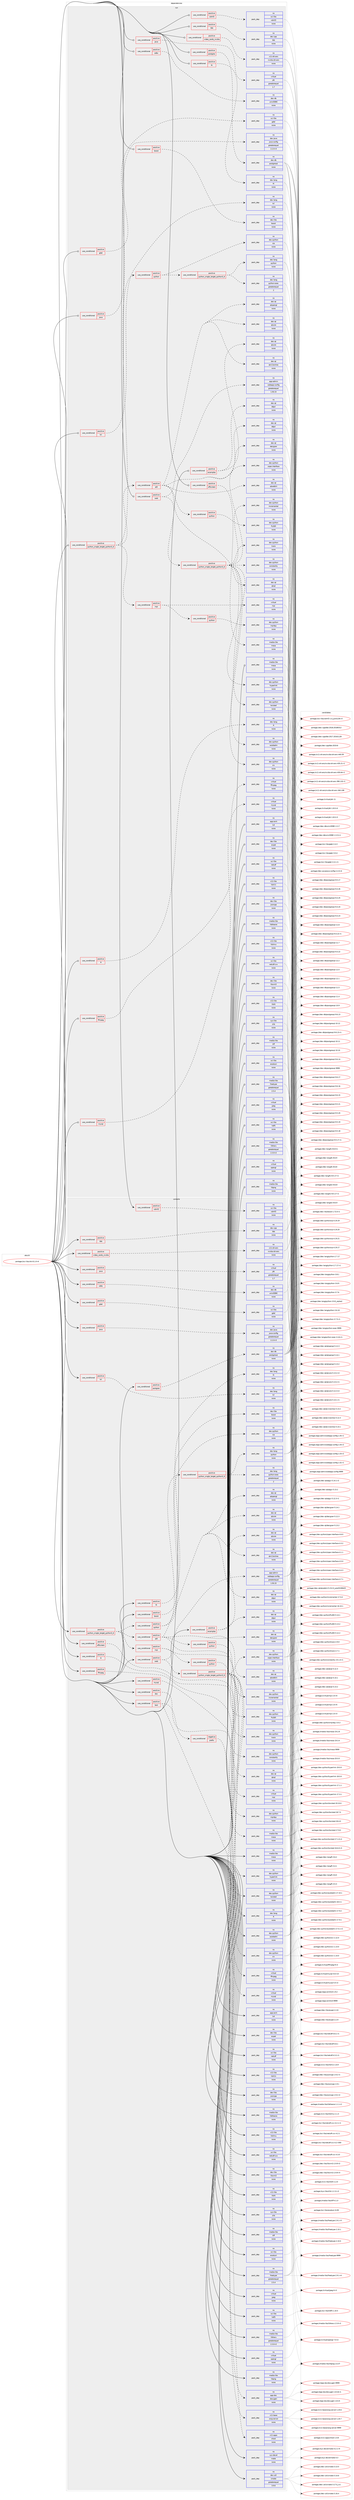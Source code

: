 digraph prolog {

# *************
# Graph options
# *************

newrank=true;
concentrate=true;
compound=true;
graph [rankdir=LR,fontname=Helvetica,fontsize=10,ranksep=1.5];#, ranksep=2.5, nodesep=0.2];
edge  [arrowhead=vee];
node  [fontname=Helvetica,fontsize=10];

# **********
# The ebuild
# **********

subgraph cluster_leftcol {
color=gray;
rank=same;
label=<<i>ebuild</i>>;
id [label="portage://sci-libs/vtk-8.1.0-r4", color=red, width=4, href="../sci-libs/vtk-8.1.0-r4.svg"];
}

# ****************
# The dependencies
# ****************

subgraph cluster_midcol {
color=gray;
label=<<i>dependencies</i>>;
subgraph cluster_compile {
fillcolor="#eeeeee";
style=filled;
label=<<i>compile</i>>;
subgraph cond15252 {
dependency78342 [label=<<TABLE BORDER="0" CELLBORDER="1" CELLSPACING="0" CELLPADDING="4"><TR><TD ROWSPAN="3" CELLPADDING="10">use_conditional</TD></TR><TR><TD>positive</TD></TR><TR><TD>R</TD></TR></TABLE>>, shape=none, color=red];
subgraph pack61665 {
dependency78343 [label=<<TABLE BORDER="0" CELLBORDER="1" CELLSPACING="0" CELLPADDING="4" WIDTH="220"><TR><TD ROWSPAN="6" CELLPADDING="30">pack_dep</TD></TR><TR><TD WIDTH="110">no</TD></TR><TR><TD>dev-lang</TD></TR><TR><TD>R</TD></TR><TR><TD>none</TD></TR><TR><TD></TD></TR></TABLE>>, shape=none, color=blue];
}
dependency78342:e -> dependency78343:w [weight=20,style="dashed",arrowhead="vee"];
}
id:e -> dependency78342:w [weight=20,style="solid",arrowhead="vee"];
subgraph cond15253 {
dependency78344 [label=<<TABLE BORDER="0" CELLBORDER="1" CELLSPACING="0" CELLPADDING="4"><TR><TD ROWSPAN="3" CELLPADDING="10">use_conditional</TD></TR><TR><TD>positive</TD></TR><TR><TD>boost</TD></TR></TABLE>>, shape=none, color=red];
subgraph pack61666 {
dependency78345 [label=<<TABLE BORDER="0" CELLBORDER="1" CELLSPACING="0" CELLPADDING="4" WIDTH="220"><TR><TD ROWSPAN="6" CELLPADDING="30">pack_dep</TD></TR><TR><TD WIDTH="110">no</TD></TR><TR><TD>dev-libs</TD></TR><TR><TD>boost</TD></TR><TR><TD>none</TD></TR><TR><TD></TD></TR></TABLE>>, shape=none, color=blue];
}
dependency78344:e -> dependency78345:w [weight=20,style="dashed",arrowhead="vee"];
}
id:e -> dependency78344:w [weight=20,style="solid",arrowhead="vee"];
subgraph cond15254 {
dependency78346 [label=<<TABLE BORDER="0" CELLBORDER="1" CELLSPACING="0" CELLPADDING="4"><TR><TD ROWSPAN="3" CELLPADDING="10">use_conditional</TD></TR><TR><TD>positive</TD></TR><TR><TD>doc</TD></TR></TABLE>>, shape=none, color=red];
subgraph pack61667 {
dependency78347 [label=<<TABLE BORDER="0" CELLBORDER="1" CELLSPACING="0" CELLPADDING="4" WIDTH="220"><TR><TD ROWSPAN="6" CELLPADDING="30">pack_dep</TD></TR><TR><TD WIDTH="110">no</TD></TR><TR><TD>app-doc</TD></TR><TR><TD>doxygen</TD></TR><TR><TD>none</TD></TR><TR><TD></TD></TR></TABLE>>, shape=none, color=blue];
}
dependency78346:e -> dependency78347:w [weight=20,style="dashed",arrowhead="vee"];
}
id:e -> dependency78346:w [weight=20,style="solid",arrowhead="vee"];
subgraph cond15255 {
dependency78348 [label=<<TABLE BORDER="0" CELLBORDER="1" CELLSPACING="0" CELLPADDING="4"><TR><TD ROWSPAN="3" CELLPADDING="10">use_conditional</TD></TR><TR><TD>positive</TD></TR><TR><TD>examples</TD></TR></TABLE>>, shape=none, color=red];
subgraph pack61668 {
dependency78349 [label=<<TABLE BORDER="0" CELLBORDER="1" CELLSPACING="0" CELLPADDING="4" WIDTH="220"><TR><TD ROWSPAN="6" CELLPADDING="30">pack_dep</TD></TR><TR><TD WIDTH="110">no</TD></TR><TR><TD>dev-qt</TD></TR><TR><TD>qtcore</TD></TR><TR><TD>none</TD></TR><TR><TD></TD></TR></TABLE>>, shape=none, color=blue];
}
dependency78348:e -> dependency78349:w [weight=20,style="dashed",arrowhead="vee"];
subgraph pack61669 {
dependency78350 [label=<<TABLE BORDER="0" CELLBORDER="1" CELLSPACING="0" CELLPADDING="4" WIDTH="220"><TR><TD ROWSPAN="6" CELLPADDING="30">pack_dep</TD></TR><TR><TD WIDTH="110">no</TD></TR><TR><TD>dev-qt</TD></TR><TR><TD>qtgui</TD></TR><TR><TD>none</TD></TR><TR><TD></TD></TR></TABLE>>, shape=none, color=blue];
}
dependency78348:e -> dependency78350:w [weight=20,style="dashed",arrowhead="vee"];
}
id:e -> dependency78348:w [weight=20,style="solid",arrowhead="vee"];
subgraph cond15256 {
dependency78351 [label=<<TABLE BORDER="0" CELLBORDER="1" CELLSPACING="0" CELLPADDING="4"><TR><TD ROWSPAN="3" CELLPADDING="10">use_conditional</TD></TR><TR><TD>positive</TD></TR><TR><TD>ffmpeg</TD></TR></TABLE>>, shape=none, color=red];
subgraph pack61670 {
dependency78352 [label=<<TABLE BORDER="0" CELLBORDER="1" CELLSPACING="0" CELLPADDING="4" WIDTH="220"><TR><TD ROWSPAN="6" CELLPADDING="30">pack_dep</TD></TR><TR><TD WIDTH="110">no</TD></TR><TR><TD>virtual</TD></TR><TR><TD>ffmpeg</TD></TR><TR><TD>none</TD></TR><TR><TD></TD></TR></TABLE>>, shape=none, color=blue];
}
dependency78351:e -> dependency78352:w [weight=20,style="dashed",arrowhead="vee"];
}
id:e -> dependency78351:w [weight=20,style="solid",arrowhead="vee"];
subgraph cond15257 {
dependency78353 [label=<<TABLE BORDER="0" CELLBORDER="1" CELLSPACING="0" CELLPADDING="4"><TR><TD ROWSPAN="3" CELLPADDING="10">use_conditional</TD></TR><TR><TD>positive</TD></TR><TR><TD>gdal</TD></TR></TABLE>>, shape=none, color=red];
subgraph pack61671 {
dependency78354 [label=<<TABLE BORDER="0" CELLBORDER="1" CELLSPACING="0" CELLPADDING="4" WIDTH="220"><TR><TD ROWSPAN="6" CELLPADDING="30">pack_dep</TD></TR><TR><TD WIDTH="110">no</TD></TR><TR><TD>sci-libs</TD></TR><TR><TD>gdal</TD></TR><TR><TD>none</TD></TR><TR><TD></TD></TR></TABLE>>, shape=none, color=blue];
}
dependency78353:e -> dependency78354:w [weight=20,style="dashed",arrowhead="vee"];
}
id:e -> dependency78353:w [weight=20,style="solid",arrowhead="vee"];
subgraph cond15258 {
dependency78355 [label=<<TABLE BORDER="0" CELLBORDER="1" CELLSPACING="0" CELLPADDING="4"><TR><TD ROWSPAN="3" CELLPADDING="10">use_conditional</TD></TR><TR><TD>positive</TD></TR><TR><TD>java</TD></TR></TABLE>>, shape=none, color=red];
subgraph pack61672 {
dependency78356 [label=<<TABLE BORDER="0" CELLBORDER="1" CELLSPACING="0" CELLPADDING="4" WIDTH="220"><TR><TD ROWSPAN="6" CELLPADDING="30">pack_dep</TD></TR><TR><TD WIDTH="110">no</TD></TR><TR><TD>dev-java</TD></TR><TR><TD>java-config</TD></TR><TR><TD>greaterequal</TD></TR><TR><TD>2.2.0-r3</TD></TR></TABLE>>, shape=none, color=blue];
}
dependency78355:e -> dependency78356:w [weight=20,style="dashed",arrowhead="vee"];
}
id:e -> dependency78355:w [weight=20,style="solid",arrowhead="vee"];
subgraph cond15259 {
dependency78357 [label=<<TABLE BORDER="0" CELLBORDER="1" CELLSPACING="0" CELLPADDING="4"><TR><TD ROWSPAN="3" CELLPADDING="10">use_conditional</TD></TR><TR><TD>positive</TD></TR><TR><TD>java</TD></TR></TABLE>>, shape=none, color=red];
subgraph pack61673 {
dependency78358 [label=<<TABLE BORDER="0" CELLBORDER="1" CELLSPACING="0" CELLPADDING="4" WIDTH="220"><TR><TD ROWSPAN="6" CELLPADDING="30">pack_dep</TD></TR><TR><TD WIDTH="110">no</TD></TR><TR><TD>virtual</TD></TR><TR><TD>jdk</TD></TR><TR><TD>greaterequal</TD></TR><TR><TD>1.7</TD></TR></TABLE>>, shape=none, color=blue];
}
dependency78357:e -> dependency78358:w [weight=20,style="dashed",arrowhead="vee"];
}
id:e -> dependency78357:w [weight=20,style="solid",arrowhead="vee"];
subgraph cond15260 {
dependency78359 [label=<<TABLE BORDER="0" CELLBORDER="1" CELLSPACING="0" CELLPADDING="4"><TR><TD ROWSPAN="3" CELLPADDING="10">use_conditional</TD></TR><TR><TD>positive</TD></TR><TR><TD>mysql</TD></TR></TABLE>>, shape=none, color=red];
subgraph pack61674 {
dependency78360 [label=<<TABLE BORDER="0" CELLBORDER="1" CELLSPACING="0" CELLPADDING="4" WIDTH="220"><TR><TD ROWSPAN="6" CELLPADDING="30">pack_dep</TD></TR><TR><TD WIDTH="110">no</TD></TR><TR><TD>virtual</TD></TR><TR><TD>mysql</TD></TR><TR><TD>none</TD></TR><TR><TD></TD></TR></TABLE>>, shape=none, color=blue];
}
dependency78359:e -> dependency78360:w [weight=20,style="dashed",arrowhead="vee"];
}
id:e -> dependency78359:w [weight=20,style="solid",arrowhead="vee"];
subgraph cond15261 {
dependency78361 [label=<<TABLE BORDER="0" CELLBORDER="1" CELLSPACING="0" CELLPADDING="4"><TR><TD ROWSPAN="3" CELLPADDING="10">use_conditional</TD></TR><TR><TD>positive</TD></TR><TR><TD>odbc</TD></TR></TABLE>>, shape=none, color=red];
subgraph pack61675 {
dependency78362 [label=<<TABLE BORDER="0" CELLBORDER="1" CELLSPACING="0" CELLPADDING="4" WIDTH="220"><TR><TD ROWSPAN="6" CELLPADDING="30">pack_dep</TD></TR><TR><TD WIDTH="110">no</TD></TR><TR><TD>dev-db</TD></TR><TR><TD>unixODBC</TD></TR><TR><TD>none</TD></TR><TR><TD></TD></TR></TABLE>>, shape=none, color=blue];
}
dependency78361:e -> dependency78362:w [weight=20,style="dashed",arrowhead="vee"];
}
id:e -> dependency78361:w [weight=20,style="solid",arrowhead="vee"];
subgraph cond15262 {
dependency78363 [label=<<TABLE BORDER="0" CELLBORDER="1" CELLSPACING="0" CELLPADDING="4"><TR><TD ROWSPAN="3" CELLPADDING="10">use_conditional</TD></TR><TR><TD>positive</TD></TR><TR><TD>offscreen</TD></TR></TABLE>>, shape=none, color=red];
subgraph pack61676 {
dependency78364 [label=<<TABLE BORDER="0" CELLBORDER="1" CELLSPACING="0" CELLPADDING="4" WIDTH="220"><TR><TD ROWSPAN="6" CELLPADDING="30">pack_dep</TD></TR><TR><TD WIDTH="110">no</TD></TR><TR><TD>media-libs</TD></TR><TR><TD>mesa</TD></TR><TR><TD>none</TD></TR><TR><TD></TD></TR></TABLE>>, shape=none, color=blue];
}
dependency78363:e -> dependency78364:w [weight=20,style="dashed",arrowhead="vee"];
}
id:e -> dependency78363:w [weight=20,style="solid",arrowhead="vee"];
subgraph cond15263 {
dependency78365 [label=<<TABLE BORDER="0" CELLBORDER="1" CELLSPACING="0" CELLPADDING="4"><TR><TD ROWSPAN="3" CELLPADDING="10">use_conditional</TD></TR><TR><TD>positive</TD></TR><TR><TD>postgres</TD></TR></TABLE>>, shape=none, color=red];
subgraph pack61677 {
dependency78366 [label=<<TABLE BORDER="0" CELLBORDER="1" CELLSPACING="0" CELLPADDING="4" WIDTH="220"><TR><TD ROWSPAN="6" CELLPADDING="30">pack_dep</TD></TR><TR><TD WIDTH="110">no</TD></TR><TR><TD>dev-db</TD></TR><TR><TD>postgresql</TD></TR><TR><TD>none</TD></TR><TR><TD></TD></TR></TABLE>>, shape=none, color=blue];
}
dependency78365:e -> dependency78366:w [weight=20,style="dashed",arrowhead="vee"];
}
id:e -> dependency78365:w [weight=20,style="solid",arrowhead="vee"];
subgraph cond15264 {
dependency78367 [label=<<TABLE BORDER="0" CELLBORDER="1" CELLSPACING="0" CELLPADDING="4"><TR><TD ROWSPAN="3" CELLPADDING="10">use_conditional</TD></TR><TR><TD>positive</TD></TR><TR><TD>python_single_target_python3_6</TD></TR></TABLE>>, shape=none, color=red];
subgraph cond15265 {
dependency78368 [label=<<TABLE BORDER="0" CELLBORDER="1" CELLSPACING="0" CELLPADDING="4"><TR><TD ROWSPAN="3" CELLPADDING="10">use_conditional</TD></TR><TR><TD>positive</TD></TR><TR><TD>mpi</TD></TR></TABLE>>, shape=none, color=red];
subgraph pack61678 {
dependency78369 [label=<<TABLE BORDER="0" CELLBORDER="1" CELLSPACING="0" CELLPADDING="4" WIDTH="220"><TR><TD ROWSPAN="6" CELLPADDING="30">pack_dep</TD></TR><TR><TD WIDTH="110">no</TD></TR><TR><TD>virtual</TD></TR><TR><TD>mpi</TD></TR><TR><TD>none</TD></TR><TR><TD></TD></TR></TABLE>>, shape=none, color=blue];
}
dependency78368:e -> dependency78369:w [weight=20,style="dashed",arrowhead="vee"];
subgraph cond15266 {
dependency78370 [label=<<TABLE BORDER="0" CELLBORDER="1" CELLSPACING="0" CELLPADDING="4"><TR><TD ROWSPAN="3" CELLPADDING="10">use_conditional</TD></TR><TR><TD>positive</TD></TR><TR><TD>python</TD></TR></TABLE>>, shape=none, color=red];
subgraph pack61679 {
dependency78371 [label=<<TABLE BORDER="0" CELLBORDER="1" CELLSPACING="0" CELLPADDING="4" WIDTH="220"><TR><TD ROWSPAN="6" CELLPADDING="30">pack_dep</TD></TR><TR><TD WIDTH="110">no</TD></TR><TR><TD>dev-python</TD></TR><TR><TD>mpi4py</TD></TR><TR><TD>none</TD></TR><TR><TD></TD></TR></TABLE>>, shape=none, color=blue];
}
dependency78370:e -> dependency78371:w [weight=20,style="dashed",arrowhead="vee"];
}
dependency78368:e -> dependency78370:w [weight=20,style="dashed",arrowhead="vee"];
}
dependency78367:e -> dependency78368:w [weight=20,style="dashed",arrowhead="vee"];
subgraph cond15267 {
dependency78372 [label=<<TABLE BORDER="0" CELLBORDER="1" CELLSPACING="0" CELLPADDING="4"><TR><TD ROWSPAN="3" CELLPADDING="10">use_conditional</TD></TR><TR><TD>positive</TD></TR><TR><TD>python</TD></TR></TABLE>>, shape=none, color=red];
subgraph cond15268 {
dependency78373 [label=<<TABLE BORDER="0" CELLBORDER="1" CELLSPACING="0" CELLPADDING="4"><TR><TD ROWSPAN="3" CELLPADDING="10">use_conditional</TD></TR><TR><TD>positive</TD></TR><TR><TD>python_single_target_python3_6</TD></TR></TABLE>>, shape=none, color=red];
subgraph pack61680 {
dependency78374 [label=<<TABLE BORDER="0" CELLBORDER="1" CELLSPACING="0" CELLPADDING="4" WIDTH="220"><TR><TD ROWSPAN="6" CELLPADDING="30">pack_dep</TD></TR><TR><TD WIDTH="110">no</TD></TR><TR><TD>dev-lang</TD></TR><TR><TD>python</TD></TR><TR><TD>none</TD></TR><TR><TD></TD></TR></TABLE>>, shape=none, color=blue];
}
dependency78373:e -> dependency78374:w [weight=20,style="dashed",arrowhead="vee"];
subgraph pack61681 {
dependency78375 [label=<<TABLE BORDER="0" CELLBORDER="1" CELLSPACING="0" CELLPADDING="4" WIDTH="220"><TR><TD ROWSPAN="6" CELLPADDING="30">pack_dep</TD></TR><TR><TD WIDTH="110">no</TD></TR><TR><TD>dev-lang</TD></TR><TR><TD>python-exec</TD></TR><TR><TD>greaterequal</TD></TR><TR><TD>2</TD></TR></TABLE>>, shape=none, color=blue];
}
dependency78373:e -> dependency78375:w [weight=20,style="dashed",arrowhead="vee"];
}
dependency78372:e -> dependency78373:w [weight=20,style="dashed",arrowhead="vee"];
subgraph pack61682 {
dependency78376 [label=<<TABLE BORDER="0" CELLBORDER="1" CELLSPACING="0" CELLPADDING="4" WIDTH="220"><TR><TD ROWSPAN="6" CELLPADDING="30">pack_dep</TD></TR><TR><TD WIDTH="110">no</TD></TR><TR><TD>dev-python</TD></TR><TR><TD>sip</TD></TR><TR><TD>none</TD></TR><TR><TD></TD></TR></TABLE>>, shape=none, color=blue];
}
dependency78372:e -> dependency78376:w [weight=20,style="dashed",arrowhead="vee"];
}
dependency78367:e -> dependency78372:w [weight=20,style="dashed",arrowhead="vee"];
subgraph cond15269 {
dependency78377 [label=<<TABLE BORDER="0" CELLBORDER="1" CELLSPACING="0" CELLPADDING="4"><TR><TD ROWSPAN="3" CELLPADDING="10">use_conditional</TD></TR><TR><TD>positive</TD></TR><TR><TD>qt5</TD></TR></TABLE>>, shape=none, color=red];
subgraph pack61683 {
dependency78378 [label=<<TABLE BORDER="0" CELLBORDER="1" CELLSPACING="0" CELLPADDING="4" WIDTH="220"><TR><TD ROWSPAN="6" CELLPADDING="30">pack_dep</TD></TR><TR><TD WIDTH="110">no</TD></TR><TR><TD>dev-qt</TD></TR><TR><TD>designer</TD></TR><TR><TD>none</TD></TR><TR><TD></TD></TR></TABLE>>, shape=none, color=blue];
}
dependency78377:e -> dependency78378:w [weight=20,style="dashed",arrowhead="vee"];
subgraph pack61684 {
dependency78379 [label=<<TABLE BORDER="0" CELLBORDER="1" CELLSPACING="0" CELLPADDING="4" WIDTH="220"><TR><TD ROWSPAN="6" CELLPADDING="30">pack_dep</TD></TR><TR><TD WIDTH="110">no</TD></TR><TR><TD>dev-qt</TD></TR><TR><TD>qtcore</TD></TR><TR><TD>none</TD></TR><TR><TD></TD></TR></TABLE>>, shape=none, color=blue];
}
dependency78377:e -> dependency78379:w [weight=20,style="dashed",arrowhead="vee"];
subgraph pack61685 {
dependency78380 [label=<<TABLE BORDER="0" CELLBORDER="1" CELLSPACING="0" CELLPADDING="4" WIDTH="220"><TR><TD ROWSPAN="6" CELLPADDING="30">pack_dep</TD></TR><TR><TD WIDTH="110">no</TD></TR><TR><TD>dev-qt</TD></TR><TR><TD>qtgui</TD></TR><TR><TD>none</TD></TR><TR><TD></TD></TR></TABLE>>, shape=none, color=blue];
}
dependency78377:e -> dependency78380:w [weight=20,style="dashed",arrowhead="vee"];
subgraph pack61686 {
dependency78381 [label=<<TABLE BORDER="0" CELLBORDER="1" CELLSPACING="0" CELLPADDING="4" WIDTH="220"><TR><TD ROWSPAN="6" CELLPADDING="30">pack_dep</TD></TR><TR><TD WIDTH="110">no</TD></TR><TR><TD>dev-qt</TD></TR><TR><TD>qtopengl</TD></TR><TR><TD>none</TD></TR><TR><TD></TD></TR></TABLE>>, shape=none, color=blue];
}
dependency78377:e -> dependency78381:w [weight=20,style="dashed",arrowhead="vee"];
subgraph pack61687 {
dependency78382 [label=<<TABLE BORDER="0" CELLBORDER="1" CELLSPACING="0" CELLPADDING="4" WIDTH="220"><TR><TD ROWSPAN="6" CELLPADDING="30">pack_dep</TD></TR><TR><TD WIDTH="110">no</TD></TR><TR><TD>dev-qt</TD></TR><TR><TD>qtsql</TD></TR><TR><TD>none</TD></TR><TR><TD></TD></TR></TABLE>>, shape=none, color=blue];
}
dependency78377:e -> dependency78382:w [weight=20,style="dashed",arrowhead="vee"];
subgraph pack61688 {
dependency78383 [label=<<TABLE BORDER="0" CELLBORDER="1" CELLSPACING="0" CELLPADDING="4" WIDTH="220"><TR><TD ROWSPAN="6" CELLPADDING="30">pack_dep</TD></TR><TR><TD WIDTH="110">no</TD></TR><TR><TD>dev-qt</TD></TR><TR><TD>qtwebkit</TD></TR><TR><TD>none</TD></TR><TR><TD></TD></TR></TABLE>>, shape=none, color=blue];
}
dependency78377:e -> dependency78383:w [weight=20,style="dashed",arrowhead="vee"];
subgraph pack61689 {
dependency78384 [label=<<TABLE BORDER="0" CELLBORDER="1" CELLSPACING="0" CELLPADDING="4" WIDTH="220"><TR><TD ROWSPAN="6" CELLPADDING="30">pack_dep</TD></TR><TR><TD WIDTH="110">no</TD></TR><TR><TD>dev-qt</TD></TR><TR><TD>qtx11extras</TD></TR><TR><TD>none</TD></TR><TR><TD></TD></TR></TABLE>>, shape=none, color=blue];
}
dependency78377:e -> dependency78384:w [weight=20,style="dashed",arrowhead="vee"];
subgraph cond15270 {
dependency78385 [label=<<TABLE BORDER="0" CELLBORDER="1" CELLSPACING="0" CELLPADDING="4"><TR><TD ROWSPAN="3" CELLPADDING="10">use_conditional</TD></TR><TR><TD>positive</TD></TR><TR><TD>python</TD></TR></TABLE>>, shape=none, color=red];
subgraph pack61690 {
dependency78386 [label=<<TABLE BORDER="0" CELLBORDER="1" CELLSPACING="0" CELLPADDING="4" WIDTH="220"><TR><TD ROWSPAN="6" CELLPADDING="30">pack_dep</TD></TR><TR><TD WIDTH="110">no</TD></TR><TR><TD>dev-python</TD></TR><TR><TD>PyQt5</TD></TR><TR><TD>none</TD></TR><TR><TD></TD></TR></TABLE>>, shape=none, color=blue];
}
dependency78385:e -> dependency78386:w [weight=20,style="dashed",arrowhead="vee"];
}
dependency78377:e -> dependency78385:w [weight=20,style="dashed",arrowhead="vee"];
}
dependency78367:e -> dependency78377:w [weight=20,style="dashed",arrowhead="vee"];
}
id:e -> dependency78367:w [weight=20,style="solid",arrowhead="vee"];
subgraph cond15271 {
dependency78387 [label=<<TABLE BORDER="0" CELLBORDER="1" CELLSPACING="0" CELLPADDING="4"><TR><TD ROWSPAN="3" CELLPADDING="10">use_conditional</TD></TR><TR><TD>positive</TD></TR><TR><TD>tbb</TD></TR></TABLE>>, shape=none, color=red];
subgraph pack61691 {
dependency78388 [label=<<TABLE BORDER="0" CELLBORDER="1" CELLSPACING="0" CELLPADDING="4" WIDTH="220"><TR><TD ROWSPAN="6" CELLPADDING="30">pack_dep</TD></TR><TR><TD WIDTH="110">no</TD></TR><TR><TD>dev-cpp</TD></TR><TR><TD>tbb</TD></TR><TR><TD>none</TD></TR><TR><TD></TD></TR></TABLE>>, shape=none, color=blue];
}
dependency78387:e -> dependency78388:w [weight=20,style="dashed",arrowhead="vee"];
}
id:e -> dependency78387:w [weight=20,style="solid",arrowhead="vee"];
subgraph cond15272 {
dependency78389 [label=<<TABLE BORDER="0" CELLBORDER="1" CELLSPACING="0" CELLPADDING="4"><TR><TD ROWSPAN="3" CELLPADDING="10">use_conditional</TD></TR><TR><TD>positive</TD></TR><TR><TD>tcl</TD></TR></TABLE>>, shape=none, color=red];
subgraph pack61692 {
dependency78390 [label=<<TABLE BORDER="0" CELLBORDER="1" CELLSPACING="0" CELLPADDING="4" WIDTH="220"><TR><TD ROWSPAN="6" CELLPADDING="30">pack_dep</TD></TR><TR><TD WIDTH="110">no</TD></TR><TR><TD>dev-lang</TD></TR><TR><TD>tcl</TD></TR><TR><TD>none</TD></TR><TR><TD></TD></TR></TABLE>>, shape=none, color=blue];
}
dependency78389:e -> dependency78390:w [weight=20,style="dashed",arrowhead="vee"];
}
id:e -> dependency78389:w [weight=20,style="solid",arrowhead="vee"];
subgraph cond15273 {
dependency78391 [label=<<TABLE BORDER="0" CELLBORDER="1" CELLSPACING="0" CELLPADDING="4"><TR><TD ROWSPAN="3" CELLPADDING="10">use_conditional</TD></TR><TR><TD>positive</TD></TR><TR><TD>test</TD></TR></TABLE>>, shape=none, color=red];
subgraph cond15274 {
dependency78392 [label=<<TABLE BORDER="0" CELLBORDER="1" CELLSPACING="0" CELLPADDING="4"><TR><TD ROWSPAN="3" CELLPADDING="10">use_conditional</TD></TR><TR><TD>negative</TD></TR><TR><TD>prefix</TD></TR></TABLE>>, shape=none, color=red];
subgraph pack61693 {
dependency78393 [label=<<TABLE BORDER="0" CELLBORDER="1" CELLSPACING="0" CELLPADDING="4" WIDTH="220"><TR><TD ROWSPAN="6" CELLPADDING="30">pack_dep</TD></TR><TR><TD WIDTH="110">no</TD></TR><TR><TD>x11-base</TD></TR><TR><TD>xorg-server</TD></TR><TR><TD>none</TD></TR><TR><TD></TD></TR></TABLE>>, shape=none, color=blue];
}
dependency78392:e -> dependency78393:w [weight=20,style="dashed",arrowhead="vee"];
}
dependency78391:e -> dependency78392:w [weight=20,style="dashed",arrowhead="vee"];
subgraph pack61694 {
dependency78394 [label=<<TABLE BORDER="0" CELLBORDER="1" CELLSPACING="0" CELLPADDING="4" WIDTH="220"><TR><TD ROWSPAN="6" CELLPADDING="30">pack_dep</TD></TR><TR><TD WIDTH="110">no</TD></TR><TR><TD>x11-apps</TD></TR><TR><TD>xhost</TD></TR><TR><TD>none</TD></TR><TR><TD></TD></TR></TABLE>>, shape=none, color=blue];
}
dependency78391:e -> dependency78394:w [weight=20,style="dashed",arrowhead="vee"];
}
id:e -> dependency78391:w [weight=20,style="solid",arrowhead="vee"];
subgraph cond15275 {
dependency78395 [label=<<TABLE BORDER="0" CELLBORDER="1" CELLSPACING="0" CELLPADDING="4"><TR><TD ROWSPAN="3" CELLPADDING="10">use_conditional</TD></TR><TR><TD>positive</TD></TR><TR><TD>tk</TD></TR></TABLE>>, shape=none, color=red];
subgraph pack61695 {
dependency78396 [label=<<TABLE BORDER="0" CELLBORDER="1" CELLSPACING="0" CELLPADDING="4" WIDTH="220"><TR><TD ROWSPAN="6" CELLPADDING="30">pack_dep</TD></TR><TR><TD WIDTH="110">no</TD></TR><TR><TD>dev-lang</TD></TR><TR><TD>tk</TD></TR><TR><TD>none</TD></TR><TR><TD></TD></TR></TABLE>>, shape=none, color=blue];
}
dependency78395:e -> dependency78396:w [weight=20,style="dashed",arrowhead="vee"];
}
id:e -> dependency78395:w [weight=20,style="solid",arrowhead="vee"];
subgraph cond15276 {
dependency78397 [label=<<TABLE BORDER="0" CELLBORDER="1" CELLSPACING="0" CELLPADDING="4"><TR><TD ROWSPAN="3" CELLPADDING="10">use_conditional</TD></TR><TR><TD>positive</TD></TR><TR><TD>video_cards_nvidia</TD></TR></TABLE>>, shape=none, color=red];
subgraph pack61696 {
dependency78398 [label=<<TABLE BORDER="0" CELLBORDER="1" CELLSPACING="0" CELLPADDING="4" WIDTH="220"><TR><TD ROWSPAN="6" CELLPADDING="30">pack_dep</TD></TR><TR><TD WIDTH="110">no</TD></TR><TR><TD>x11-drivers</TD></TR><TR><TD>nvidia-drivers</TD></TR><TR><TD>none</TD></TR><TR><TD></TD></TR></TABLE>>, shape=none, color=blue];
}
dependency78397:e -> dependency78398:w [weight=20,style="dashed",arrowhead="vee"];
}
id:e -> dependency78397:w [weight=20,style="solid",arrowhead="vee"];
subgraph cond15277 {
dependency78399 [label=<<TABLE BORDER="0" CELLBORDER="1" CELLSPACING="0" CELLPADDING="4"><TR><TD ROWSPAN="3" CELLPADDING="10">use_conditional</TD></TR><TR><TD>positive</TD></TR><TR><TD>web</TD></TR></TABLE>>, shape=none, color=red];
subgraph pack61697 {
dependency78400 [label=<<TABLE BORDER="0" CELLBORDER="1" CELLSPACING="0" CELLPADDING="4" WIDTH="220"><TR><TD ROWSPAN="6" CELLPADDING="30">pack_dep</TD></TR><TR><TD WIDTH="110">no</TD></TR><TR><TD>app-admin</TD></TR><TR><TD>webapp-config</TD></TR><TR><TD>greaterequal</TD></TR><TR><TD>1.50.15</TD></TR></TABLE>>, shape=none, color=blue];
}
dependency78399:e -> dependency78400:w [weight=20,style="dashed",arrowhead="vee"];
subgraph cond15278 {
dependency78401 [label=<<TABLE BORDER="0" CELLBORDER="1" CELLSPACING="0" CELLPADDING="4"><TR><TD ROWSPAN="3" CELLPADDING="10">use_conditional</TD></TR><TR><TD>positive</TD></TR><TR><TD>python_single_target_python3_6</TD></TR></TABLE>>, shape=none, color=red];
subgraph pack61698 {
dependency78402 [label=<<TABLE BORDER="0" CELLBORDER="1" CELLSPACING="0" CELLPADDING="4" WIDTH="220"><TR><TD ROWSPAN="6" CELLPADDING="30">pack_dep</TD></TR><TR><TD WIDTH="110">no</TD></TR><TR><TD>dev-python</TD></TR><TR><TD>autobahn</TD></TR><TR><TD>none</TD></TR><TR><TD></TD></TR></TABLE>>, shape=none, color=blue];
}
dependency78401:e -> dependency78402:w [weight=20,style="dashed",arrowhead="vee"];
subgraph pack61699 {
dependency78403 [label=<<TABLE BORDER="0" CELLBORDER="1" CELLSPACING="0" CELLPADDING="4" WIDTH="220"><TR><TD ROWSPAN="6" CELLPADDING="30">pack_dep</TD></TR><TR><TD WIDTH="110">no</TD></TR><TR><TD>dev-python</TD></TR><TR><TD>constantly</TD></TR><TR><TD>none</TD></TR><TR><TD></TD></TR></TABLE>>, shape=none, color=blue];
}
dependency78401:e -> dependency78403:w [weight=20,style="dashed",arrowhead="vee"];
subgraph pack61700 {
dependency78404 [label=<<TABLE BORDER="0" CELLBORDER="1" CELLSPACING="0" CELLPADDING="4" WIDTH="220"><TR><TD ROWSPAN="6" CELLPADDING="30">pack_dep</TD></TR><TR><TD WIDTH="110">no</TD></TR><TR><TD>dev-python</TD></TR><TR><TD>hyperlink</TD></TR><TR><TD>none</TD></TR><TR><TD></TD></TR></TABLE>>, shape=none, color=blue];
}
dependency78401:e -> dependency78404:w [weight=20,style="dashed",arrowhead="vee"];
subgraph pack61701 {
dependency78405 [label=<<TABLE BORDER="0" CELLBORDER="1" CELLSPACING="0" CELLPADDING="4" WIDTH="220"><TR><TD ROWSPAN="6" CELLPADDING="30">pack_dep</TD></TR><TR><TD WIDTH="110">no</TD></TR><TR><TD>dev-python</TD></TR><TR><TD>incremental</TD></TR><TR><TD>none</TD></TR><TR><TD></TD></TR></TABLE>>, shape=none, color=blue];
}
dependency78401:e -> dependency78405:w [weight=20,style="dashed",arrowhead="vee"];
subgraph pack61702 {
dependency78406 [label=<<TABLE BORDER="0" CELLBORDER="1" CELLSPACING="0" CELLPADDING="4" WIDTH="220"><TR><TD ROWSPAN="6" CELLPADDING="30">pack_dep</TD></TR><TR><TD WIDTH="110">no</TD></TR><TR><TD>dev-python</TD></TR><TR><TD>six</TD></TR><TR><TD>none</TD></TR><TR><TD></TD></TR></TABLE>>, shape=none, color=blue];
}
dependency78401:e -> dependency78406:w [weight=20,style="dashed",arrowhead="vee"];
subgraph pack61703 {
dependency78407 [label=<<TABLE BORDER="0" CELLBORDER="1" CELLSPACING="0" CELLPADDING="4" WIDTH="220"><TR><TD ROWSPAN="6" CELLPADDING="30">pack_dep</TD></TR><TR><TD WIDTH="110">no</TD></TR><TR><TD>dev-python</TD></TR><TR><TD>twisted</TD></TR><TR><TD>none</TD></TR><TR><TD></TD></TR></TABLE>>, shape=none, color=blue];
}
dependency78401:e -> dependency78407:w [weight=20,style="dashed",arrowhead="vee"];
subgraph pack61704 {
dependency78408 [label=<<TABLE BORDER="0" CELLBORDER="1" CELLSPACING="0" CELLPADDING="4" WIDTH="220"><TR><TD ROWSPAN="6" CELLPADDING="30">pack_dep</TD></TR><TR><TD WIDTH="110">no</TD></TR><TR><TD>dev-python</TD></TR><TR><TD>txaio</TD></TR><TR><TD>none</TD></TR><TR><TD></TD></TR></TABLE>>, shape=none, color=blue];
}
dependency78401:e -> dependency78408:w [weight=20,style="dashed",arrowhead="vee"];
subgraph pack61705 {
dependency78409 [label=<<TABLE BORDER="0" CELLBORDER="1" CELLSPACING="0" CELLPADDING="4" WIDTH="220"><TR><TD ROWSPAN="6" CELLPADDING="30">pack_dep</TD></TR><TR><TD WIDTH="110">no</TD></TR><TR><TD>dev-python</TD></TR><TR><TD>zope-interface</TD></TR><TR><TD>none</TD></TR><TR><TD></TD></TR></TABLE>>, shape=none, color=blue];
}
dependency78401:e -> dependency78409:w [weight=20,style="dashed",arrowhead="vee"];
}
dependency78399:e -> dependency78401:w [weight=20,style="dashed",arrowhead="vee"];
}
id:e -> dependency78399:w [weight=20,style="solid",arrowhead="vee"];
subgraph cond15279 {
dependency78410 [label=<<TABLE BORDER="0" CELLBORDER="1" CELLSPACING="0" CELLPADDING="4"><TR><TD ROWSPAN="3" CELLPADDING="10">use_conditional</TD></TR><TR><TD>positive</TD></TR><TR><TD>xdmf2</TD></TR></TABLE>>, shape=none, color=red];
subgraph pack61706 {
dependency78411 [label=<<TABLE BORDER="0" CELLBORDER="1" CELLSPACING="0" CELLPADDING="4" WIDTH="220"><TR><TD ROWSPAN="6" CELLPADDING="30">pack_dep</TD></TR><TR><TD WIDTH="110">no</TD></TR><TR><TD>sci-libs</TD></TR><TR><TD>xdmf2</TD></TR><TR><TD>none</TD></TR><TR><TD></TD></TR></TABLE>>, shape=none, color=blue];
}
dependency78410:e -> dependency78411:w [weight=20,style="dashed",arrowhead="vee"];
}
id:e -> dependency78410:w [weight=20,style="solid",arrowhead="vee"];
subgraph pack61707 {
dependency78412 [label=<<TABLE BORDER="0" CELLBORDER="1" CELLSPACING="0" CELLPADDING="4" WIDTH="220"><TR><TD ROWSPAN="6" CELLPADDING="30">pack_dep</TD></TR><TR><TD WIDTH="110">no</TD></TR><TR><TD>app-arch</TD></TR><TR><TD>lz4</TD></TR><TR><TD>none</TD></TR><TR><TD></TD></TR></TABLE>>, shape=none, color=blue];
}
id:e -> dependency78412:w [weight=20,style="solid",arrowhead="vee"];
subgraph pack61708 {
dependency78413 [label=<<TABLE BORDER="0" CELLBORDER="1" CELLSPACING="0" CELLPADDING="4" WIDTH="220"><TR><TD ROWSPAN="6" CELLPADDING="30">pack_dep</TD></TR><TR><TD WIDTH="110">no</TD></TR><TR><TD>dev-libs</TD></TR><TR><TD>expat</TD></TR><TR><TD>none</TD></TR><TR><TD></TD></TR></TABLE>>, shape=none, color=blue];
}
id:e -> dependency78413:w [weight=20,style="solid",arrowhead="vee"];
subgraph pack61709 {
dependency78414 [label=<<TABLE BORDER="0" CELLBORDER="1" CELLSPACING="0" CELLPADDING="4" WIDTH="220"><TR><TD ROWSPAN="6" CELLPADDING="30">pack_dep</TD></TR><TR><TD WIDTH="110">no</TD></TR><TR><TD>dev-libs</TD></TR><TR><TD>jsoncpp</TD></TR><TR><TD>none</TD></TR><TR><TD></TD></TR></TABLE>>, shape=none, color=blue];
}
id:e -> dependency78414:w [weight=20,style="solid",arrowhead="vee"];
subgraph pack61710 {
dependency78415 [label=<<TABLE BORDER="0" CELLBORDER="1" CELLSPACING="0" CELLPADDING="4" WIDTH="220"><TR><TD ROWSPAN="6" CELLPADDING="30">pack_dep</TD></TR><TR><TD WIDTH="110">no</TD></TR><TR><TD>dev-libs</TD></TR><TR><TD>libxml2</TD></TR><TR><TD>none</TD></TR><TR><TD></TD></TR></TABLE>>, shape=none, color=blue];
}
id:e -> dependency78415:w [weight=20,style="solid",arrowhead="vee"];
subgraph pack61711 {
dependency78416 [label=<<TABLE BORDER="0" CELLBORDER="1" CELLSPACING="0" CELLPADDING="4" WIDTH="220"><TR><TD ROWSPAN="6" CELLPADDING="30">pack_dep</TD></TR><TR><TD WIDTH="110">no</TD></TR><TR><TD>dev-util</TD></TR><TR><TD>cmake</TD></TR><TR><TD>greaterequal</TD></TR><TR><TD>3.9.6</TD></TR></TABLE>>, shape=none, color=blue];
}
id:e -> dependency78416:w [weight=20,style="solid",arrowhead="vee"];
subgraph pack61712 {
dependency78417 [label=<<TABLE BORDER="0" CELLBORDER="1" CELLSPACING="0" CELLPADDING="4" WIDTH="220"><TR><TD ROWSPAN="6" CELLPADDING="30">pack_dep</TD></TR><TR><TD WIDTH="110">no</TD></TR><TR><TD>media-libs</TD></TR><TR><TD>freetype</TD></TR><TR><TD>greaterequal</TD></TR><TR><TD>2.5.4</TD></TR></TABLE>>, shape=none, color=blue];
}
id:e -> dependency78417:w [weight=20,style="solid",arrowhead="vee"];
subgraph pack61713 {
dependency78418 [label=<<TABLE BORDER="0" CELLBORDER="1" CELLSPACING="0" CELLPADDING="4" WIDTH="220"><TR><TD ROWSPAN="6" CELLPADDING="30">pack_dep</TD></TR><TR><TD WIDTH="110">no</TD></TR><TR><TD>media-libs</TD></TR><TR><TD>libharu</TD></TR><TR><TD>greaterequal</TD></TR><TR><TD>2.3.0-r2</TD></TR></TABLE>>, shape=none, color=blue];
}
id:e -> dependency78418:w [weight=20,style="solid",arrowhead="vee"];
subgraph pack61714 {
dependency78419 [label=<<TABLE BORDER="0" CELLBORDER="1" CELLSPACING="0" CELLPADDING="4" WIDTH="220"><TR><TD ROWSPAN="6" CELLPADDING="30">pack_dep</TD></TR><TR><TD WIDTH="110">no</TD></TR><TR><TD>media-libs</TD></TR><TR><TD>libpng</TD></TR><TR><TD>none</TD></TR><TR><TD></TD></TR></TABLE>>, shape=none, color=blue];
}
id:e -> dependency78419:w [weight=20,style="solid",arrowhead="vee"];
subgraph pack61715 {
dependency78420 [label=<<TABLE BORDER="0" CELLBORDER="1" CELLSPACING="0" CELLPADDING="4" WIDTH="220"><TR><TD ROWSPAN="6" CELLPADDING="30">pack_dep</TD></TR><TR><TD WIDTH="110">no</TD></TR><TR><TD>media-libs</TD></TR><TR><TD>libtheora</TD></TR><TR><TD>none</TD></TR><TR><TD></TD></TR></TABLE>>, shape=none, color=blue];
}
id:e -> dependency78420:w [weight=20,style="solid",arrowhead="vee"];
subgraph pack61716 {
dependency78421 [label=<<TABLE BORDER="0" CELLBORDER="1" CELLSPACING="0" CELLPADDING="4" WIDTH="220"><TR><TD ROWSPAN="6" CELLPADDING="30">pack_dep</TD></TR><TR><TD WIDTH="110">no</TD></TR><TR><TD>media-libs</TD></TR><TR><TD>mesa</TD></TR><TR><TD>none</TD></TR><TR><TD></TD></TR></TABLE>>, shape=none, color=blue];
}
id:e -> dependency78421:w [weight=20,style="solid",arrowhead="vee"];
subgraph pack61717 {
dependency78422 [label=<<TABLE BORDER="0" CELLBORDER="1" CELLSPACING="0" CELLPADDING="4" WIDTH="220"><TR><TD ROWSPAN="6" CELLPADDING="30">pack_dep</TD></TR><TR><TD WIDTH="110">no</TD></TR><TR><TD>media-libs</TD></TR><TR><TD>tiff</TD></TR><TR><TD>none</TD></TR><TR><TD></TD></TR></TABLE>>, shape=none, color=blue];
}
id:e -> dependency78422:w [weight=20,style="solid",arrowhead="vee"];
subgraph pack61718 {
dependency78423 [label=<<TABLE BORDER="0" CELLBORDER="1" CELLSPACING="0" CELLPADDING="4" WIDTH="220"><TR><TD ROWSPAN="6" CELLPADDING="30">pack_dep</TD></TR><TR><TD WIDTH="110">no</TD></TR><TR><TD>sci-libs</TD></TR><TR><TD>exodusii</TD></TR><TR><TD>none</TD></TR><TR><TD></TD></TR></TABLE>>, shape=none, color=blue];
}
id:e -> dependency78423:w [weight=20,style="solid",arrowhead="vee"];
subgraph pack61719 {
dependency78424 [label=<<TABLE BORDER="0" CELLBORDER="1" CELLSPACING="0" CELLPADDING="4" WIDTH="220"><TR><TD ROWSPAN="6" CELLPADDING="30">pack_dep</TD></TR><TR><TD WIDTH="110">no</TD></TR><TR><TD>sci-libs</TD></TR><TR><TD>hdf5</TD></TR><TR><TD>none</TD></TR><TR><TD></TD></TR></TABLE>>, shape=none, color=blue];
}
id:e -> dependency78424:w [weight=20,style="solid",arrowhead="vee"];
subgraph pack61720 {
dependency78425 [label=<<TABLE BORDER="0" CELLBORDER="1" CELLSPACING="0" CELLPADDING="4" WIDTH="220"><TR><TD ROWSPAN="6" CELLPADDING="30">pack_dep</TD></TR><TR><TD WIDTH="110">no</TD></TR><TR><TD>sci-libs</TD></TR><TR><TD>netcdf</TD></TR><TR><TD>none</TD></TR><TR><TD></TD></TR></TABLE>>, shape=none, color=blue];
}
id:e -> dependency78425:w [weight=20,style="solid",arrowhead="vee"];
subgraph pack61721 {
dependency78426 [label=<<TABLE BORDER="0" CELLBORDER="1" CELLSPACING="0" CELLPADDING="4" WIDTH="220"><TR><TD ROWSPAN="6" CELLPADDING="30">pack_dep</TD></TR><TR><TD WIDTH="110">no</TD></TR><TR><TD>sci-libs</TD></TR><TR><TD>netcdf-cxx</TD></TR><TR><TD>none</TD></TR><TR><TD></TD></TR></TABLE>>, shape=none, color=blue];
}
id:e -> dependency78426:w [weight=20,style="solid",arrowhead="vee"];
subgraph pack61722 {
dependency78427 [label=<<TABLE BORDER="0" CELLBORDER="1" CELLSPACING="0" CELLPADDING="4" WIDTH="220"><TR><TD ROWSPAN="6" CELLPADDING="30">pack_dep</TD></TR><TR><TD WIDTH="110">no</TD></TR><TR><TD>sys-devel</TD></TR><TR><TD>make</TD></TR><TR><TD>none</TD></TR><TR><TD></TD></TR></TABLE>>, shape=none, color=blue];
}
id:e -> dependency78427:w [weight=20,style="solid",arrowhead="vee"];
subgraph pack61723 {
dependency78428 [label=<<TABLE BORDER="0" CELLBORDER="1" CELLSPACING="0" CELLPADDING="4" WIDTH="220"><TR><TD ROWSPAN="6" CELLPADDING="30">pack_dep</TD></TR><TR><TD WIDTH="110">no</TD></TR><TR><TD>sys-libs</TD></TR><TR><TD>zlib</TD></TR><TR><TD>none</TD></TR><TR><TD></TD></TR></TABLE>>, shape=none, color=blue];
}
id:e -> dependency78428:w [weight=20,style="solid",arrowhead="vee"];
subgraph pack61724 {
dependency78429 [label=<<TABLE BORDER="0" CELLBORDER="1" CELLSPACING="0" CELLPADDING="4" WIDTH="220"><TR><TD ROWSPAN="6" CELLPADDING="30">pack_dep</TD></TR><TR><TD WIDTH="110">no</TD></TR><TR><TD>virtual</TD></TR><TR><TD>jpeg</TD></TR><TR><TD>none</TD></TR><TR><TD></TD></TR></TABLE>>, shape=none, color=blue];
}
id:e -> dependency78429:w [weight=20,style="solid",arrowhead="vee"];
subgraph pack61725 {
dependency78430 [label=<<TABLE BORDER="0" CELLBORDER="1" CELLSPACING="0" CELLPADDING="4" WIDTH="220"><TR><TD ROWSPAN="6" CELLPADDING="30">pack_dep</TD></TR><TR><TD WIDTH="110">no</TD></TR><TR><TD>virtual</TD></TR><TR><TD>opengl</TD></TR><TR><TD>none</TD></TR><TR><TD></TD></TR></TABLE>>, shape=none, color=blue];
}
id:e -> dependency78430:w [weight=20,style="solid",arrowhead="vee"];
subgraph pack61726 {
dependency78431 [label=<<TABLE BORDER="0" CELLBORDER="1" CELLSPACING="0" CELLPADDING="4" WIDTH="220"><TR><TD ROWSPAN="6" CELLPADDING="30">pack_dep</TD></TR><TR><TD WIDTH="110">no</TD></TR><TR><TD>x11-libs</TD></TR><TR><TD>libX11</TD></TR><TR><TD>none</TD></TR><TR><TD></TD></TR></TABLE>>, shape=none, color=blue];
}
id:e -> dependency78431:w [weight=20,style="solid",arrowhead="vee"];
subgraph pack61727 {
dependency78432 [label=<<TABLE BORDER="0" CELLBORDER="1" CELLSPACING="0" CELLPADDING="4" WIDTH="220"><TR><TD ROWSPAN="6" CELLPADDING="30">pack_dep</TD></TR><TR><TD WIDTH="110">no</TD></TR><TR><TD>x11-libs</TD></TR><TR><TD>libXmu</TD></TR><TR><TD>none</TD></TR><TR><TD></TD></TR></TABLE>>, shape=none, color=blue];
}
id:e -> dependency78432:w [weight=20,style="solid",arrowhead="vee"];
subgraph pack61728 {
dependency78433 [label=<<TABLE BORDER="0" CELLBORDER="1" CELLSPACING="0" CELLPADDING="4" WIDTH="220"><TR><TD ROWSPAN="6" CELLPADDING="30">pack_dep</TD></TR><TR><TD WIDTH="110">no</TD></TR><TR><TD>x11-libs</TD></TR><TR><TD>libXt</TD></TR><TR><TD>none</TD></TR><TR><TD></TD></TR></TABLE>>, shape=none, color=blue];
}
id:e -> dependency78433:w [weight=20,style="solid",arrowhead="vee"];
}
subgraph cluster_compileandrun {
fillcolor="#eeeeee";
style=filled;
label=<<i>compile and run</i>>;
}
subgraph cluster_run {
fillcolor="#eeeeee";
style=filled;
label=<<i>run</i>>;
subgraph cond15280 {
dependency78434 [label=<<TABLE BORDER="0" CELLBORDER="1" CELLSPACING="0" CELLPADDING="4"><TR><TD ROWSPAN="3" CELLPADDING="10">use_conditional</TD></TR><TR><TD>positive</TD></TR><TR><TD>R</TD></TR></TABLE>>, shape=none, color=red];
subgraph pack61729 {
dependency78435 [label=<<TABLE BORDER="0" CELLBORDER="1" CELLSPACING="0" CELLPADDING="4" WIDTH="220"><TR><TD ROWSPAN="6" CELLPADDING="30">pack_dep</TD></TR><TR><TD WIDTH="110">no</TD></TR><TR><TD>dev-lang</TD></TR><TR><TD>R</TD></TR><TR><TD>none</TD></TR><TR><TD></TD></TR></TABLE>>, shape=none, color=blue];
}
dependency78434:e -> dependency78435:w [weight=20,style="dashed",arrowhead="vee"];
}
id:e -> dependency78434:w [weight=20,style="solid",arrowhead="odot"];
subgraph cond15281 {
dependency78436 [label=<<TABLE BORDER="0" CELLBORDER="1" CELLSPACING="0" CELLPADDING="4"><TR><TD ROWSPAN="3" CELLPADDING="10">use_conditional</TD></TR><TR><TD>positive</TD></TR><TR><TD>boost</TD></TR></TABLE>>, shape=none, color=red];
subgraph pack61730 {
dependency78437 [label=<<TABLE BORDER="0" CELLBORDER="1" CELLSPACING="0" CELLPADDING="4" WIDTH="220"><TR><TD ROWSPAN="6" CELLPADDING="30">pack_dep</TD></TR><TR><TD WIDTH="110">no</TD></TR><TR><TD>dev-libs</TD></TR><TR><TD>boost</TD></TR><TR><TD>none</TD></TR><TR><TD></TD></TR></TABLE>>, shape=none, color=blue];
}
dependency78436:e -> dependency78437:w [weight=20,style="dashed",arrowhead="vee"];
}
id:e -> dependency78436:w [weight=20,style="solid",arrowhead="odot"];
subgraph cond15282 {
dependency78438 [label=<<TABLE BORDER="0" CELLBORDER="1" CELLSPACING="0" CELLPADDING="4"><TR><TD ROWSPAN="3" CELLPADDING="10">use_conditional</TD></TR><TR><TD>positive</TD></TR><TR><TD>examples</TD></TR></TABLE>>, shape=none, color=red];
subgraph pack61731 {
dependency78439 [label=<<TABLE BORDER="0" CELLBORDER="1" CELLSPACING="0" CELLPADDING="4" WIDTH="220"><TR><TD ROWSPAN="6" CELLPADDING="30">pack_dep</TD></TR><TR><TD WIDTH="110">no</TD></TR><TR><TD>dev-qt</TD></TR><TR><TD>qtcore</TD></TR><TR><TD>none</TD></TR><TR><TD></TD></TR></TABLE>>, shape=none, color=blue];
}
dependency78438:e -> dependency78439:w [weight=20,style="dashed",arrowhead="vee"];
subgraph pack61732 {
dependency78440 [label=<<TABLE BORDER="0" CELLBORDER="1" CELLSPACING="0" CELLPADDING="4" WIDTH="220"><TR><TD ROWSPAN="6" CELLPADDING="30">pack_dep</TD></TR><TR><TD WIDTH="110">no</TD></TR><TR><TD>dev-qt</TD></TR><TR><TD>qtgui</TD></TR><TR><TD>none</TD></TR><TR><TD></TD></TR></TABLE>>, shape=none, color=blue];
}
dependency78438:e -> dependency78440:w [weight=20,style="dashed",arrowhead="vee"];
}
id:e -> dependency78438:w [weight=20,style="solid",arrowhead="odot"];
subgraph cond15283 {
dependency78441 [label=<<TABLE BORDER="0" CELLBORDER="1" CELLSPACING="0" CELLPADDING="4"><TR><TD ROWSPAN="3" CELLPADDING="10">use_conditional</TD></TR><TR><TD>positive</TD></TR><TR><TD>ffmpeg</TD></TR></TABLE>>, shape=none, color=red];
subgraph pack61733 {
dependency78442 [label=<<TABLE BORDER="0" CELLBORDER="1" CELLSPACING="0" CELLPADDING="4" WIDTH="220"><TR><TD ROWSPAN="6" CELLPADDING="30">pack_dep</TD></TR><TR><TD WIDTH="110">no</TD></TR><TR><TD>virtual</TD></TR><TR><TD>ffmpeg</TD></TR><TR><TD>none</TD></TR><TR><TD></TD></TR></TABLE>>, shape=none, color=blue];
}
dependency78441:e -> dependency78442:w [weight=20,style="dashed",arrowhead="vee"];
}
id:e -> dependency78441:w [weight=20,style="solid",arrowhead="odot"];
subgraph cond15284 {
dependency78443 [label=<<TABLE BORDER="0" CELLBORDER="1" CELLSPACING="0" CELLPADDING="4"><TR><TD ROWSPAN="3" CELLPADDING="10">use_conditional</TD></TR><TR><TD>positive</TD></TR><TR><TD>gdal</TD></TR></TABLE>>, shape=none, color=red];
subgraph pack61734 {
dependency78444 [label=<<TABLE BORDER="0" CELLBORDER="1" CELLSPACING="0" CELLPADDING="4" WIDTH="220"><TR><TD ROWSPAN="6" CELLPADDING="30">pack_dep</TD></TR><TR><TD WIDTH="110">no</TD></TR><TR><TD>sci-libs</TD></TR><TR><TD>gdal</TD></TR><TR><TD>none</TD></TR><TR><TD></TD></TR></TABLE>>, shape=none, color=blue];
}
dependency78443:e -> dependency78444:w [weight=20,style="dashed",arrowhead="vee"];
}
id:e -> dependency78443:w [weight=20,style="solid",arrowhead="odot"];
subgraph cond15285 {
dependency78445 [label=<<TABLE BORDER="0" CELLBORDER="1" CELLSPACING="0" CELLPADDING="4"><TR><TD ROWSPAN="3" CELLPADDING="10">use_conditional</TD></TR><TR><TD>positive</TD></TR><TR><TD>java</TD></TR></TABLE>>, shape=none, color=red];
subgraph pack61735 {
dependency78446 [label=<<TABLE BORDER="0" CELLBORDER="1" CELLSPACING="0" CELLPADDING="4" WIDTH="220"><TR><TD ROWSPAN="6" CELLPADDING="30">pack_dep</TD></TR><TR><TD WIDTH="110">no</TD></TR><TR><TD>dev-java</TD></TR><TR><TD>java-config</TD></TR><TR><TD>greaterequal</TD></TR><TR><TD>2.2.0-r3</TD></TR></TABLE>>, shape=none, color=blue];
}
dependency78445:e -> dependency78446:w [weight=20,style="dashed",arrowhead="vee"];
}
id:e -> dependency78445:w [weight=20,style="solid",arrowhead="odot"];
subgraph cond15286 {
dependency78447 [label=<<TABLE BORDER="0" CELLBORDER="1" CELLSPACING="0" CELLPADDING="4"><TR><TD ROWSPAN="3" CELLPADDING="10">use_conditional</TD></TR><TR><TD>positive</TD></TR><TR><TD>java</TD></TR></TABLE>>, shape=none, color=red];
subgraph pack61736 {
dependency78448 [label=<<TABLE BORDER="0" CELLBORDER="1" CELLSPACING="0" CELLPADDING="4" WIDTH="220"><TR><TD ROWSPAN="6" CELLPADDING="30">pack_dep</TD></TR><TR><TD WIDTH="110">no</TD></TR><TR><TD>virtual</TD></TR><TR><TD>jdk</TD></TR><TR><TD>greaterequal</TD></TR><TR><TD>1.7</TD></TR></TABLE>>, shape=none, color=blue];
}
dependency78447:e -> dependency78448:w [weight=20,style="dashed",arrowhead="vee"];
}
id:e -> dependency78447:w [weight=20,style="solid",arrowhead="odot"];
subgraph cond15287 {
dependency78449 [label=<<TABLE BORDER="0" CELLBORDER="1" CELLSPACING="0" CELLPADDING="4"><TR><TD ROWSPAN="3" CELLPADDING="10">use_conditional</TD></TR><TR><TD>positive</TD></TR><TR><TD>mysql</TD></TR></TABLE>>, shape=none, color=red];
subgraph pack61737 {
dependency78450 [label=<<TABLE BORDER="0" CELLBORDER="1" CELLSPACING="0" CELLPADDING="4" WIDTH="220"><TR><TD ROWSPAN="6" CELLPADDING="30">pack_dep</TD></TR><TR><TD WIDTH="110">no</TD></TR><TR><TD>virtual</TD></TR><TR><TD>mysql</TD></TR><TR><TD>none</TD></TR><TR><TD></TD></TR></TABLE>>, shape=none, color=blue];
}
dependency78449:e -> dependency78450:w [weight=20,style="dashed",arrowhead="vee"];
}
id:e -> dependency78449:w [weight=20,style="solid",arrowhead="odot"];
subgraph cond15288 {
dependency78451 [label=<<TABLE BORDER="0" CELLBORDER="1" CELLSPACING="0" CELLPADDING="4"><TR><TD ROWSPAN="3" CELLPADDING="10">use_conditional</TD></TR><TR><TD>positive</TD></TR><TR><TD>odbc</TD></TR></TABLE>>, shape=none, color=red];
subgraph pack61738 {
dependency78452 [label=<<TABLE BORDER="0" CELLBORDER="1" CELLSPACING="0" CELLPADDING="4" WIDTH="220"><TR><TD ROWSPAN="6" CELLPADDING="30">pack_dep</TD></TR><TR><TD WIDTH="110">no</TD></TR><TR><TD>dev-db</TD></TR><TR><TD>unixODBC</TD></TR><TR><TD>none</TD></TR><TR><TD></TD></TR></TABLE>>, shape=none, color=blue];
}
dependency78451:e -> dependency78452:w [weight=20,style="dashed",arrowhead="vee"];
}
id:e -> dependency78451:w [weight=20,style="solid",arrowhead="odot"];
subgraph cond15289 {
dependency78453 [label=<<TABLE BORDER="0" CELLBORDER="1" CELLSPACING="0" CELLPADDING="4"><TR><TD ROWSPAN="3" CELLPADDING="10">use_conditional</TD></TR><TR><TD>positive</TD></TR><TR><TD>offscreen</TD></TR></TABLE>>, shape=none, color=red];
subgraph pack61739 {
dependency78454 [label=<<TABLE BORDER="0" CELLBORDER="1" CELLSPACING="0" CELLPADDING="4" WIDTH="220"><TR><TD ROWSPAN="6" CELLPADDING="30">pack_dep</TD></TR><TR><TD WIDTH="110">no</TD></TR><TR><TD>media-libs</TD></TR><TR><TD>mesa</TD></TR><TR><TD>none</TD></TR><TR><TD></TD></TR></TABLE>>, shape=none, color=blue];
}
dependency78453:e -> dependency78454:w [weight=20,style="dashed",arrowhead="vee"];
}
id:e -> dependency78453:w [weight=20,style="solid",arrowhead="odot"];
subgraph cond15290 {
dependency78455 [label=<<TABLE BORDER="0" CELLBORDER="1" CELLSPACING="0" CELLPADDING="4"><TR><TD ROWSPAN="3" CELLPADDING="10">use_conditional</TD></TR><TR><TD>positive</TD></TR><TR><TD>postgres</TD></TR></TABLE>>, shape=none, color=red];
subgraph pack61740 {
dependency78456 [label=<<TABLE BORDER="0" CELLBORDER="1" CELLSPACING="0" CELLPADDING="4" WIDTH="220"><TR><TD ROWSPAN="6" CELLPADDING="30">pack_dep</TD></TR><TR><TD WIDTH="110">no</TD></TR><TR><TD>dev-db</TD></TR><TR><TD>postgresql</TD></TR><TR><TD>none</TD></TR><TR><TD></TD></TR></TABLE>>, shape=none, color=blue];
}
dependency78455:e -> dependency78456:w [weight=20,style="dashed",arrowhead="vee"];
}
id:e -> dependency78455:w [weight=20,style="solid",arrowhead="odot"];
subgraph cond15291 {
dependency78457 [label=<<TABLE BORDER="0" CELLBORDER="1" CELLSPACING="0" CELLPADDING="4"><TR><TD ROWSPAN="3" CELLPADDING="10">use_conditional</TD></TR><TR><TD>positive</TD></TR><TR><TD>python_single_target_python3_6</TD></TR></TABLE>>, shape=none, color=red];
subgraph cond15292 {
dependency78458 [label=<<TABLE BORDER="0" CELLBORDER="1" CELLSPACING="0" CELLPADDING="4"><TR><TD ROWSPAN="3" CELLPADDING="10">use_conditional</TD></TR><TR><TD>positive</TD></TR><TR><TD>mpi</TD></TR></TABLE>>, shape=none, color=red];
subgraph pack61741 {
dependency78459 [label=<<TABLE BORDER="0" CELLBORDER="1" CELLSPACING="0" CELLPADDING="4" WIDTH="220"><TR><TD ROWSPAN="6" CELLPADDING="30">pack_dep</TD></TR><TR><TD WIDTH="110">no</TD></TR><TR><TD>virtual</TD></TR><TR><TD>mpi</TD></TR><TR><TD>none</TD></TR><TR><TD></TD></TR></TABLE>>, shape=none, color=blue];
}
dependency78458:e -> dependency78459:w [weight=20,style="dashed",arrowhead="vee"];
subgraph cond15293 {
dependency78460 [label=<<TABLE BORDER="0" CELLBORDER="1" CELLSPACING="0" CELLPADDING="4"><TR><TD ROWSPAN="3" CELLPADDING="10">use_conditional</TD></TR><TR><TD>positive</TD></TR><TR><TD>python</TD></TR></TABLE>>, shape=none, color=red];
subgraph pack61742 {
dependency78461 [label=<<TABLE BORDER="0" CELLBORDER="1" CELLSPACING="0" CELLPADDING="4" WIDTH="220"><TR><TD ROWSPAN="6" CELLPADDING="30">pack_dep</TD></TR><TR><TD WIDTH="110">no</TD></TR><TR><TD>dev-python</TD></TR><TR><TD>mpi4py</TD></TR><TR><TD>none</TD></TR><TR><TD></TD></TR></TABLE>>, shape=none, color=blue];
}
dependency78460:e -> dependency78461:w [weight=20,style="dashed",arrowhead="vee"];
}
dependency78458:e -> dependency78460:w [weight=20,style="dashed",arrowhead="vee"];
}
dependency78457:e -> dependency78458:w [weight=20,style="dashed",arrowhead="vee"];
subgraph cond15294 {
dependency78462 [label=<<TABLE BORDER="0" CELLBORDER="1" CELLSPACING="0" CELLPADDING="4"><TR><TD ROWSPAN="3" CELLPADDING="10">use_conditional</TD></TR><TR><TD>positive</TD></TR><TR><TD>python</TD></TR></TABLE>>, shape=none, color=red];
subgraph cond15295 {
dependency78463 [label=<<TABLE BORDER="0" CELLBORDER="1" CELLSPACING="0" CELLPADDING="4"><TR><TD ROWSPAN="3" CELLPADDING="10">use_conditional</TD></TR><TR><TD>positive</TD></TR><TR><TD>python_single_target_python3_6</TD></TR></TABLE>>, shape=none, color=red];
subgraph pack61743 {
dependency78464 [label=<<TABLE BORDER="0" CELLBORDER="1" CELLSPACING="0" CELLPADDING="4" WIDTH="220"><TR><TD ROWSPAN="6" CELLPADDING="30">pack_dep</TD></TR><TR><TD WIDTH="110">no</TD></TR><TR><TD>dev-lang</TD></TR><TR><TD>python</TD></TR><TR><TD>none</TD></TR><TR><TD></TD></TR></TABLE>>, shape=none, color=blue];
}
dependency78463:e -> dependency78464:w [weight=20,style="dashed",arrowhead="vee"];
subgraph pack61744 {
dependency78465 [label=<<TABLE BORDER="0" CELLBORDER="1" CELLSPACING="0" CELLPADDING="4" WIDTH="220"><TR><TD ROWSPAN="6" CELLPADDING="30">pack_dep</TD></TR><TR><TD WIDTH="110">no</TD></TR><TR><TD>dev-lang</TD></TR><TR><TD>python-exec</TD></TR><TR><TD>greaterequal</TD></TR><TR><TD>2</TD></TR></TABLE>>, shape=none, color=blue];
}
dependency78463:e -> dependency78465:w [weight=20,style="dashed",arrowhead="vee"];
}
dependency78462:e -> dependency78463:w [weight=20,style="dashed",arrowhead="vee"];
subgraph pack61745 {
dependency78466 [label=<<TABLE BORDER="0" CELLBORDER="1" CELLSPACING="0" CELLPADDING="4" WIDTH="220"><TR><TD ROWSPAN="6" CELLPADDING="30">pack_dep</TD></TR><TR><TD WIDTH="110">no</TD></TR><TR><TD>dev-python</TD></TR><TR><TD>sip</TD></TR><TR><TD>none</TD></TR><TR><TD></TD></TR></TABLE>>, shape=none, color=blue];
}
dependency78462:e -> dependency78466:w [weight=20,style="dashed",arrowhead="vee"];
}
dependency78457:e -> dependency78462:w [weight=20,style="dashed",arrowhead="vee"];
subgraph cond15296 {
dependency78467 [label=<<TABLE BORDER="0" CELLBORDER="1" CELLSPACING="0" CELLPADDING="4"><TR><TD ROWSPAN="3" CELLPADDING="10">use_conditional</TD></TR><TR><TD>positive</TD></TR><TR><TD>qt5</TD></TR></TABLE>>, shape=none, color=red];
subgraph pack61746 {
dependency78468 [label=<<TABLE BORDER="0" CELLBORDER="1" CELLSPACING="0" CELLPADDING="4" WIDTH="220"><TR><TD ROWSPAN="6" CELLPADDING="30">pack_dep</TD></TR><TR><TD WIDTH="110">no</TD></TR><TR><TD>dev-qt</TD></TR><TR><TD>designer</TD></TR><TR><TD>none</TD></TR><TR><TD></TD></TR></TABLE>>, shape=none, color=blue];
}
dependency78467:e -> dependency78468:w [weight=20,style="dashed",arrowhead="vee"];
subgraph pack61747 {
dependency78469 [label=<<TABLE BORDER="0" CELLBORDER="1" CELLSPACING="0" CELLPADDING="4" WIDTH="220"><TR><TD ROWSPAN="6" CELLPADDING="30">pack_dep</TD></TR><TR><TD WIDTH="110">no</TD></TR><TR><TD>dev-qt</TD></TR><TR><TD>qtcore</TD></TR><TR><TD>none</TD></TR><TR><TD></TD></TR></TABLE>>, shape=none, color=blue];
}
dependency78467:e -> dependency78469:w [weight=20,style="dashed",arrowhead="vee"];
subgraph pack61748 {
dependency78470 [label=<<TABLE BORDER="0" CELLBORDER="1" CELLSPACING="0" CELLPADDING="4" WIDTH="220"><TR><TD ROWSPAN="6" CELLPADDING="30">pack_dep</TD></TR><TR><TD WIDTH="110">no</TD></TR><TR><TD>dev-qt</TD></TR><TR><TD>qtgui</TD></TR><TR><TD>none</TD></TR><TR><TD></TD></TR></TABLE>>, shape=none, color=blue];
}
dependency78467:e -> dependency78470:w [weight=20,style="dashed",arrowhead="vee"];
subgraph pack61749 {
dependency78471 [label=<<TABLE BORDER="0" CELLBORDER="1" CELLSPACING="0" CELLPADDING="4" WIDTH="220"><TR><TD ROWSPAN="6" CELLPADDING="30">pack_dep</TD></TR><TR><TD WIDTH="110">no</TD></TR><TR><TD>dev-qt</TD></TR><TR><TD>qtopengl</TD></TR><TR><TD>none</TD></TR><TR><TD></TD></TR></TABLE>>, shape=none, color=blue];
}
dependency78467:e -> dependency78471:w [weight=20,style="dashed",arrowhead="vee"];
subgraph pack61750 {
dependency78472 [label=<<TABLE BORDER="0" CELLBORDER="1" CELLSPACING="0" CELLPADDING="4" WIDTH="220"><TR><TD ROWSPAN="6" CELLPADDING="30">pack_dep</TD></TR><TR><TD WIDTH="110">no</TD></TR><TR><TD>dev-qt</TD></TR><TR><TD>qtsql</TD></TR><TR><TD>none</TD></TR><TR><TD></TD></TR></TABLE>>, shape=none, color=blue];
}
dependency78467:e -> dependency78472:w [weight=20,style="dashed",arrowhead="vee"];
subgraph pack61751 {
dependency78473 [label=<<TABLE BORDER="0" CELLBORDER="1" CELLSPACING="0" CELLPADDING="4" WIDTH="220"><TR><TD ROWSPAN="6" CELLPADDING="30">pack_dep</TD></TR><TR><TD WIDTH="110">no</TD></TR><TR><TD>dev-qt</TD></TR><TR><TD>qtwebkit</TD></TR><TR><TD>none</TD></TR><TR><TD></TD></TR></TABLE>>, shape=none, color=blue];
}
dependency78467:e -> dependency78473:w [weight=20,style="dashed",arrowhead="vee"];
subgraph pack61752 {
dependency78474 [label=<<TABLE BORDER="0" CELLBORDER="1" CELLSPACING="0" CELLPADDING="4" WIDTH="220"><TR><TD ROWSPAN="6" CELLPADDING="30">pack_dep</TD></TR><TR><TD WIDTH="110">no</TD></TR><TR><TD>dev-qt</TD></TR><TR><TD>qtx11extras</TD></TR><TR><TD>none</TD></TR><TR><TD></TD></TR></TABLE>>, shape=none, color=blue];
}
dependency78467:e -> dependency78474:w [weight=20,style="dashed",arrowhead="vee"];
subgraph cond15297 {
dependency78475 [label=<<TABLE BORDER="0" CELLBORDER="1" CELLSPACING="0" CELLPADDING="4"><TR><TD ROWSPAN="3" CELLPADDING="10">use_conditional</TD></TR><TR><TD>positive</TD></TR><TR><TD>python</TD></TR></TABLE>>, shape=none, color=red];
subgraph pack61753 {
dependency78476 [label=<<TABLE BORDER="0" CELLBORDER="1" CELLSPACING="0" CELLPADDING="4" WIDTH="220"><TR><TD ROWSPAN="6" CELLPADDING="30">pack_dep</TD></TR><TR><TD WIDTH="110">no</TD></TR><TR><TD>dev-python</TD></TR><TR><TD>PyQt5</TD></TR><TR><TD>none</TD></TR><TR><TD></TD></TR></TABLE>>, shape=none, color=blue];
}
dependency78475:e -> dependency78476:w [weight=20,style="dashed",arrowhead="vee"];
}
dependency78467:e -> dependency78475:w [weight=20,style="dashed",arrowhead="vee"];
}
dependency78457:e -> dependency78467:w [weight=20,style="dashed",arrowhead="vee"];
}
id:e -> dependency78457:w [weight=20,style="solid",arrowhead="odot"];
subgraph cond15298 {
dependency78477 [label=<<TABLE BORDER="0" CELLBORDER="1" CELLSPACING="0" CELLPADDING="4"><TR><TD ROWSPAN="3" CELLPADDING="10">use_conditional</TD></TR><TR><TD>positive</TD></TR><TR><TD>tbb</TD></TR></TABLE>>, shape=none, color=red];
subgraph pack61754 {
dependency78478 [label=<<TABLE BORDER="0" CELLBORDER="1" CELLSPACING="0" CELLPADDING="4" WIDTH="220"><TR><TD ROWSPAN="6" CELLPADDING="30">pack_dep</TD></TR><TR><TD WIDTH="110">no</TD></TR><TR><TD>dev-cpp</TD></TR><TR><TD>tbb</TD></TR><TR><TD>none</TD></TR><TR><TD></TD></TR></TABLE>>, shape=none, color=blue];
}
dependency78477:e -> dependency78478:w [weight=20,style="dashed",arrowhead="vee"];
}
id:e -> dependency78477:w [weight=20,style="solid",arrowhead="odot"];
subgraph cond15299 {
dependency78479 [label=<<TABLE BORDER="0" CELLBORDER="1" CELLSPACING="0" CELLPADDING="4"><TR><TD ROWSPAN="3" CELLPADDING="10">use_conditional</TD></TR><TR><TD>positive</TD></TR><TR><TD>tcl</TD></TR></TABLE>>, shape=none, color=red];
subgraph pack61755 {
dependency78480 [label=<<TABLE BORDER="0" CELLBORDER="1" CELLSPACING="0" CELLPADDING="4" WIDTH="220"><TR><TD ROWSPAN="6" CELLPADDING="30">pack_dep</TD></TR><TR><TD WIDTH="110">no</TD></TR><TR><TD>dev-lang</TD></TR><TR><TD>tcl</TD></TR><TR><TD>none</TD></TR><TR><TD></TD></TR></TABLE>>, shape=none, color=blue];
}
dependency78479:e -> dependency78480:w [weight=20,style="dashed",arrowhead="vee"];
}
id:e -> dependency78479:w [weight=20,style="solid",arrowhead="odot"];
subgraph cond15300 {
dependency78481 [label=<<TABLE BORDER="0" CELLBORDER="1" CELLSPACING="0" CELLPADDING="4"><TR><TD ROWSPAN="3" CELLPADDING="10">use_conditional</TD></TR><TR><TD>positive</TD></TR><TR><TD>tk</TD></TR></TABLE>>, shape=none, color=red];
subgraph pack61756 {
dependency78482 [label=<<TABLE BORDER="0" CELLBORDER="1" CELLSPACING="0" CELLPADDING="4" WIDTH="220"><TR><TD ROWSPAN="6" CELLPADDING="30">pack_dep</TD></TR><TR><TD WIDTH="110">no</TD></TR><TR><TD>dev-lang</TD></TR><TR><TD>tk</TD></TR><TR><TD>none</TD></TR><TR><TD></TD></TR></TABLE>>, shape=none, color=blue];
}
dependency78481:e -> dependency78482:w [weight=20,style="dashed",arrowhead="vee"];
}
id:e -> dependency78481:w [weight=20,style="solid",arrowhead="odot"];
subgraph cond15301 {
dependency78483 [label=<<TABLE BORDER="0" CELLBORDER="1" CELLSPACING="0" CELLPADDING="4"><TR><TD ROWSPAN="3" CELLPADDING="10">use_conditional</TD></TR><TR><TD>positive</TD></TR><TR><TD>video_cards_nvidia</TD></TR></TABLE>>, shape=none, color=red];
subgraph pack61757 {
dependency78484 [label=<<TABLE BORDER="0" CELLBORDER="1" CELLSPACING="0" CELLPADDING="4" WIDTH="220"><TR><TD ROWSPAN="6" CELLPADDING="30">pack_dep</TD></TR><TR><TD WIDTH="110">no</TD></TR><TR><TD>x11-drivers</TD></TR><TR><TD>nvidia-drivers</TD></TR><TR><TD>none</TD></TR><TR><TD></TD></TR></TABLE>>, shape=none, color=blue];
}
dependency78483:e -> dependency78484:w [weight=20,style="dashed",arrowhead="vee"];
}
id:e -> dependency78483:w [weight=20,style="solid",arrowhead="odot"];
subgraph cond15302 {
dependency78485 [label=<<TABLE BORDER="0" CELLBORDER="1" CELLSPACING="0" CELLPADDING="4"><TR><TD ROWSPAN="3" CELLPADDING="10">use_conditional</TD></TR><TR><TD>positive</TD></TR><TR><TD>web</TD></TR></TABLE>>, shape=none, color=red];
subgraph pack61758 {
dependency78486 [label=<<TABLE BORDER="0" CELLBORDER="1" CELLSPACING="0" CELLPADDING="4" WIDTH="220"><TR><TD ROWSPAN="6" CELLPADDING="30">pack_dep</TD></TR><TR><TD WIDTH="110">no</TD></TR><TR><TD>app-admin</TD></TR><TR><TD>webapp-config</TD></TR><TR><TD>greaterequal</TD></TR><TR><TD>1.50.15</TD></TR></TABLE>>, shape=none, color=blue];
}
dependency78485:e -> dependency78486:w [weight=20,style="dashed",arrowhead="vee"];
subgraph cond15303 {
dependency78487 [label=<<TABLE BORDER="0" CELLBORDER="1" CELLSPACING="0" CELLPADDING="4"><TR><TD ROWSPAN="3" CELLPADDING="10">use_conditional</TD></TR><TR><TD>positive</TD></TR><TR><TD>python_single_target_python3_6</TD></TR></TABLE>>, shape=none, color=red];
subgraph pack61759 {
dependency78488 [label=<<TABLE BORDER="0" CELLBORDER="1" CELLSPACING="0" CELLPADDING="4" WIDTH="220"><TR><TD ROWSPAN="6" CELLPADDING="30">pack_dep</TD></TR><TR><TD WIDTH="110">no</TD></TR><TR><TD>dev-python</TD></TR><TR><TD>autobahn</TD></TR><TR><TD>none</TD></TR><TR><TD></TD></TR></TABLE>>, shape=none, color=blue];
}
dependency78487:e -> dependency78488:w [weight=20,style="dashed",arrowhead="vee"];
subgraph pack61760 {
dependency78489 [label=<<TABLE BORDER="0" CELLBORDER="1" CELLSPACING="0" CELLPADDING="4" WIDTH="220"><TR><TD ROWSPAN="6" CELLPADDING="30">pack_dep</TD></TR><TR><TD WIDTH="110">no</TD></TR><TR><TD>dev-python</TD></TR><TR><TD>constantly</TD></TR><TR><TD>none</TD></TR><TR><TD></TD></TR></TABLE>>, shape=none, color=blue];
}
dependency78487:e -> dependency78489:w [weight=20,style="dashed",arrowhead="vee"];
subgraph pack61761 {
dependency78490 [label=<<TABLE BORDER="0" CELLBORDER="1" CELLSPACING="0" CELLPADDING="4" WIDTH="220"><TR><TD ROWSPAN="6" CELLPADDING="30">pack_dep</TD></TR><TR><TD WIDTH="110">no</TD></TR><TR><TD>dev-python</TD></TR><TR><TD>hyperlink</TD></TR><TR><TD>none</TD></TR><TR><TD></TD></TR></TABLE>>, shape=none, color=blue];
}
dependency78487:e -> dependency78490:w [weight=20,style="dashed",arrowhead="vee"];
subgraph pack61762 {
dependency78491 [label=<<TABLE BORDER="0" CELLBORDER="1" CELLSPACING="0" CELLPADDING="4" WIDTH="220"><TR><TD ROWSPAN="6" CELLPADDING="30">pack_dep</TD></TR><TR><TD WIDTH="110">no</TD></TR><TR><TD>dev-python</TD></TR><TR><TD>incremental</TD></TR><TR><TD>none</TD></TR><TR><TD></TD></TR></TABLE>>, shape=none, color=blue];
}
dependency78487:e -> dependency78491:w [weight=20,style="dashed",arrowhead="vee"];
subgraph pack61763 {
dependency78492 [label=<<TABLE BORDER="0" CELLBORDER="1" CELLSPACING="0" CELLPADDING="4" WIDTH="220"><TR><TD ROWSPAN="6" CELLPADDING="30">pack_dep</TD></TR><TR><TD WIDTH="110">no</TD></TR><TR><TD>dev-python</TD></TR><TR><TD>six</TD></TR><TR><TD>none</TD></TR><TR><TD></TD></TR></TABLE>>, shape=none, color=blue];
}
dependency78487:e -> dependency78492:w [weight=20,style="dashed",arrowhead="vee"];
subgraph pack61764 {
dependency78493 [label=<<TABLE BORDER="0" CELLBORDER="1" CELLSPACING="0" CELLPADDING="4" WIDTH="220"><TR><TD ROWSPAN="6" CELLPADDING="30">pack_dep</TD></TR><TR><TD WIDTH="110">no</TD></TR><TR><TD>dev-python</TD></TR><TR><TD>twisted</TD></TR><TR><TD>none</TD></TR><TR><TD></TD></TR></TABLE>>, shape=none, color=blue];
}
dependency78487:e -> dependency78493:w [weight=20,style="dashed",arrowhead="vee"];
subgraph pack61765 {
dependency78494 [label=<<TABLE BORDER="0" CELLBORDER="1" CELLSPACING="0" CELLPADDING="4" WIDTH="220"><TR><TD ROWSPAN="6" CELLPADDING="30">pack_dep</TD></TR><TR><TD WIDTH="110">no</TD></TR><TR><TD>dev-python</TD></TR><TR><TD>txaio</TD></TR><TR><TD>none</TD></TR><TR><TD></TD></TR></TABLE>>, shape=none, color=blue];
}
dependency78487:e -> dependency78494:w [weight=20,style="dashed",arrowhead="vee"];
subgraph pack61766 {
dependency78495 [label=<<TABLE BORDER="0" CELLBORDER="1" CELLSPACING="0" CELLPADDING="4" WIDTH="220"><TR><TD ROWSPAN="6" CELLPADDING="30">pack_dep</TD></TR><TR><TD WIDTH="110">no</TD></TR><TR><TD>dev-python</TD></TR><TR><TD>zope-interface</TD></TR><TR><TD>none</TD></TR><TR><TD></TD></TR></TABLE>>, shape=none, color=blue];
}
dependency78487:e -> dependency78495:w [weight=20,style="dashed",arrowhead="vee"];
}
dependency78485:e -> dependency78487:w [weight=20,style="dashed",arrowhead="vee"];
}
id:e -> dependency78485:w [weight=20,style="solid",arrowhead="odot"];
subgraph cond15304 {
dependency78496 [label=<<TABLE BORDER="0" CELLBORDER="1" CELLSPACING="0" CELLPADDING="4"><TR><TD ROWSPAN="3" CELLPADDING="10">use_conditional</TD></TR><TR><TD>positive</TD></TR><TR><TD>xdmf2</TD></TR></TABLE>>, shape=none, color=red];
subgraph pack61767 {
dependency78497 [label=<<TABLE BORDER="0" CELLBORDER="1" CELLSPACING="0" CELLPADDING="4" WIDTH="220"><TR><TD ROWSPAN="6" CELLPADDING="30">pack_dep</TD></TR><TR><TD WIDTH="110">no</TD></TR><TR><TD>sci-libs</TD></TR><TR><TD>xdmf2</TD></TR><TR><TD>none</TD></TR><TR><TD></TD></TR></TABLE>>, shape=none, color=blue];
}
dependency78496:e -> dependency78497:w [weight=20,style="dashed",arrowhead="vee"];
}
id:e -> dependency78496:w [weight=20,style="solid",arrowhead="odot"];
subgraph pack61768 {
dependency78498 [label=<<TABLE BORDER="0" CELLBORDER="1" CELLSPACING="0" CELLPADDING="4" WIDTH="220"><TR><TD ROWSPAN="6" CELLPADDING="30">pack_dep</TD></TR><TR><TD WIDTH="110">no</TD></TR><TR><TD>app-arch</TD></TR><TR><TD>lz4</TD></TR><TR><TD>none</TD></TR><TR><TD></TD></TR></TABLE>>, shape=none, color=blue];
}
id:e -> dependency78498:w [weight=20,style="solid",arrowhead="odot"];
subgraph pack61769 {
dependency78499 [label=<<TABLE BORDER="0" CELLBORDER="1" CELLSPACING="0" CELLPADDING="4" WIDTH="220"><TR><TD ROWSPAN="6" CELLPADDING="30">pack_dep</TD></TR><TR><TD WIDTH="110">no</TD></TR><TR><TD>dev-libs</TD></TR><TR><TD>expat</TD></TR><TR><TD>none</TD></TR><TR><TD></TD></TR></TABLE>>, shape=none, color=blue];
}
id:e -> dependency78499:w [weight=20,style="solid",arrowhead="odot"];
subgraph pack61770 {
dependency78500 [label=<<TABLE BORDER="0" CELLBORDER="1" CELLSPACING="0" CELLPADDING="4" WIDTH="220"><TR><TD ROWSPAN="6" CELLPADDING="30">pack_dep</TD></TR><TR><TD WIDTH="110">no</TD></TR><TR><TD>dev-libs</TD></TR><TR><TD>jsoncpp</TD></TR><TR><TD>none</TD></TR><TR><TD></TD></TR></TABLE>>, shape=none, color=blue];
}
id:e -> dependency78500:w [weight=20,style="solid",arrowhead="odot"];
subgraph pack61771 {
dependency78501 [label=<<TABLE BORDER="0" CELLBORDER="1" CELLSPACING="0" CELLPADDING="4" WIDTH="220"><TR><TD ROWSPAN="6" CELLPADDING="30">pack_dep</TD></TR><TR><TD WIDTH="110">no</TD></TR><TR><TD>dev-libs</TD></TR><TR><TD>libxml2</TD></TR><TR><TD>none</TD></TR><TR><TD></TD></TR></TABLE>>, shape=none, color=blue];
}
id:e -> dependency78501:w [weight=20,style="solid",arrowhead="odot"];
subgraph pack61772 {
dependency78502 [label=<<TABLE BORDER="0" CELLBORDER="1" CELLSPACING="0" CELLPADDING="4" WIDTH="220"><TR><TD ROWSPAN="6" CELLPADDING="30">pack_dep</TD></TR><TR><TD WIDTH="110">no</TD></TR><TR><TD>media-libs</TD></TR><TR><TD>freetype</TD></TR><TR><TD>greaterequal</TD></TR><TR><TD>2.5.4</TD></TR></TABLE>>, shape=none, color=blue];
}
id:e -> dependency78502:w [weight=20,style="solid",arrowhead="odot"];
subgraph pack61773 {
dependency78503 [label=<<TABLE BORDER="0" CELLBORDER="1" CELLSPACING="0" CELLPADDING="4" WIDTH="220"><TR><TD ROWSPAN="6" CELLPADDING="30">pack_dep</TD></TR><TR><TD WIDTH="110">no</TD></TR><TR><TD>media-libs</TD></TR><TR><TD>libharu</TD></TR><TR><TD>greaterequal</TD></TR><TR><TD>2.3.0-r2</TD></TR></TABLE>>, shape=none, color=blue];
}
id:e -> dependency78503:w [weight=20,style="solid",arrowhead="odot"];
subgraph pack61774 {
dependency78504 [label=<<TABLE BORDER="0" CELLBORDER="1" CELLSPACING="0" CELLPADDING="4" WIDTH="220"><TR><TD ROWSPAN="6" CELLPADDING="30">pack_dep</TD></TR><TR><TD WIDTH="110">no</TD></TR><TR><TD>media-libs</TD></TR><TR><TD>libpng</TD></TR><TR><TD>none</TD></TR><TR><TD></TD></TR></TABLE>>, shape=none, color=blue];
}
id:e -> dependency78504:w [weight=20,style="solid",arrowhead="odot"];
subgraph pack61775 {
dependency78505 [label=<<TABLE BORDER="0" CELLBORDER="1" CELLSPACING="0" CELLPADDING="4" WIDTH="220"><TR><TD ROWSPAN="6" CELLPADDING="30">pack_dep</TD></TR><TR><TD WIDTH="110">no</TD></TR><TR><TD>media-libs</TD></TR><TR><TD>libtheora</TD></TR><TR><TD>none</TD></TR><TR><TD></TD></TR></TABLE>>, shape=none, color=blue];
}
id:e -> dependency78505:w [weight=20,style="solid",arrowhead="odot"];
subgraph pack61776 {
dependency78506 [label=<<TABLE BORDER="0" CELLBORDER="1" CELLSPACING="0" CELLPADDING="4" WIDTH="220"><TR><TD ROWSPAN="6" CELLPADDING="30">pack_dep</TD></TR><TR><TD WIDTH="110">no</TD></TR><TR><TD>media-libs</TD></TR><TR><TD>mesa</TD></TR><TR><TD>none</TD></TR><TR><TD></TD></TR></TABLE>>, shape=none, color=blue];
}
id:e -> dependency78506:w [weight=20,style="solid",arrowhead="odot"];
subgraph pack61777 {
dependency78507 [label=<<TABLE BORDER="0" CELLBORDER="1" CELLSPACING="0" CELLPADDING="4" WIDTH="220"><TR><TD ROWSPAN="6" CELLPADDING="30">pack_dep</TD></TR><TR><TD WIDTH="110">no</TD></TR><TR><TD>media-libs</TD></TR><TR><TD>tiff</TD></TR><TR><TD>none</TD></TR><TR><TD></TD></TR></TABLE>>, shape=none, color=blue];
}
id:e -> dependency78507:w [weight=20,style="solid",arrowhead="odot"];
subgraph pack61778 {
dependency78508 [label=<<TABLE BORDER="0" CELLBORDER="1" CELLSPACING="0" CELLPADDING="4" WIDTH="220"><TR><TD ROWSPAN="6" CELLPADDING="30">pack_dep</TD></TR><TR><TD WIDTH="110">no</TD></TR><TR><TD>sci-libs</TD></TR><TR><TD>exodusii</TD></TR><TR><TD>none</TD></TR><TR><TD></TD></TR></TABLE>>, shape=none, color=blue];
}
id:e -> dependency78508:w [weight=20,style="solid",arrowhead="odot"];
subgraph pack61779 {
dependency78509 [label=<<TABLE BORDER="0" CELLBORDER="1" CELLSPACING="0" CELLPADDING="4" WIDTH="220"><TR><TD ROWSPAN="6" CELLPADDING="30">pack_dep</TD></TR><TR><TD WIDTH="110">no</TD></TR><TR><TD>sci-libs</TD></TR><TR><TD>hdf5</TD></TR><TR><TD>none</TD></TR><TR><TD></TD></TR></TABLE>>, shape=none, color=blue];
}
id:e -> dependency78509:w [weight=20,style="solid",arrowhead="odot"];
subgraph pack61780 {
dependency78510 [label=<<TABLE BORDER="0" CELLBORDER="1" CELLSPACING="0" CELLPADDING="4" WIDTH="220"><TR><TD ROWSPAN="6" CELLPADDING="30">pack_dep</TD></TR><TR><TD WIDTH="110">no</TD></TR><TR><TD>sci-libs</TD></TR><TR><TD>netcdf</TD></TR><TR><TD>none</TD></TR><TR><TD></TD></TR></TABLE>>, shape=none, color=blue];
}
id:e -> dependency78510:w [weight=20,style="solid",arrowhead="odot"];
subgraph pack61781 {
dependency78511 [label=<<TABLE BORDER="0" CELLBORDER="1" CELLSPACING="0" CELLPADDING="4" WIDTH="220"><TR><TD ROWSPAN="6" CELLPADDING="30">pack_dep</TD></TR><TR><TD WIDTH="110">no</TD></TR><TR><TD>sci-libs</TD></TR><TR><TD>netcdf-cxx</TD></TR><TR><TD>none</TD></TR><TR><TD></TD></TR></TABLE>>, shape=none, color=blue];
}
id:e -> dependency78511:w [weight=20,style="solid",arrowhead="odot"];
subgraph pack61782 {
dependency78512 [label=<<TABLE BORDER="0" CELLBORDER="1" CELLSPACING="0" CELLPADDING="4" WIDTH="220"><TR><TD ROWSPAN="6" CELLPADDING="30">pack_dep</TD></TR><TR><TD WIDTH="110">no</TD></TR><TR><TD>sys-libs</TD></TR><TR><TD>zlib</TD></TR><TR><TD>none</TD></TR><TR><TD></TD></TR></TABLE>>, shape=none, color=blue];
}
id:e -> dependency78512:w [weight=20,style="solid",arrowhead="odot"];
subgraph pack61783 {
dependency78513 [label=<<TABLE BORDER="0" CELLBORDER="1" CELLSPACING="0" CELLPADDING="4" WIDTH="220"><TR><TD ROWSPAN="6" CELLPADDING="30">pack_dep</TD></TR><TR><TD WIDTH="110">no</TD></TR><TR><TD>virtual</TD></TR><TR><TD>jpeg</TD></TR><TR><TD>none</TD></TR><TR><TD></TD></TR></TABLE>>, shape=none, color=blue];
}
id:e -> dependency78513:w [weight=20,style="solid",arrowhead="odot"];
subgraph pack61784 {
dependency78514 [label=<<TABLE BORDER="0" CELLBORDER="1" CELLSPACING="0" CELLPADDING="4" WIDTH="220"><TR><TD ROWSPAN="6" CELLPADDING="30">pack_dep</TD></TR><TR><TD WIDTH="110">no</TD></TR><TR><TD>virtual</TD></TR><TR><TD>opengl</TD></TR><TR><TD>none</TD></TR><TR><TD></TD></TR></TABLE>>, shape=none, color=blue];
}
id:e -> dependency78514:w [weight=20,style="solid",arrowhead="odot"];
subgraph pack61785 {
dependency78515 [label=<<TABLE BORDER="0" CELLBORDER="1" CELLSPACING="0" CELLPADDING="4" WIDTH="220"><TR><TD ROWSPAN="6" CELLPADDING="30">pack_dep</TD></TR><TR><TD WIDTH="110">no</TD></TR><TR><TD>x11-libs</TD></TR><TR><TD>libX11</TD></TR><TR><TD>none</TD></TR><TR><TD></TD></TR></TABLE>>, shape=none, color=blue];
}
id:e -> dependency78515:w [weight=20,style="solid",arrowhead="odot"];
subgraph pack61786 {
dependency78516 [label=<<TABLE BORDER="0" CELLBORDER="1" CELLSPACING="0" CELLPADDING="4" WIDTH="220"><TR><TD ROWSPAN="6" CELLPADDING="30">pack_dep</TD></TR><TR><TD WIDTH="110">no</TD></TR><TR><TD>x11-libs</TD></TR><TR><TD>libXmu</TD></TR><TR><TD>none</TD></TR><TR><TD></TD></TR></TABLE>>, shape=none, color=blue];
}
id:e -> dependency78516:w [weight=20,style="solid",arrowhead="odot"];
subgraph pack61787 {
dependency78517 [label=<<TABLE BORDER="0" CELLBORDER="1" CELLSPACING="0" CELLPADDING="4" WIDTH="220"><TR><TD ROWSPAN="6" CELLPADDING="30">pack_dep</TD></TR><TR><TD WIDTH="110">no</TD></TR><TR><TD>x11-libs</TD></TR><TR><TD>libXt</TD></TR><TR><TD>none</TD></TR><TR><TD></TD></TR></TABLE>>, shape=none, color=blue];
}
id:e -> dependency78517:w [weight=20,style="solid",arrowhead="odot"];
}
}

# **************
# The candidates
# **************

subgraph cluster_choices {
rank=same;
color=gray;
label=<<i>candidates</i>>;

subgraph choice61665 {
color=black;
nodesep=1;
choice10010111845108971101034782455146544650 [label="portage://dev-lang/R-3.6.2", color=red, width=4,href="../dev-lang/R-3.6.2.svg"];
choice10010111845108971101034782455146544648 [label="portage://dev-lang/R-3.6.0", color=red, width=4,href="../dev-lang/R-3.6.0.svg"];
choice10010111845108971101034782455146534651 [label="portage://dev-lang/R-3.5.3", color=red, width=4,href="../dev-lang/R-3.5.3.svg"];
choice10010111845108971101034782455146524649 [label="portage://dev-lang/R-3.4.1", color=red, width=4,href="../dev-lang/R-3.4.1.svg"];
dependency78343:e -> choice10010111845108971101034782455146544650:w [style=dotted,weight="100"];
dependency78343:e -> choice10010111845108971101034782455146544648:w [style=dotted,weight="100"];
dependency78343:e -> choice10010111845108971101034782455146534651:w [style=dotted,weight="100"];
dependency78343:e -> choice10010111845108971101034782455146524649:w [style=dotted,weight="100"];
}
subgraph choice61666 {
color=black;
nodesep=1;
choice10010111845108105981154798111111115116454946555046484511449 [label="portage://dev-libs/boost-1.72.0-r1", color=red, width=4,href="../dev-libs/boost-1.72.0-r1.svg"];
dependency78345:e -> choice10010111845108105981154798111111115116454946555046484511449:w [style=dotted,weight="100"];
}
subgraph choice61667 {
color=black;
nodesep=1;
choice971121124510011199471001111201211031011104557575757 [label="portage://app-doc/doxygen-9999", color=red, width=4,href="../app-doc/doxygen-9999.svg"];
choice97112112451001119947100111120121103101110454946564649544511449 [label="portage://app-doc/doxygen-1.8.16-r1", color=red, width=4,href="../app-doc/doxygen-1.8.16-r1.svg"];
choice9711211245100111994710011112012110310111045494656464953 [label="portage://app-doc/doxygen-1.8.15", color=red, width=4,href="../app-doc/doxygen-1.8.15.svg"];
dependency78347:e -> choice971121124510011199471001111201211031011104557575757:w [style=dotted,weight="100"];
dependency78347:e -> choice97112112451001119947100111120121103101110454946564649544511449:w [style=dotted,weight="100"];
dependency78347:e -> choice9711211245100111994710011112012110310111045494656464953:w [style=dotted,weight="100"];
}
subgraph choice61668 {
color=black;
nodesep=1;
choice100101118451131164711311699111114101455346495246494511449 [label="portage://dev-qt/qtcore-5.14.1-r1", color=red, width=4,href="../dev-qt/qtcore-5.14.1-r1.svg"];
choice100101118451131164711311699111114101455346495146504511450 [label="portage://dev-qt/qtcore-5.13.2-r2", color=red, width=4,href="../dev-qt/qtcore-5.13.2-r2.svg"];
choice100101118451131164711311699111114101455346495146504511449 [label="portage://dev-qt/qtcore-5.13.2-r1", color=red, width=4,href="../dev-qt/qtcore-5.13.2-r1.svg"];
choice100101118451131164711311699111114101455346495046514511450 [label="portage://dev-qt/qtcore-5.12.3-r2", color=red, width=4,href="../dev-qt/qtcore-5.12.3-r2.svg"];
dependency78349:e -> choice100101118451131164711311699111114101455346495246494511449:w [style=dotted,weight="100"];
dependency78349:e -> choice100101118451131164711311699111114101455346495146504511450:w [style=dotted,weight="100"];
dependency78349:e -> choice100101118451131164711311699111114101455346495146504511449:w [style=dotted,weight="100"];
dependency78349:e -> choice100101118451131164711311699111114101455346495046514511450:w [style=dotted,weight="100"];
}
subgraph choice61669 {
color=black;
nodesep=1;
choice1001011184511311647113116103117105455346495246494511450 [label="portage://dev-qt/qtgui-5.14.1-r2", color=red, width=4,href="../dev-qt/qtgui-5.14.1-r2.svg"];
choice100101118451131164711311610311710545534649514650 [label="portage://dev-qt/qtgui-5.13.2", color=red, width=4,href="../dev-qt/qtgui-5.13.2.svg"];
choice1001011184511311647113116103117105455346495046514511449 [label="portage://dev-qt/qtgui-5.12.3-r1", color=red, width=4,href="../dev-qt/qtgui-5.12.3-r1.svg"];
dependency78350:e -> choice1001011184511311647113116103117105455346495246494511450:w [style=dotted,weight="100"];
dependency78350:e -> choice100101118451131164711311610311710545534649514650:w [style=dotted,weight="100"];
dependency78350:e -> choice1001011184511311647113116103117105455346495046514511449:w [style=dotted,weight="100"];
}
subgraph choice61670 {
color=black;
nodesep=1;
choice118105114116117971084710210210911210110345574511450 [label="portage://virtual/ffmpeg-9-r2", color=red, width=4,href="../virtual/ffmpeg-9-r2.svg"];
dependency78352:e -> choice118105114116117971084710210210911210110345574511450:w [style=dotted,weight="100"];
}
subgraph choice61671 {
color=black;
nodesep=1;
choice1159910545108105981154710310097108455146484652 [label="portage://sci-libs/gdal-3.0.4", color=red, width=4,href="../sci-libs/gdal-3.0.4.svg"];
choice1159910545108105981154710310097108455046524651 [label="portage://sci-libs/gdal-2.4.3", color=red, width=4,href="../sci-libs/gdal-2.4.3.svg"];
choice11599105451081059811547103100971084550465246494511449 [label="portage://sci-libs/gdal-2.4.1-r1", color=red, width=4,href="../sci-libs/gdal-2.4.1-r1.svg"];
dependency78354:e -> choice1159910545108105981154710310097108455146484652:w [style=dotted,weight="100"];
dependency78354:e -> choice1159910545108105981154710310097108455046524651:w [style=dotted,weight="100"];
dependency78354:e -> choice11599105451081059811547103100971084550465246494511449:w [style=dotted,weight="100"];
}
subgraph choice61672 {
color=black;
nodesep=1;
choice10010111845106971189747106971189745991111101021051034550465046484511452 [label="portage://dev-java/java-config-2.2.0-r4", color=red, width=4,href="../dev-java/java-config-2.2.0-r4.svg"];
dependency78356:e -> choice10010111845106971189747106971189745991111101021051034550465046484511452:w [style=dotted,weight="100"];
}
subgraph choice61673 {
color=black;
nodesep=1;
choice1181051141161179710847106100107454949 [label="portage://virtual/jdk-11", color=red, width=4,href="../virtual/jdk-11.svg"];
choice11810511411611797108471061001074549465646484511452 [label="portage://virtual/jdk-1.8.0-r4", color=red, width=4,href="../virtual/jdk-1.8.0-r4.svg"];
choice11810511411611797108471061001074549465646484511451 [label="portage://virtual/jdk-1.8.0-r3", color=red, width=4,href="../virtual/jdk-1.8.0-r3.svg"];
dependency78358:e -> choice1181051141161179710847106100107454949:w [style=dotted,weight="100"];
dependency78358:e -> choice11810511411611797108471061001074549465646484511452:w [style=dotted,weight="100"];
dependency78358:e -> choice11810511411611797108471061001074549465646484511451:w [style=dotted,weight="100"];
}
subgraph choice61674 {
color=black;
nodesep=1;
choice118105114116117971084710912111511310845534654451144951 [label="portage://virtual/mysql-5.6-r13", color=red, width=4,href="../virtual/mysql-5.6-r13.svg"];
choice1181051141161179710847109121115113108455346534511450 [label="portage://virtual/mysql-5.5-r2", color=red, width=4,href="../virtual/mysql-5.5-r2.svg"];
dependency78360:e -> choice118105114116117971084710912111511310845534654451144951:w [style=dotted,weight="100"];
dependency78360:e -> choice1181051141161179710847109121115113108455346534511450:w [style=dotted,weight="100"];
}
subgraph choice61675 {
color=black;
nodesep=1;
choice10010111845100984711711010512079686667455046514655 [label="portage://dev-db/unixODBC-2.3.7", color=red, width=4,href="../dev-db/unixODBC-2.3.7.svg"];
choice100101118451009847117110105120796866674550465146534511449 [label="portage://dev-db/unixODBC-2.3.5-r1", color=red, width=4,href="../dev-db/unixODBC-2.3.5-r1.svg"];
dependency78362:e -> choice10010111845100984711711010512079686667455046514655:w [style=dotted,weight="100"];
dependency78362:e -> choice100101118451009847117110105120796866674550465146534511449:w [style=dotted,weight="100"];
}
subgraph choice61676 {
color=black;
nodesep=1;
choice10910110010597451081059811547109101115974557575757 [label="portage://media-libs/mesa-9999", color=red, width=4,href="../media-libs/mesa-9999.svg"];
choice109101100105974510810598115471091011159745504846484648 [label="portage://media-libs/mesa-20.0.0", color=red, width=4,href="../media-libs/mesa-20.0.0.svg"];
choice109101100105974510810598115471091011159745495746514652 [label="portage://media-libs/mesa-19.3.4", color=red, width=4,href="../media-libs/mesa-19.3.4.svg"];
choice109101100105974510810598115471091011159745495746504656 [label="portage://media-libs/mesa-19.2.8", color=red, width=4,href="../media-libs/mesa-19.2.8.svg"];
dependency78364:e -> choice10910110010597451081059811547109101115974557575757:w [style=dotted,weight="100"];
dependency78364:e -> choice109101100105974510810598115471091011159745504846484648:w [style=dotted,weight="100"];
dependency78364:e -> choice109101100105974510810598115471091011159745495746514652:w [style=dotted,weight="100"];
dependency78364:e -> choice109101100105974510810598115471091011159745495746504656:w [style=dotted,weight="100"];
}
subgraph choice61677 {
color=black;
nodesep=1;
choice1001011184510098471121111151161031141011151131084557575757 [label="portage://dev-db/postgresql-9999", color=red, width=4,href="../dev-db/postgresql-9999.svg"];
choice10010111845100984711211111511610311410111511310845574654464955 [label="portage://dev-db/postgresql-9.6.17", color=red, width=4,href="../dev-db/postgresql-9.6.17.svg"];
choice10010111845100984711211111511610311410111511310845574654464954 [label="portage://dev-db/postgresql-9.6.16", color=red, width=4,href="../dev-db/postgresql-9.6.16.svg"];
choice10010111845100984711211111511610311410111511310845574654464953 [label="portage://dev-db/postgresql-9.6.15", color=red, width=4,href="../dev-db/postgresql-9.6.15.svg"];
choice10010111845100984711211111511610311410111511310845574654464952 [label="portage://dev-db/postgresql-9.6.14", color=red, width=4,href="../dev-db/postgresql-9.6.14.svg"];
choice100101118451009847112111115116103114101115113108455746544649514511449 [label="portage://dev-db/postgresql-9.6.13-r1", color=red, width=4,href="../dev-db/postgresql-9.6.13-r1.svg"];
choice10010111845100984711211111511610311410111511310845574654464951 [label="portage://dev-db/postgresql-9.6.13", color=red, width=4,href="../dev-db/postgresql-9.6.13.svg"];
choice10010111845100984711211111511610311410111511310845574653465049 [label="portage://dev-db/postgresql-9.5.21", color=red, width=4,href="../dev-db/postgresql-9.5.21.svg"];
choice10010111845100984711211111511610311410111511310845574653465048 [label="portage://dev-db/postgresql-9.5.20", color=red, width=4,href="../dev-db/postgresql-9.5.20.svg"];
choice10010111845100984711211111511610311410111511310845574653464957 [label="portage://dev-db/postgresql-9.5.19", color=red, width=4,href="../dev-db/postgresql-9.5.19.svg"];
choice10010111845100984711211111511610311410111511310845574653464956 [label="portage://dev-db/postgresql-9.5.18", color=red, width=4,href="../dev-db/postgresql-9.5.18.svg"];
choice100101118451009847112111115116103114101115113108455746534649554511449 [label="portage://dev-db/postgresql-9.5.17-r1", color=red, width=4,href="../dev-db/postgresql-9.5.17-r1.svg"];
choice10010111845100984711211111511610311410111511310845574653464955 [label="portage://dev-db/postgresql-9.5.17", color=red, width=4,href="../dev-db/postgresql-9.5.17.svg"];
choice10010111845100984711211111511610311410111511310845574652465054 [label="portage://dev-db/postgresql-9.4.26", color=red, width=4,href="../dev-db/postgresql-9.4.26.svg"];
choice10010111845100984711211111511610311410111511310845574652465053 [label="portage://dev-db/postgresql-9.4.25", color=red, width=4,href="../dev-db/postgresql-9.4.25.svg"];
choice10010111845100984711211111511610311410111511310845574652465052 [label="portage://dev-db/postgresql-9.4.24", color=red, width=4,href="../dev-db/postgresql-9.4.24.svg"];
choice10010111845100984711211111511610311410111511310845574652465051 [label="portage://dev-db/postgresql-9.4.23", color=red, width=4,href="../dev-db/postgresql-9.4.23.svg"];
choice100101118451009847112111115116103114101115113108455746524650504511449 [label="portage://dev-db/postgresql-9.4.22-r1", color=red, width=4,href="../dev-db/postgresql-9.4.22-r1.svg"];
choice10010111845100984711211111511610311410111511310845574652465050 [label="portage://dev-db/postgresql-9.4.22", color=red, width=4,href="../dev-db/postgresql-9.4.22.svg"];
choice1001011184510098471121111151161031141011151131084549504650 [label="portage://dev-db/postgresql-12.2", color=red, width=4,href="../dev-db/postgresql-12.2.svg"];
choice1001011184510098471121111151161031141011151131084549504649 [label="portage://dev-db/postgresql-12.1", color=red, width=4,href="../dev-db/postgresql-12.1.svg"];
choice1001011184510098471121111151161031141011151131084549504648 [label="portage://dev-db/postgresql-12.0", color=red, width=4,href="../dev-db/postgresql-12.0.svg"];
choice1001011184510098471121111151161031141011151131084549494655 [label="portage://dev-db/postgresql-11.7", color=red, width=4,href="../dev-db/postgresql-11.7.svg"];
choice1001011184510098471121111151161031141011151131084549494654 [label="portage://dev-db/postgresql-11.6", color=red, width=4,href="../dev-db/postgresql-11.6.svg"];
choice1001011184510098471121111151161031141011151131084549494653 [label="portage://dev-db/postgresql-11.5", color=red, width=4,href="../dev-db/postgresql-11.5.svg"];
choice1001011184510098471121111151161031141011151131084549494652 [label="portage://dev-db/postgresql-11.4", color=red, width=4,href="../dev-db/postgresql-11.4.svg"];
choice1001011184510098471121111151161031141011151131084549484657 [label="portage://dev-db/postgresql-10.9", color=red, width=4,href="../dev-db/postgresql-10.9.svg"];
choice100101118451009847112111115116103114101115113108454948464950 [label="portage://dev-db/postgresql-10.12", color=red, width=4,href="../dev-db/postgresql-10.12.svg"];
choice100101118451009847112111115116103114101115113108454948464949 [label="portage://dev-db/postgresql-10.11", color=red, width=4,href="../dev-db/postgresql-10.11.svg"];
choice100101118451009847112111115116103114101115113108454948464948 [label="portage://dev-db/postgresql-10.10", color=red, width=4,href="../dev-db/postgresql-10.10.svg"];
dependency78366:e -> choice1001011184510098471121111151161031141011151131084557575757:w [style=dotted,weight="100"];
dependency78366:e -> choice10010111845100984711211111511610311410111511310845574654464955:w [style=dotted,weight="100"];
dependency78366:e -> choice10010111845100984711211111511610311410111511310845574654464954:w [style=dotted,weight="100"];
dependency78366:e -> choice10010111845100984711211111511610311410111511310845574654464953:w [style=dotted,weight="100"];
dependency78366:e -> choice10010111845100984711211111511610311410111511310845574654464952:w [style=dotted,weight="100"];
dependency78366:e -> choice100101118451009847112111115116103114101115113108455746544649514511449:w [style=dotted,weight="100"];
dependency78366:e -> choice10010111845100984711211111511610311410111511310845574654464951:w [style=dotted,weight="100"];
dependency78366:e -> choice10010111845100984711211111511610311410111511310845574653465049:w [style=dotted,weight="100"];
dependency78366:e -> choice10010111845100984711211111511610311410111511310845574653465048:w [style=dotted,weight="100"];
dependency78366:e -> choice10010111845100984711211111511610311410111511310845574653464957:w [style=dotted,weight="100"];
dependency78366:e -> choice10010111845100984711211111511610311410111511310845574653464956:w [style=dotted,weight="100"];
dependency78366:e -> choice100101118451009847112111115116103114101115113108455746534649554511449:w [style=dotted,weight="100"];
dependency78366:e -> choice10010111845100984711211111511610311410111511310845574653464955:w [style=dotted,weight="100"];
dependency78366:e -> choice10010111845100984711211111511610311410111511310845574652465054:w [style=dotted,weight="100"];
dependency78366:e -> choice10010111845100984711211111511610311410111511310845574652465053:w [style=dotted,weight="100"];
dependency78366:e -> choice10010111845100984711211111511610311410111511310845574652465052:w [style=dotted,weight="100"];
dependency78366:e -> choice10010111845100984711211111511610311410111511310845574652465051:w [style=dotted,weight="100"];
dependency78366:e -> choice100101118451009847112111115116103114101115113108455746524650504511449:w [style=dotted,weight="100"];
dependency78366:e -> choice10010111845100984711211111511610311410111511310845574652465050:w [style=dotted,weight="100"];
dependency78366:e -> choice1001011184510098471121111151161031141011151131084549504650:w [style=dotted,weight="100"];
dependency78366:e -> choice1001011184510098471121111151161031141011151131084549504649:w [style=dotted,weight="100"];
dependency78366:e -> choice1001011184510098471121111151161031141011151131084549504648:w [style=dotted,weight="100"];
dependency78366:e -> choice1001011184510098471121111151161031141011151131084549494655:w [style=dotted,weight="100"];
dependency78366:e -> choice1001011184510098471121111151161031141011151131084549494654:w [style=dotted,weight="100"];
dependency78366:e -> choice1001011184510098471121111151161031141011151131084549494653:w [style=dotted,weight="100"];
dependency78366:e -> choice1001011184510098471121111151161031141011151131084549494652:w [style=dotted,weight="100"];
dependency78366:e -> choice1001011184510098471121111151161031141011151131084549484657:w [style=dotted,weight="100"];
dependency78366:e -> choice100101118451009847112111115116103114101115113108454948464950:w [style=dotted,weight="100"];
dependency78366:e -> choice100101118451009847112111115116103114101115113108454948464949:w [style=dotted,weight="100"];
dependency78366:e -> choice100101118451009847112111115116103114101115113108454948464948:w [style=dotted,weight="100"];
}
subgraph choice61678 {
color=black;
nodesep=1;
choice1181051141161179710847109112105455046484511453 [label="portage://virtual/mpi-2.0-r5", color=red, width=4,href="../virtual/mpi-2.0-r5.svg"];
choice1181051141161179710847109112105455046484511452 [label="portage://virtual/mpi-2.0-r4", color=red, width=4,href="../virtual/mpi-2.0-r4.svg"];
choice1181051141161179710847109112105455046484511451 [label="portage://virtual/mpi-2.0-r3", color=red, width=4,href="../virtual/mpi-2.0-r3.svg"];
dependency78369:e -> choice1181051141161179710847109112105455046484511453:w [style=dotted,weight="100"];
dependency78369:e -> choice1181051141161179710847109112105455046484511452:w [style=dotted,weight="100"];
dependency78369:e -> choice1181051141161179710847109112105455046484511451:w [style=dotted,weight="100"];
}
subgraph choice61679 {
color=black;
nodesep=1;
choice100101118451121211161041111104710911210552112121455146484650 [label="portage://dev-python/mpi4py-3.0.2", color=red, width=4,href="../dev-python/mpi4py-3.0.2.svg"];
dependency78371:e -> choice100101118451121211161041111104710911210552112121455146484650:w [style=dotted,weight="100"];
}
subgraph choice61680 {
color=black;
nodesep=1;
choice10010111845108971101034711212111610411111045514657464895971081121049750 [label="portage://dev-lang/python-3.9.0_alpha2", color=red, width=4,href="../dev-lang/python-3.9.0_alpha2.svg"];
choice100101118451089711010347112121116104111110455146564649 [label="portage://dev-lang/python-3.8.1", color=red, width=4,href="../dev-lang/python-3.8.1.svg"];
choice100101118451089711010347112121116104111110455146554654 [label="portage://dev-lang/python-3.7.6", color=red, width=4,href="../dev-lang/python-3.7.6.svg"];
choice1001011184510897110103471121211161041111104551465546534511449 [label="portage://dev-lang/python-3.7.5-r1", color=red, width=4,href="../dev-lang/python-3.7.5-r1.svg"];
choice100101118451089711010347112121116104111110455146544657 [label="portage://dev-lang/python-3.6.9", color=red, width=4,href="../dev-lang/python-3.6.9.svg"];
choice10010111845108971101034711212111610411111045514654464948 [label="portage://dev-lang/python-3.6.10", color=red, width=4,href="../dev-lang/python-3.6.10.svg"];
choice100101118451089711010347112121116104111110455046554649554511449 [label="portage://dev-lang/python-2.7.17-r1", color=red, width=4,href="../dev-lang/python-2.7.17-r1.svg"];
choice10010111845108971101034711212111610411111045504655464955 [label="portage://dev-lang/python-2.7.17", color=red, width=4,href="../dev-lang/python-2.7.17.svg"];
dependency78374:e -> choice10010111845108971101034711212111610411111045514657464895971081121049750:w [style=dotted,weight="100"];
dependency78374:e -> choice100101118451089711010347112121116104111110455146564649:w [style=dotted,weight="100"];
dependency78374:e -> choice100101118451089711010347112121116104111110455146554654:w [style=dotted,weight="100"];
dependency78374:e -> choice1001011184510897110103471121211161041111104551465546534511449:w [style=dotted,weight="100"];
dependency78374:e -> choice100101118451089711010347112121116104111110455146544657:w [style=dotted,weight="100"];
dependency78374:e -> choice10010111845108971101034711212111610411111045514654464948:w [style=dotted,weight="100"];
dependency78374:e -> choice100101118451089711010347112121116104111110455046554649554511449:w [style=dotted,weight="100"];
dependency78374:e -> choice10010111845108971101034711212111610411111045504655464955:w [style=dotted,weight="100"];
}
subgraph choice61681 {
color=black;
nodesep=1;
choice10010111845108971101034711212111610411111045101120101994557575757 [label="portage://dev-lang/python-exec-9999", color=red, width=4,href="../dev-lang/python-exec-9999.svg"];
choice10010111845108971101034711212111610411111045101120101994550465246544511449 [label="portage://dev-lang/python-exec-2.4.6-r1", color=red, width=4,href="../dev-lang/python-exec-2.4.6-r1.svg"];
dependency78375:e -> choice10010111845108971101034711212111610411111045101120101994557575757:w [style=dotted,weight="100"];
dependency78375:e -> choice10010111845108971101034711212111610411111045101120101994550465246544511449:w [style=dotted,weight="100"];
}
subgraph choice61682 {
color=black;
nodesep=1;
choice10010111845112121116104111110471151051124552464957465049 [label="portage://dev-python/sip-4.19.21", color=red, width=4,href="../dev-python/sip-4.19.21.svg"];
choice10010111845112121116104111110471151051124552464957465048 [label="portage://dev-python/sip-4.19.20", color=red, width=4,href="../dev-python/sip-4.19.20.svg"];
choice10010111845112121116104111110471151051124552464957464957 [label="portage://dev-python/sip-4.19.19", color=red, width=4,href="../dev-python/sip-4.19.19.svg"];
choice10010111845112121116104111110471151051124552464957464955 [label="portage://dev-python/sip-4.19.17", color=red, width=4,href="../dev-python/sip-4.19.17.svg"];
dependency78376:e -> choice10010111845112121116104111110471151051124552464957465049:w [style=dotted,weight="100"];
dependency78376:e -> choice10010111845112121116104111110471151051124552464957465048:w [style=dotted,weight="100"];
dependency78376:e -> choice10010111845112121116104111110471151051124552464957464957:w [style=dotted,weight="100"];
dependency78376:e -> choice10010111845112121116104111110471151051124552464957464955:w [style=dotted,weight="100"];
}
subgraph choice61683 {
color=black;
nodesep=1;
choice100101118451131164710010111510510311010111445534649524649 [label="portage://dev-qt/designer-5.14.1", color=red, width=4,href="../dev-qt/designer-5.14.1.svg"];
choice100101118451131164710010111510510311010111445534649514650 [label="portage://dev-qt/designer-5.13.2", color=red, width=4,href="../dev-qt/designer-5.13.2.svg"];
choice100101118451131164710010111510510311010111445534649504651 [label="portage://dev-qt/designer-5.12.3", color=red, width=4,href="../dev-qt/designer-5.12.3.svg"];
dependency78378:e -> choice100101118451131164710010111510510311010111445534649524649:w [style=dotted,weight="100"];
dependency78378:e -> choice100101118451131164710010111510510311010111445534649514650:w [style=dotted,weight="100"];
dependency78378:e -> choice100101118451131164710010111510510311010111445534649504651:w [style=dotted,weight="100"];
}
subgraph choice61684 {
color=black;
nodesep=1;
choice100101118451131164711311699111114101455346495246494511449 [label="portage://dev-qt/qtcore-5.14.1-r1", color=red, width=4,href="../dev-qt/qtcore-5.14.1-r1.svg"];
choice100101118451131164711311699111114101455346495146504511450 [label="portage://dev-qt/qtcore-5.13.2-r2", color=red, width=4,href="../dev-qt/qtcore-5.13.2-r2.svg"];
choice100101118451131164711311699111114101455346495146504511449 [label="portage://dev-qt/qtcore-5.13.2-r1", color=red, width=4,href="../dev-qt/qtcore-5.13.2-r1.svg"];
choice100101118451131164711311699111114101455346495046514511450 [label="portage://dev-qt/qtcore-5.12.3-r2", color=red, width=4,href="../dev-qt/qtcore-5.12.3-r2.svg"];
dependency78379:e -> choice100101118451131164711311699111114101455346495246494511449:w [style=dotted,weight="100"];
dependency78379:e -> choice100101118451131164711311699111114101455346495146504511450:w [style=dotted,weight="100"];
dependency78379:e -> choice100101118451131164711311699111114101455346495146504511449:w [style=dotted,weight="100"];
dependency78379:e -> choice100101118451131164711311699111114101455346495046514511450:w [style=dotted,weight="100"];
}
subgraph choice61685 {
color=black;
nodesep=1;
choice1001011184511311647113116103117105455346495246494511450 [label="portage://dev-qt/qtgui-5.14.1-r2", color=red, width=4,href="../dev-qt/qtgui-5.14.1-r2.svg"];
choice100101118451131164711311610311710545534649514650 [label="portage://dev-qt/qtgui-5.13.2", color=red, width=4,href="../dev-qt/qtgui-5.13.2.svg"];
choice1001011184511311647113116103117105455346495046514511449 [label="portage://dev-qt/qtgui-5.12.3-r1", color=red, width=4,href="../dev-qt/qtgui-5.12.3-r1.svg"];
dependency78380:e -> choice1001011184511311647113116103117105455346495246494511450:w [style=dotted,weight="100"];
dependency78380:e -> choice100101118451131164711311610311710545534649514650:w [style=dotted,weight="100"];
dependency78380:e -> choice1001011184511311647113116103117105455346495046514511449:w [style=dotted,weight="100"];
}
subgraph choice61686 {
color=black;
nodesep=1;
choice100101118451131164711311611111210111010310845534649524649 [label="portage://dev-qt/qtopengl-5.14.1", color=red, width=4,href="../dev-qt/qtopengl-5.14.1.svg"];
choice100101118451131164711311611111210111010310845534649514650 [label="portage://dev-qt/qtopengl-5.13.2", color=red, width=4,href="../dev-qt/qtopengl-5.13.2.svg"];
choice100101118451131164711311611111210111010310845534649504651 [label="portage://dev-qt/qtopengl-5.12.3", color=red, width=4,href="../dev-qt/qtopengl-5.12.3.svg"];
dependency78381:e -> choice100101118451131164711311611111210111010310845534649524649:w [style=dotted,weight="100"];
dependency78381:e -> choice100101118451131164711311611111210111010310845534649514650:w [style=dotted,weight="100"];
dependency78381:e -> choice100101118451131164711311611111210111010310845534649504651:w [style=dotted,weight="100"];
}
subgraph choice61687 {
color=black;
nodesep=1;
choice100101118451131164711311611511310845534649524649 [label="portage://dev-qt/qtsql-5.14.1", color=red, width=4,href="../dev-qt/qtsql-5.14.1.svg"];
choice100101118451131164711311611511310845534649514650 [label="portage://dev-qt/qtsql-5.13.2", color=red, width=4,href="../dev-qt/qtsql-5.13.2.svg"];
choice100101118451131164711311611511310845534649504651 [label="portage://dev-qt/qtsql-5.12.3", color=red, width=4,href="../dev-qt/qtsql-5.12.3.svg"];
dependency78382:e -> choice100101118451131164711311611511310845534649524649:w [style=dotted,weight="100"];
dependency78382:e -> choice100101118451131164711311611511310845534649514650:w [style=dotted,weight="100"];
dependency78382:e -> choice100101118451131164711311611511310845534649504651:w [style=dotted,weight="100"];
}
subgraph choice61688 {
color=black;
nodesep=1;
choice1001011184511311647113116119101981071051164553465049504648951121141015048495748545057 [label="portage://dev-qt/qtwebkit-5.212.0_pre20190629", color=red, width=4,href="../dev-qt/qtwebkit-5.212.0_pre20190629.svg"];
dependency78383:e -> choice1001011184511311647113116119101981071051164553465049504648951121141015048495748545057:w [style=dotted,weight="100"];
}
subgraph choice61689 {
color=black;
nodesep=1;
choice100101118451131164711311612049491011201161149711545534649524649 [label="portage://dev-qt/qtx11extras-5.14.1", color=red, width=4,href="../dev-qt/qtx11extras-5.14.1.svg"];
choice100101118451131164711311612049491011201161149711545534649514650 [label="portage://dev-qt/qtx11extras-5.13.2", color=red, width=4,href="../dev-qt/qtx11extras-5.13.2.svg"];
choice100101118451131164711311612049491011201161149711545534649504651 [label="portage://dev-qt/qtx11extras-5.12.3", color=red, width=4,href="../dev-qt/qtx11extras-5.12.3.svg"];
dependency78384:e -> choice100101118451131164711311612049491011201161149711545534649524649:w [style=dotted,weight="100"];
dependency78384:e -> choice100101118451131164711311612049491011201161149711545534649514650:w [style=dotted,weight="100"];
dependency78384:e -> choice100101118451131164711311612049491011201161149711545534649504651:w [style=dotted,weight="100"];
}
subgraph choice61690 {
color=black;
nodesep=1;
choice100101118451121211161041111104780121811165345534649524649 [label="portage://dev-python/PyQt5-5.14.1", color=red, width=4,href="../dev-python/PyQt5-5.14.1.svg"];
choice100101118451121211161041111104780121811165345534649514650 [label="portage://dev-python/PyQt5-5.13.2", color=red, width=4,href="../dev-python/PyQt5-5.13.2.svg"];
choice100101118451121211161041111104780121811165345534649504650 [label="portage://dev-python/PyQt5-5.12.2", color=red, width=4,href="../dev-python/PyQt5-5.12.2.svg"];
dependency78386:e -> choice100101118451121211161041111104780121811165345534649524649:w [style=dotted,weight="100"];
dependency78386:e -> choice100101118451121211161041111104780121811165345534649514650:w [style=dotted,weight="100"];
dependency78386:e -> choice100101118451121211161041111104780121811165345534649504650:w [style=dotted,weight="100"];
}
subgraph choice61691 {
color=black;
nodesep=1;
choice100101118459911211247116989845504849574656 [label="portage://dev-cpp/tbb-2019.8", color=red, width=4,href="../dev-cpp/tbb-2019.8.svg"];
choice10010111845991121124711698984550484956465048495648514950 [label="portage://dev-cpp/tbb-2018.20180312", color=red, width=4,href="../dev-cpp/tbb-2018.20180312.svg"];
choice10010111845991121124711698984550484955465048495449495056 [label="portage://dev-cpp/tbb-2017.20161128", color=red, width=4,href="../dev-cpp/tbb-2017.20161128.svg"];
dependency78388:e -> choice100101118459911211247116989845504849574656:w [style=dotted,weight="100"];
dependency78388:e -> choice10010111845991121124711698984550484956465048495648514950:w [style=dotted,weight="100"];
dependency78388:e -> choice10010111845991121124711698984550484955465048495449495056:w [style=dotted,weight="100"];
}
subgraph choice61692 {
color=black;
nodesep=1;
choice10010111845108971101034711699108455646544657 [label="portage://dev-lang/tcl-8.6.9", color=red, width=4,href="../dev-lang/tcl-8.6.9.svg"];
choice10010111845108971101034711699108455646544656 [label="portage://dev-lang/tcl-8.6.8", color=red, width=4,href="../dev-lang/tcl-8.6.8.svg"];
choice10010111845108971101034711699108455646534649554511449 [label="portage://dev-lang/tcl-8.5.17-r1", color=red, width=4,href="../dev-lang/tcl-8.5.17-r1.svg"];
dependency78390:e -> choice10010111845108971101034711699108455646544657:w [style=dotted,weight="100"];
dependency78390:e -> choice10010111845108971101034711699108455646544656:w [style=dotted,weight="100"];
dependency78390:e -> choice10010111845108971101034711699108455646534649554511449:w [style=dotted,weight="100"];
}
subgraph choice61693 {
color=black;
nodesep=1;
choice120494945989711510147120111114103451151011141181011144557575757 [label="portage://x11-base/xorg-server-9999", color=red, width=4,href="../x11-base/xorg-server-9999.svg"];
choice1204949459897115101471201111141034511510111411810111445494650484655 [label="portage://x11-base/xorg-server-1.20.7", color=red, width=4,href="../x11-base/xorg-server-1.20.7.svg"];
choice1204949459897115101471201111141034511510111411810111445494650484654 [label="portage://x11-base/xorg-server-1.20.6", color=red, width=4,href="../x11-base/xorg-server-1.20.6.svg"];
dependency78393:e -> choice120494945989711510147120111114103451151011141181011144557575757:w [style=dotted,weight="100"];
dependency78393:e -> choice1204949459897115101471201111141034511510111411810111445494650484655:w [style=dotted,weight="100"];
dependency78393:e -> choice1204949459897115101471201111141034511510111411810111445494650484654:w [style=dotted,weight="100"];
}
subgraph choice61694 {
color=black;
nodesep=1;
choice1204949459711211211547120104111115116454946484656 [label="portage://x11-apps/xhost-1.0.8", color=red, width=4,href="../x11-apps/xhost-1.0.8.svg"];
dependency78394:e -> choice1204949459711211211547120104111115116454946484656:w [style=dotted,weight="100"];
}
subgraph choice61695 {
color=black;
nodesep=1;
choice1001011184510897110103471161074556465446574649 [label="portage://dev-lang/tk-8.6.9.1", color=red, width=4,href="../dev-lang/tk-8.6.9.1.svg"];
choice100101118451089711010347116107455646544657 [label="portage://dev-lang/tk-8.6.9", color=red, width=4,href="../dev-lang/tk-8.6.9.svg"];
choice100101118451089711010347116107455646544656 [label="portage://dev-lang/tk-8.6.8", color=red, width=4,href="../dev-lang/tk-8.6.8.svg"];
choice100101118451089711010347116107455646534649554511449 [label="portage://dev-lang/tk-8.5.17-r1", color=red, width=4,href="../dev-lang/tk-8.5.17-r1.svg"];
dependency78396:e -> choice1001011184510897110103471161074556465446574649:w [style=dotted,weight="100"];
dependency78396:e -> choice100101118451089711010347116107455646544657:w [style=dotted,weight="100"];
dependency78396:e -> choice100101118451089711010347116107455646544656:w [style=dotted,weight="100"];
dependency78396:e -> choice100101118451089711010347116107455646534649554511449:w [style=dotted,weight="100"];
}
subgraph choice61696 {
color=black;
nodesep=1;
choice12049494510011410511810111411547110118105100105974510011410511810111411545525248465357 [label="portage://x11-drivers/nvidia-drivers-440.59", color=red, width=4,href="../x11-drivers/nvidia-drivers-440.59.svg"];
choice120494945100114105118101114115471101181051001059745100114105118101114115455251534650494511449 [label="portage://x11-drivers/nvidia-drivers-435.21-r1", color=red, width=4,href="../x11-drivers/nvidia-drivers-435.21-r1.svg"];
choice120494945100114105118101114115471101181051001059745100114105118101114115455251484654524511449 [label="portage://x11-drivers/nvidia-drivers-430.64-r1", color=red, width=4,href="../x11-drivers/nvidia-drivers-430.64-r1.svg"];
choice12049494510011410511810111411547110118105100105974510011410511810111411545515748464951504511449 [label="portage://x11-drivers/nvidia-drivers-390.132-r1", color=red, width=4,href="../x11-drivers/nvidia-drivers-390.132-r1.svg"];
choice1204949451001141051181011141154711011810510010597451001141051181011141154551524846494856 [label="portage://x11-drivers/nvidia-drivers-340.108", color=red, width=4,href="../x11-drivers/nvidia-drivers-340.108.svg"];
dependency78398:e -> choice12049494510011410511810111411547110118105100105974510011410511810111411545525248465357:w [style=dotted,weight="100"];
dependency78398:e -> choice120494945100114105118101114115471101181051001059745100114105118101114115455251534650494511449:w [style=dotted,weight="100"];
dependency78398:e -> choice120494945100114105118101114115471101181051001059745100114105118101114115455251484654524511449:w [style=dotted,weight="100"];
dependency78398:e -> choice12049494510011410511810111411547110118105100105974510011410511810111411545515748464951504511449:w [style=dotted,weight="100"];
dependency78398:e -> choice1204949451001141051181011141154711011810510010597451001141051181011141154551524846494856:w [style=dotted,weight="100"];
}
subgraph choice61697 {
color=black;
nodesep=1;
choice97112112459710010910511047119101989711211245991111101021051034557575757 [label="portage://app-admin/webapp-config-9999", color=red, width=4,href="../app-admin/webapp-config-9999.svg"];
choice971121124597100109105110471191019897112112459911111010210510345494653534511449 [label="portage://app-admin/webapp-config-1.55-r1", color=red, width=4,href="../app-admin/webapp-config-1.55-r1.svg"];
choice971121124597100109105110471191019897112112459911111010210510345494653524511450 [label="portage://app-admin/webapp-config-1.54-r2", color=red, width=4,href="../app-admin/webapp-config-1.54-r2.svg"];
choice971121124597100109105110471191019897112112459911111010210510345494653514511450 [label="portage://app-admin/webapp-config-1.53-r2", color=red, width=4,href="../app-admin/webapp-config-1.53-r2.svg"];
choice971121124597100109105110471191019897112112459911111010210510345494653504511449 [label="portage://app-admin/webapp-config-1.52-r1", color=red, width=4,href="../app-admin/webapp-config-1.52-r1.svg"];
dependency78400:e -> choice97112112459710010910511047119101989711211245991111101021051034557575757:w [style=dotted,weight="100"];
dependency78400:e -> choice971121124597100109105110471191019897112112459911111010210510345494653534511449:w [style=dotted,weight="100"];
dependency78400:e -> choice971121124597100109105110471191019897112112459911111010210510345494653524511450:w [style=dotted,weight="100"];
dependency78400:e -> choice971121124597100109105110471191019897112112459911111010210510345494653514511450:w [style=dotted,weight="100"];
dependency78400:e -> choice971121124597100109105110471191019897112112459911111010210510345494653504511449:w [style=dotted,weight="100"];
}
subgraph choice61698 {
color=black;
nodesep=1;
choice100101118451121211161041111104797117116111989710411045495646514649 [label="portage://dev-python/autobahn-18.3.1", color=red, width=4,href="../dev-python/autobahn-18.3.1.svg"];
choice100101118451121211161041111104797117116111989710411045495546574650 [label="portage://dev-python/autobahn-17.9.2", color=red, width=4,href="../dev-python/autobahn-17.9.2.svg"];
choice100101118451121211161041111104797117116111989710411045495546574649 [label="portage://dev-python/autobahn-17.9.1", color=red, width=4,href="../dev-python/autobahn-17.9.1.svg"];
choice1001011184511212111610411111047971171161119897104110454955465346494511450 [label="portage://dev-python/autobahn-17.5.1-r2", color=red, width=4,href="../dev-python/autobahn-17.5.1-r2.svg"];
choice10010111845112121116104111110479711711611198971041104549554649484649 [label="portage://dev-python/autobahn-17.10.1", color=red, width=4,href="../dev-python/autobahn-17.10.1.svg"];
dependency78402:e -> choice100101118451121211161041111104797117116111989710411045495646514649:w [style=dotted,weight="100"];
dependency78402:e -> choice100101118451121211161041111104797117116111989710411045495546574650:w [style=dotted,weight="100"];
dependency78402:e -> choice100101118451121211161041111104797117116111989710411045495546574649:w [style=dotted,weight="100"];
dependency78402:e -> choice1001011184511212111610411111047971171161119897104110454955465346494511450:w [style=dotted,weight="100"];
dependency78402:e -> choice10010111845112121116104111110479711711611198971041104549554649484649:w [style=dotted,weight="100"];
}
subgraph choice61699 {
color=black;
nodesep=1;
choice10010111845112121116104111110479911111011511697110116108121454953464946484511449 [label="portage://dev-python/constantly-15.1.0-r1", color=red, width=4,href="../dev-python/constantly-15.1.0-r1.svg"];
dependency78403:e -> choice10010111845112121116104111110479911111011511697110116108121454953464946484511449:w [style=dotted,weight="100"];
}
subgraph choice61700 {
color=black;
nodesep=1;
choice100101118451121211161041111104710412111210111410810511010745495746484648 [label="portage://dev-python/hyperlink-19.0.0", color=red, width=4,href="../dev-python/hyperlink-19.0.0.svg"];
choice100101118451121211161041111104710412111210111410810511010745495646484648 [label="portage://dev-python/hyperlink-18.0.0", color=red, width=4,href="../dev-python/hyperlink-18.0.0.svg"];
choice100101118451121211161041111104710412111210111410810511010745495546514649 [label="portage://dev-python/hyperlink-17.3.1", color=red, width=4,href="../dev-python/hyperlink-17.3.1.svg"];
choice100101118451121211161041111104710412111210111410810511010745495546494649 [label="portage://dev-python/hyperlink-17.1.1", color=red, width=4,href="../dev-python/hyperlink-17.1.1.svg"];
dependency78404:e -> choice100101118451121211161041111104710412111210111410810511010745495746484648:w [style=dotted,weight="100"];
dependency78404:e -> choice100101118451121211161041111104710412111210111410810511010745495646484648:w [style=dotted,weight="100"];
dependency78404:e -> choice100101118451121211161041111104710412111210111410810511010745495546514649:w [style=dotted,weight="100"];
dependency78404:e -> choice100101118451121211161041111104710412111210111410810511010745495546494649:w [style=dotted,weight="100"];
}
subgraph choice61701 {
color=black;
nodesep=1;
choice1001011184511212111610411111047105110991141011091011101169710845495546534648 [label="portage://dev-python/incremental-17.5.0", color=red, width=4,href="../dev-python/incremental-17.5.0.svg"];
choice100101118451121211161041111104710511099114101109101110116971084549544649484649 [label="portage://dev-python/incremental-16.10.1", color=red, width=4,href="../dev-python/incremental-16.10.1.svg"];
dependency78405:e -> choice1001011184511212111610411111047105110991141011091011101169710845495546534648:w [style=dotted,weight="100"];
dependency78405:e -> choice100101118451121211161041111104710511099114101109101110116971084549544649484649:w [style=dotted,weight="100"];
}
subgraph choice61702 {
color=black;
nodesep=1;
choice100101118451121211161041111104711510512045494649524648 [label="portage://dev-python/six-1.14.0", color=red, width=4,href="../dev-python/six-1.14.0.svg"];
choice100101118451121211161041111104711510512045494649514648 [label="portage://dev-python/six-1.13.0", color=red, width=4,href="../dev-python/six-1.13.0.svg"];
choice100101118451121211161041111104711510512045494649504648 [label="portage://dev-python/six-1.12.0", color=red, width=4,href="../dev-python/six-1.12.0.svg"];
dependency78406:e -> choice100101118451121211161041111104711510512045494649524648:w [style=dotted,weight="100"];
dependency78406:e -> choice100101118451121211161041111104711510512045494649514648:w [style=dotted,weight="100"];
dependency78406:e -> choice100101118451121211161041111104711510512045494649504648:w [style=dotted,weight="100"];
}
subgraph choice61703 {
color=black;
nodesep=1;
choice10010111845112121116104111110471161191051151161011004549574649484648 [label="portage://dev-python/twisted-19.10.0", color=red, width=4,href="../dev-python/twisted-19.10.0.svg"];
choice100101118451121211161041111104711611910511511610110045495646554648 [label="portage://dev-python/twisted-18.7.0", color=red, width=4,href="../dev-python/twisted-18.7.0.svg"];
choice100101118451121211161041111104711611910511511610110045495646524648 [label="portage://dev-python/twisted-18.4.0", color=red, width=4,href="../dev-python/twisted-18.4.0.svg"];
choice100101118451121211161041111104711611910511511610110045495546574648 [label="portage://dev-python/twisted-17.9.0", color=red, width=4,href="../dev-python/twisted-17.9.0.svg"];
choice1001011184511212111610411111047116119105115116101100454955464946484511450 [label="portage://dev-python/twisted-17.1.0-r2", color=red, width=4,href="../dev-python/twisted-17.1.0-r2.svg"];
choice1001011184511212111610411111047116119105115116101100454954465446484511451 [label="portage://dev-python/twisted-16.6.0-r3", color=red, width=4,href="../dev-python/twisted-16.6.0-r3.svg"];
dependency78407:e -> choice10010111845112121116104111110471161191051151161011004549574649484648:w [style=dotted,weight="100"];
dependency78407:e -> choice100101118451121211161041111104711611910511511610110045495646554648:w [style=dotted,weight="100"];
dependency78407:e -> choice100101118451121211161041111104711611910511511610110045495646524648:w [style=dotted,weight="100"];
dependency78407:e -> choice100101118451121211161041111104711611910511511610110045495546574648:w [style=dotted,weight="100"];
dependency78407:e -> choice1001011184511212111610411111047116119105115116101100454955464946484511450:w [style=dotted,weight="100"];
dependency78407:e -> choice1001011184511212111610411111047116119105115116101100454954465446484511451:w [style=dotted,weight="100"];
}
subgraph choice61704 {
color=black;
nodesep=1;
choice100101118451121211161041111104711612097105111455046574648 [label="portage://dev-python/txaio-2.9.0", color=red, width=4,href="../dev-python/txaio-2.9.0.svg"];
choice100101118451121211161041111104711612097105111455046554649 [label="portage://dev-python/txaio-2.7.1", color=red, width=4,href="../dev-python/txaio-2.7.1.svg"];
dependency78408:e -> choice100101118451121211161041111104711612097105111455046574648:w [style=dotted,weight="100"];
dependency78408:e -> choice100101118451121211161041111104711612097105111455046554649:w [style=dotted,weight="100"];
}
subgraph choice61705 {
color=black;
nodesep=1;
choice1001011184511212111610411111047122111112101451051101161011141029799101455246554649 [label="portage://dev-python/zope-interface-4.7.1", color=red, width=4,href="../dev-python/zope-interface-4.7.1.svg"];
choice1001011184511212111610411111047122111112101451051101161011141029799101455246544648 [label="portage://dev-python/zope-interface-4.6.0", color=red, width=4,href="../dev-python/zope-interface-4.6.0.svg"];
choice1001011184511212111610411111047122111112101451051101161011141029799101455246534648 [label="portage://dev-python/zope-interface-4.5.0", color=red, width=4,href="../dev-python/zope-interface-4.5.0.svg"];
choice1001011184511212111610411111047122111112101451051101161011141029799101455246524651 [label="portage://dev-python/zope-interface-4.4.3", color=red, width=4,href="../dev-python/zope-interface-4.4.3.svg"];
choice1001011184511212111610411111047122111112101451051101161011141029799101455246514650 [label="portage://dev-python/zope-interface-4.3.2", color=red, width=4,href="../dev-python/zope-interface-4.3.2.svg"];
choice1001011184511212111610411111047122111112101451051101161011141029799101455246494649 [label="portage://dev-python/zope-interface-4.1.1", color=red, width=4,href="../dev-python/zope-interface-4.1.1.svg"];
dependency78409:e -> choice1001011184511212111610411111047122111112101451051101161011141029799101455246554649:w [style=dotted,weight="100"];
dependency78409:e -> choice1001011184511212111610411111047122111112101451051101161011141029799101455246544648:w [style=dotted,weight="100"];
dependency78409:e -> choice1001011184511212111610411111047122111112101451051101161011141029799101455246534648:w [style=dotted,weight="100"];
dependency78409:e -> choice1001011184511212111610411111047122111112101451051101161011141029799101455246524651:w [style=dotted,weight="100"];
dependency78409:e -> choice1001011184511212111610411111047122111112101451051101161011141029799101455246514650:w [style=dotted,weight="100"];
dependency78409:e -> choice1001011184511212111610411111047122111112101451051101161011141029799101455246494649:w [style=dotted,weight="100"];
}
subgraph choice61706 {
color=black;
nodesep=1;
choice115991054510810598115471201001091025045494648951124952495050544511451 [label="portage://sci-libs/xdmf2-1.0_p141226-r3", color=red, width=4,href="../sci-libs/xdmf2-1.0_p141226-r3.svg"];
dependency78411:e -> choice115991054510810598115471201001091025045494648951124952495050544511451:w [style=dotted,weight="100"];
}
subgraph choice61707 {
color=black;
nodesep=1;
choice9711211245971149910447108122524557575757 [label="portage://app-arch/lz4-9999", color=red, width=4,href="../app-arch/lz4-9999.svg"];
choice971121124597114991044710812252454946574650 [label="portage://app-arch/lz4-1.9.2", color=red, width=4,href="../app-arch/lz4-1.9.2.svg"];
dependency78412:e -> choice9711211245971149910447108122524557575757:w [style=dotted,weight="100"];
dependency78412:e -> choice971121124597114991044710812252454946574650:w [style=dotted,weight="100"];
}
subgraph choice61708 {
color=black;
nodesep=1;
choice10010111845108105981154710112011297116455046504657 [label="portage://dev-libs/expat-2.2.9", color=red, width=4,href="../dev-libs/expat-2.2.9.svg"];
choice10010111845108105981154710112011297116455046504656 [label="portage://dev-libs/expat-2.2.8", color=red, width=4,href="../dev-libs/expat-2.2.8.svg"];
dependency78413:e -> choice10010111845108105981154710112011297116455046504657:w [style=dotted,weight="100"];
dependency78413:e -> choice10010111845108105981154710112011297116455046504656:w [style=dotted,weight="100"];
}
subgraph choice61709 {
color=black;
nodesep=1;
choice100101118451081059811547106115111110991121124549465746504511450 [label="portage://dev-libs/jsoncpp-1.9.2-r2", color=red, width=4,href="../dev-libs/jsoncpp-1.9.2-r2.svg"];
choice100101118451081059811547106115111110991121124549465746504511449 [label="portage://dev-libs/jsoncpp-1.9.2-r1", color=red, width=4,href="../dev-libs/jsoncpp-1.9.2-r1.svg"];
choice10010111845108105981154710611511111099112112454946574649 [label="portage://dev-libs/jsoncpp-1.9.1", color=red, width=4,href="../dev-libs/jsoncpp-1.9.1.svg"];
dependency78414:e -> choice100101118451081059811547106115111110991121124549465746504511450:w [style=dotted,weight="100"];
dependency78414:e -> choice100101118451081059811547106115111110991121124549465746504511449:w [style=dotted,weight="100"];
dependency78414:e -> choice10010111845108105981154710611511111099112112454946574649:w [style=dotted,weight="100"];
}
subgraph choice61710 {
color=black;
nodesep=1;
choice10010111845108105981154710810598120109108504550465746574511451 [label="portage://dev-libs/libxml2-2.9.9-r3", color=red, width=4,href="../dev-libs/libxml2-2.9.9-r3.svg"];
choice10010111845108105981154710810598120109108504550465746574511450 [label="portage://dev-libs/libxml2-2.9.9-r2", color=red, width=4,href="../dev-libs/libxml2-2.9.9-r2.svg"];
dependency78415:e -> choice10010111845108105981154710810598120109108504550465746574511451:w [style=dotted,weight="100"];
dependency78415:e -> choice10010111845108105981154710810598120109108504550465746574511450:w [style=dotted,weight="100"];
}
subgraph choice61711 {
color=black;
nodesep=1;
choice1001011184511711610510847991099710710145514649554648951149949 [label="portage://dev-util/cmake-3.17.0_rc1", color=red, width=4,href="../dev-util/cmake-3.17.0_rc1.svg"];
choice1001011184511711610510847991099710710145514649544652 [label="portage://dev-util/cmake-3.16.4", color=red, width=4,href="../dev-util/cmake-3.16.4.svg"];
choice1001011184511711610510847991099710710145514649524654 [label="portage://dev-util/cmake-3.14.6", color=red, width=4,href="../dev-util/cmake-3.14.6.svg"];
choice1001011184511711610510847991099710710145514649514653 [label="portage://dev-util/cmake-3.13.5", color=red, width=4,href="../dev-util/cmake-3.13.5.svg"];
dependency78416:e -> choice1001011184511711610510847991099710710145514649554648951149949:w [style=dotted,weight="100"];
dependency78416:e -> choice1001011184511711610510847991099710710145514649544652:w [style=dotted,weight="100"];
dependency78416:e -> choice1001011184511711610510847991099710710145514649524654:w [style=dotted,weight="100"];
dependency78416:e -> choice1001011184511711610510847991099710710145514649514653:w [style=dotted,weight="100"];
}
subgraph choice61712 {
color=black;
nodesep=1;
choice109101100105974510810598115471021141011011161211121014557575757 [label="portage://media-libs/freetype-9999", color=red, width=4,href="../media-libs/freetype-9999.svg"];
choice109101100105974510810598115471021141011011161211121014550465746494511452 [label="portage://media-libs/freetype-2.9.1-r4", color=red, width=4,href="../media-libs/freetype-2.9.1-r4.svg"];
choice109101100105974510810598115471021141011011161211121014550465746494511451 [label="portage://media-libs/freetype-2.9.1-r3", color=red, width=4,href="../media-libs/freetype-2.9.1-r3.svg"];
choice1091011001059745108105981154710211410110111612111210145504649484649 [label="portage://media-libs/freetype-2.10.1", color=red, width=4,href="../media-libs/freetype-2.10.1.svg"];
choice1091011001059745108105981154710211410110111612111210145504649484648 [label="portage://media-libs/freetype-2.10.0", color=red, width=4,href="../media-libs/freetype-2.10.0.svg"];
dependency78417:e -> choice109101100105974510810598115471021141011011161211121014557575757:w [style=dotted,weight="100"];
dependency78417:e -> choice109101100105974510810598115471021141011011161211121014550465746494511452:w [style=dotted,weight="100"];
dependency78417:e -> choice109101100105974510810598115471021141011011161211121014550465746494511451:w [style=dotted,weight="100"];
dependency78417:e -> choice1091011001059745108105981154710211410110111612111210145504649484649:w [style=dotted,weight="100"];
dependency78417:e -> choice1091011001059745108105981154710211410110111612111210145504649484648:w [style=dotted,weight="100"];
}
subgraph choice61713 {
color=black;
nodesep=1;
choice1091011001059745108105981154710810598104971141174550465146484511450 [label="portage://media-libs/libharu-2.3.0-r2", color=red, width=4,href="../media-libs/libharu-2.3.0-r2.svg"];
dependency78418:e -> choice1091011001059745108105981154710810598104971141174550465146484511450:w [style=dotted,weight="100"];
}
subgraph choice61714 {
color=black;
nodesep=1;
choice109101100105974510810598115471081059811211010345494654465155 [label="portage://media-libs/libpng-1.6.37", color=red, width=4,href="../media-libs/libpng-1.6.37.svg"];
dependency78419:e -> choice109101100105974510810598115471081059811211010345494654465155:w [style=dotted,weight="100"];
}
subgraph choice61715 {
color=black;
nodesep=1;
choice1091011001059745108105981154710810598116104101111114974549464946494511450 [label="portage://media-libs/libtheora-1.1.1-r2", color=red, width=4,href="../media-libs/libtheora-1.1.1-r2.svg"];
dependency78420:e -> choice1091011001059745108105981154710810598116104101111114974549464946494511450:w [style=dotted,weight="100"];
}
subgraph choice61716 {
color=black;
nodesep=1;
choice10910110010597451081059811547109101115974557575757 [label="portage://media-libs/mesa-9999", color=red, width=4,href="../media-libs/mesa-9999.svg"];
choice109101100105974510810598115471091011159745504846484648 [label="portage://media-libs/mesa-20.0.0", color=red, width=4,href="../media-libs/mesa-20.0.0.svg"];
choice109101100105974510810598115471091011159745495746514652 [label="portage://media-libs/mesa-19.3.4", color=red, width=4,href="../media-libs/mesa-19.3.4.svg"];
choice109101100105974510810598115471091011159745495746504656 [label="portage://media-libs/mesa-19.2.8", color=red, width=4,href="../media-libs/mesa-19.2.8.svg"];
dependency78421:e -> choice10910110010597451081059811547109101115974557575757:w [style=dotted,weight="100"];
dependency78421:e -> choice109101100105974510810598115471091011159745504846484648:w [style=dotted,weight="100"];
dependency78421:e -> choice109101100105974510810598115471091011159745495746514652:w [style=dotted,weight="100"];
dependency78421:e -> choice109101100105974510810598115471091011159745495746504656:w [style=dotted,weight="100"];
}
subgraph choice61717 {
color=black;
nodesep=1;
choice10910110010597451081059811547116105102102455246494648 [label="portage://media-libs/tiff-4.1.0", color=red, width=4,href="../media-libs/tiff-4.1.0.svg"];
dependency78422:e -> choice10910110010597451081059811547116105102102455246494648:w [style=dotted,weight="100"];
}
subgraph choice61718 {
color=black;
nodesep=1;
choice115991054510810598115471011201111001171151051054554464857 [label="portage://sci-libs/exodusii-6.09", color=red, width=4,href="../sci-libs/exodusii-6.09.svg"];
dependency78423:e -> choice115991054510810598115471011201111001171151051054554464857:w [style=dotted,weight="100"];
}
subgraph choice61719 {
color=black;
nodesep=1;
choice115991054510810598115471041001025345494649484653 [label="portage://sci-libs/hdf5-1.10.5", color=red, width=4,href="../sci-libs/hdf5-1.10.5.svg"];
dependency78424:e -> choice115991054510810598115471041001025345494649484653:w [style=dotted,weight="100"];
}
subgraph choice61720 {
color=black;
nodesep=1;
choice11599105451081059811547110101116991001024552465446494511449 [label="portage://sci-libs/netcdf-4.6.1-r1", color=red, width=4,href="../sci-libs/netcdf-4.6.1-r1.svg"];
choice1159910545108105981154711010111699100102455246544649 [label="portage://sci-libs/netcdf-4.6.1", color=red, width=4,href="../sci-libs/netcdf-4.6.1.svg"];
choice11599105451081059811547110101116991001024552465146504511449 [label="portage://sci-libs/netcdf-4.3.2-r1", color=red, width=4,href="../sci-libs/netcdf-4.3.2-r1.svg"];
dependency78425:e -> choice11599105451081059811547110101116991001024552465446494511449:w [style=dotted,weight="100"];
dependency78425:e -> choice1159910545108105981154711010111699100102455246544649:w [style=dotted,weight="100"];
dependency78425:e -> choice11599105451081059811547110101116991001024552465146504511449:w [style=dotted,weight="100"];
}
subgraph choice61721 {
color=black;
nodesep=1;
choice11599105451081059811547110101116991001024599120120455246514648 [label="portage://sci-libs/netcdf-cxx-4.3.0", color=red, width=4,href="../sci-libs/netcdf-cxx-4.3.0.svg"];
choice115991054510810598115471101011169910010245991201204552465046494511449 [label="portage://sci-libs/netcdf-cxx-4.2.1-r1", color=red, width=4,href="../sci-libs/netcdf-cxx-4.2.1-r1.svg"];
choice11599105451081059811547110101116991001024599120120455246504649 [label="portage://sci-libs/netcdf-cxx-4.2.1", color=red, width=4,href="../sci-libs/netcdf-cxx-4.2.1.svg"];
choice115991054510810598115471101011169910010245991201204552465045114514848 [label="portage://sci-libs/netcdf-cxx-4.2-r300", color=red, width=4,href="../sci-libs/netcdf-cxx-4.2-r300.svg"];
dependency78426:e -> choice11599105451081059811547110101116991001024599120120455246514648:w [style=dotted,weight="100"];
dependency78426:e -> choice115991054510810598115471101011169910010245991201204552465046494511449:w [style=dotted,weight="100"];
dependency78426:e -> choice11599105451081059811547110101116991001024599120120455246504649:w [style=dotted,weight="100"];
dependency78426:e -> choice115991054510810598115471101011169910010245991201204552465045114514848:w [style=dotted,weight="100"];
}
subgraph choice61722 {
color=black;
nodesep=1;
choice11512111545100101118101108471099710710145524651 [label="portage://sys-devel/make-4.3", color=red, width=4,href="../sys-devel/make-4.3.svg"];
choice1151211154510010111810110847109971071014552465046494511452 [label="portage://sys-devel/make-4.2.1-r4", color=red, width=4,href="../sys-devel/make-4.2.1-r4.svg"];
dependency78427:e -> choice11512111545100101118101108471099710710145524651:w [style=dotted,weight="100"];
dependency78427:e -> choice1151211154510010111810110847109971071014552465046494511452:w [style=dotted,weight="100"];
}
subgraph choice61723 {
color=black;
nodesep=1;
choice11512111545108105981154712210810598454946504649494511450 [label="portage://sys-libs/zlib-1.2.11-r2", color=red, width=4,href="../sys-libs/zlib-1.2.11-r2.svg"];
dependency78428:e -> choice11512111545108105981154712210810598454946504649494511450:w [style=dotted,weight="100"];
}
subgraph choice61724 {
color=black;
nodesep=1;
choice118105114116117971084710611210110345484511451 [label="portage://virtual/jpeg-0-r3", color=red, width=4,href="../virtual/jpeg-0-r3.svg"];
dependency78429:e -> choice118105114116117971084710611210110345484511451:w [style=dotted,weight="100"];
}
subgraph choice61725 {
color=black;
nodesep=1;
choice1181051141161179710847111112101110103108455546484511450 [label="portage://virtual/opengl-7.0-r2", color=red, width=4,href="../virtual/opengl-7.0-r2.svg"];
dependency78430:e -> choice1181051141161179710847111112101110103108455546484511450:w [style=dotted,weight="100"];
}
subgraph choice61726 {
color=black;
nodesep=1;
choice120494945108105981154710810598884949454946544657 [label="portage://x11-libs/libX11-1.6.9", color=red, width=4,href="../x11-libs/libX11-1.6.9.svg"];
dependency78431:e -> choice120494945108105981154710810598884949454946544657:w [style=dotted,weight="100"];
}
subgraph choice61727 {
color=black;
nodesep=1;
choice12049494510810598115471081059888109117454946494651 [label="portage://x11-libs/libXmu-1.1.3", color=red, width=4,href="../x11-libs/libXmu-1.1.3.svg"];
dependency78432:e -> choice12049494510810598115471081059888109117454946494651:w [style=dotted,weight="100"];
}
subgraph choice61728 {
color=black;
nodesep=1;
choice12049494510810598115471081059888116454946504648 [label="portage://x11-libs/libXt-1.2.0", color=red, width=4,href="../x11-libs/libXt-1.2.0.svg"];
dependency78433:e -> choice12049494510810598115471081059888116454946504648:w [style=dotted,weight="100"];
}
subgraph choice61729 {
color=black;
nodesep=1;
choice10010111845108971101034782455146544650 [label="portage://dev-lang/R-3.6.2", color=red, width=4,href="../dev-lang/R-3.6.2.svg"];
choice10010111845108971101034782455146544648 [label="portage://dev-lang/R-3.6.0", color=red, width=4,href="../dev-lang/R-3.6.0.svg"];
choice10010111845108971101034782455146534651 [label="portage://dev-lang/R-3.5.3", color=red, width=4,href="../dev-lang/R-3.5.3.svg"];
choice10010111845108971101034782455146524649 [label="portage://dev-lang/R-3.4.1", color=red, width=4,href="../dev-lang/R-3.4.1.svg"];
dependency78435:e -> choice10010111845108971101034782455146544650:w [style=dotted,weight="100"];
dependency78435:e -> choice10010111845108971101034782455146544648:w [style=dotted,weight="100"];
dependency78435:e -> choice10010111845108971101034782455146534651:w [style=dotted,weight="100"];
dependency78435:e -> choice10010111845108971101034782455146524649:w [style=dotted,weight="100"];
}
subgraph choice61730 {
color=black;
nodesep=1;
choice10010111845108105981154798111111115116454946555046484511449 [label="portage://dev-libs/boost-1.72.0-r1", color=red, width=4,href="../dev-libs/boost-1.72.0-r1.svg"];
dependency78437:e -> choice10010111845108105981154798111111115116454946555046484511449:w [style=dotted,weight="100"];
}
subgraph choice61731 {
color=black;
nodesep=1;
choice100101118451131164711311699111114101455346495246494511449 [label="portage://dev-qt/qtcore-5.14.1-r1", color=red, width=4,href="../dev-qt/qtcore-5.14.1-r1.svg"];
choice100101118451131164711311699111114101455346495146504511450 [label="portage://dev-qt/qtcore-5.13.2-r2", color=red, width=4,href="../dev-qt/qtcore-5.13.2-r2.svg"];
choice100101118451131164711311699111114101455346495146504511449 [label="portage://dev-qt/qtcore-5.13.2-r1", color=red, width=4,href="../dev-qt/qtcore-5.13.2-r1.svg"];
choice100101118451131164711311699111114101455346495046514511450 [label="portage://dev-qt/qtcore-5.12.3-r2", color=red, width=4,href="../dev-qt/qtcore-5.12.3-r2.svg"];
dependency78439:e -> choice100101118451131164711311699111114101455346495246494511449:w [style=dotted,weight="100"];
dependency78439:e -> choice100101118451131164711311699111114101455346495146504511450:w [style=dotted,weight="100"];
dependency78439:e -> choice100101118451131164711311699111114101455346495146504511449:w [style=dotted,weight="100"];
dependency78439:e -> choice100101118451131164711311699111114101455346495046514511450:w [style=dotted,weight="100"];
}
subgraph choice61732 {
color=black;
nodesep=1;
choice1001011184511311647113116103117105455346495246494511450 [label="portage://dev-qt/qtgui-5.14.1-r2", color=red, width=4,href="../dev-qt/qtgui-5.14.1-r2.svg"];
choice100101118451131164711311610311710545534649514650 [label="portage://dev-qt/qtgui-5.13.2", color=red, width=4,href="../dev-qt/qtgui-5.13.2.svg"];
choice1001011184511311647113116103117105455346495046514511449 [label="portage://dev-qt/qtgui-5.12.3-r1", color=red, width=4,href="../dev-qt/qtgui-5.12.3-r1.svg"];
dependency78440:e -> choice1001011184511311647113116103117105455346495246494511450:w [style=dotted,weight="100"];
dependency78440:e -> choice100101118451131164711311610311710545534649514650:w [style=dotted,weight="100"];
dependency78440:e -> choice1001011184511311647113116103117105455346495046514511449:w [style=dotted,weight="100"];
}
subgraph choice61733 {
color=black;
nodesep=1;
choice118105114116117971084710210210911210110345574511450 [label="portage://virtual/ffmpeg-9-r2", color=red, width=4,href="../virtual/ffmpeg-9-r2.svg"];
dependency78442:e -> choice118105114116117971084710210210911210110345574511450:w [style=dotted,weight="100"];
}
subgraph choice61734 {
color=black;
nodesep=1;
choice1159910545108105981154710310097108455146484652 [label="portage://sci-libs/gdal-3.0.4", color=red, width=4,href="../sci-libs/gdal-3.0.4.svg"];
choice1159910545108105981154710310097108455046524651 [label="portage://sci-libs/gdal-2.4.3", color=red, width=4,href="../sci-libs/gdal-2.4.3.svg"];
choice11599105451081059811547103100971084550465246494511449 [label="portage://sci-libs/gdal-2.4.1-r1", color=red, width=4,href="../sci-libs/gdal-2.4.1-r1.svg"];
dependency78444:e -> choice1159910545108105981154710310097108455146484652:w [style=dotted,weight="100"];
dependency78444:e -> choice1159910545108105981154710310097108455046524651:w [style=dotted,weight="100"];
dependency78444:e -> choice11599105451081059811547103100971084550465246494511449:w [style=dotted,weight="100"];
}
subgraph choice61735 {
color=black;
nodesep=1;
choice10010111845106971189747106971189745991111101021051034550465046484511452 [label="portage://dev-java/java-config-2.2.0-r4", color=red, width=4,href="../dev-java/java-config-2.2.0-r4.svg"];
dependency78446:e -> choice10010111845106971189747106971189745991111101021051034550465046484511452:w [style=dotted,weight="100"];
}
subgraph choice61736 {
color=black;
nodesep=1;
choice1181051141161179710847106100107454949 [label="portage://virtual/jdk-11", color=red, width=4,href="../virtual/jdk-11.svg"];
choice11810511411611797108471061001074549465646484511452 [label="portage://virtual/jdk-1.8.0-r4", color=red, width=4,href="../virtual/jdk-1.8.0-r4.svg"];
choice11810511411611797108471061001074549465646484511451 [label="portage://virtual/jdk-1.8.0-r3", color=red, width=4,href="../virtual/jdk-1.8.0-r3.svg"];
dependency78448:e -> choice1181051141161179710847106100107454949:w [style=dotted,weight="100"];
dependency78448:e -> choice11810511411611797108471061001074549465646484511452:w [style=dotted,weight="100"];
dependency78448:e -> choice11810511411611797108471061001074549465646484511451:w [style=dotted,weight="100"];
}
subgraph choice61737 {
color=black;
nodesep=1;
choice118105114116117971084710912111511310845534654451144951 [label="portage://virtual/mysql-5.6-r13", color=red, width=4,href="../virtual/mysql-5.6-r13.svg"];
choice1181051141161179710847109121115113108455346534511450 [label="portage://virtual/mysql-5.5-r2", color=red, width=4,href="../virtual/mysql-5.5-r2.svg"];
dependency78450:e -> choice118105114116117971084710912111511310845534654451144951:w [style=dotted,weight="100"];
dependency78450:e -> choice1181051141161179710847109121115113108455346534511450:w [style=dotted,weight="100"];
}
subgraph choice61738 {
color=black;
nodesep=1;
choice10010111845100984711711010512079686667455046514655 [label="portage://dev-db/unixODBC-2.3.7", color=red, width=4,href="../dev-db/unixODBC-2.3.7.svg"];
choice100101118451009847117110105120796866674550465146534511449 [label="portage://dev-db/unixODBC-2.3.5-r1", color=red, width=4,href="../dev-db/unixODBC-2.3.5-r1.svg"];
dependency78452:e -> choice10010111845100984711711010512079686667455046514655:w [style=dotted,weight="100"];
dependency78452:e -> choice100101118451009847117110105120796866674550465146534511449:w [style=dotted,weight="100"];
}
subgraph choice61739 {
color=black;
nodesep=1;
choice10910110010597451081059811547109101115974557575757 [label="portage://media-libs/mesa-9999", color=red, width=4,href="../media-libs/mesa-9999.svg"];
choice109101100105974510810598115471091011159745504846484648 [label="portage://media-libs/mesa-20.0.0", color=red, width=4,href="../media-libs/mesa-20.0.0.svg"];
choice109101100105974510810598115471091011159745495746514652 [label="portage://media-libs/mesa-19.3.4", color=red, width=4,href="../media-libs/mesa-19.3.4.svg"];
choice109101100105974510810598115471091011159745495746504656 [label="portage://media-libs/mesa-19.2.8", color=red, width=4,href="../media-libs/mesa-19.2.8.svg"];
dependency78454:e -> choice10910110010597451081059811547109101115974557575757:w [style=dotted,weight="100"];
dependency78454:e -> choice109101100105974510810598115471091011159745504846484648:w [style=dotted,weight="100"];
dependency78454:e -> choice109101100105974510810598115471091011159745495746514652:w [style=dotted,weight="100"];
dependency78454:e -> choice109101100105974510810598115471091011159745495746504656:w [style=dotted,weight="100"];
}
subgraph choice61740 {
color=black;
nodesep=1;
choice1001011184510098471121111151161031141011151131084557575757 [label="portage://dev-db/postgresql-9999", color=red, width=4,href="../dev-db/postgresql-9999.svg"];
choice10010111845100984711211111511610311410111511310845574654464955 [label="portage://dev-db/postgresql-9.6.17", color=red, width=4,href="../dev-db/postgresql-9.6.17.svg"];
choice10010111845100984711211111511610311410111511310845574654464954 [label="portage://dev-db/postgresql-9.6.16", color=red, width=4,href="../dev-db/postgresql-9.6.16.svg"];
choice10010111845100984711211111511610311410111511310845574654464953 [label="portage://dev-db/postgresql-9.6.15", color=red, width=4,href="../dev-db/postgresql-9.6.15.svg"];
choice10010111845100984711211111511610311410111511310845574654464952 [label="portage://dev-db/postgresql-9.6.14", color=red, width=4,href="../dev-db/postgresql-9.6.14.svg"];
choice100101118451009847112111115116103114101115113108455746544649514511449 [label="portage://dev-db/postgresql-9.6.13-r1", color=red, width=4,href="../dev-db/postgresql-9.6.13-r1.svg"];
choice10010111845100984711211111511610311410111511310845574654464951 [label="portage://dev-db/postgresql-9.6.13", color=red, width=4,href="../dev-db/postgresql-9.6.13.svg"];
choice10010111845100984711211111511610311410111511310845574653465049 [label="portage://dev-db/postgresql-9.5.21", color=red, width=4,href="../dev-db/postgresql-9.5.21.svg"];
choice10010111845100984711211111511610311410111511310845574653465048 [label="portage://dev-db/postgresql-9.5.20", color=red, width=4,href="../dev-db/postgresql-9.5.20.svg"];
choice10010111845100984711211111511610311410111511310845574653464957 [label="portage://dev-db/postgresql-9.5.19", color=red, width=4,href="../dev-db/postgresql-9.5.19.svg"];
choice10010111845100984711211111511610311410111511310845574653464956 [label="portage://dev-db/postgresql-9.5.18", color=red, width=4,href="../dev-db/postgresql-9.5.18.svg"];
choice100101118451009847112111115116103114101115113108455746534649554511449 [label="portage://dev-db/postgresql-9.5.17-r1", color=red, width=4,href="../dev-db/postgresql-9.5.17-r1.svg"];
choice10010111845100984711211111511610311410111511310845574653464955 [label="portage://dev-db/postgresql-9.5.17", color=red, width=4,href="../dev-db/postgresql-9.5.17.svg"];
choice10010111845100984711211111511610311410111511310845574652465054 [label="portage://dev-db/postgresql-9.4.26", color=red, width=4,href="../dev-db/postgresql-9.4.26.svg"];
choice10010111845100984711211111511610311410111511310845574652465053 [label="portage://dev-db/postgresql-9.4.25", color=red, width=4,href="../dev-db/postgresql-9.4.25.svg"];
choice10010111845100984711211111511610311410111511310845574652465052 [label="portage://dev-db/postgresql-9.4.24", color=red, width=4,href="../dev-db/postgresql-9.4.24.svg"];
choice10010111845100984711211111511610311410111511310845574652465051 [label="portage://dev-db/postgresql-9.4.23", color=red, width=4,href="../dev-db/postgresql-9.4.23.svg"];
choice100101118451009847112111115116103114101115113108455746524650504511449 [label="portage://dev-db/postgresql-9.4.22-r1", color=red, width=4,href="../dev-db/postgresql-9.4.22-r1.svg"];
choice10010111845100984711211111511610311410111511310845574652465050 [label="portage://dev-db/postgresql-9.4.22", color=red, width=4,href="../dev-db/postgresql-9.4.22.svg"];
choice1001011184510098471121111151161031141011151131084549504650 [label="portage://dev-db/postgresql-12.2", color=red, width=4,href="../dev-db/postgresql-12.2.svg"];
choice1001011184510098471121111151161031141011151131084549504649 [label="portage://dev-db/postgresql-12.1", color=red, width=4,href="../dev-db/postgresql-12.1.svg"];
choice1001011184510098471121111151161031141011151131084549504648 [label="portage://dev-db/postgresql-12.0", color=red, width=4,href="../dev-db/postgresql-12.0.svg"];
choice1001011184510098471121111151161031141011151131084549494655 [label="portage://dev-db/postgresql-11.7", color=red, width=4,href="../dev-db/postgresql-11.7.svg"];
choice1001011184510098471121111151161031141011151131084549494654 [label="portage://dev-db/postgresql-11.6", color=red, width=4,href="../dev-db/postgresql-11.6.svg"];
choice1001011184510098471121111151161031141011151131084549494653 [label="portage://dev-db/postgresql-11.5", color=red, width=4,href="../dev-db/postgresql-11.5.svg"];
choice1001011184510098471121111151161031141011151131084549494652 [label="portage://dev-db/postgresql-11.4", color=red, width=4,href="../dev-db/postgresql-11.4.svg"];
choice1001011184510098471121111151161031141011151131084549484657 [label="portage://dev-db/postgresql-10.9", color=red, width=4,href="../dev-db/postgresql-10.9.svg"];
choice100101118451009847112111115116103114101115113108454948464950 [label="portage://dev-db/postgresql-10.12", color=red, width=4,href="../dev-db/postgresql-10.12.svg"];
choice100101118451009847112111115116103114101115113108454948464949 [label="portage://dev-db/postgresql-10.11", color=red, width=4,href="../dev-db/postgresql-10.11.svg"];
choice100101118451009847112111115116103114101115113108454948464948 [label="portage://dev-db/postgresql-10.10", color=red, width=4,href="../dev-db/postgresql-10.10.svg"];
dependency78456:e -> choice1001011184510098471121111151161031141011151131084557575757:w [style=dotted,weight="100"];
dependency78456:e -> choice10010111845100984711211111511610311410111511310845574654464955:w [style=dotted,weight="100"];
dependency78456:e -> choice10010111845100984711211111511610311410111511310845574654464954:w [style=dotted,weight="100"];
dependency78456:e -> choice10010111845100984711211111511610311410111511310845574654464953:w [style=dotted,weight="100"];
dependency78456:e -> choice10010111845100984711211111511610311410111511310845574654464952:w [style=dotted,weight="100"];
dependency78456:e -> choice100101118451009847112111115116103114101115113108455746544649514511449:w [style=dotted,weight="100"];
dependency78456:e -> choice10010111845100984711211111511610311410111511310845574654464951:w [style=dotted,weight="100"];
dependency78456:e -> choice10010111845100984711211111511610311410111511310845574653465049:w [style=dotted,weight="100"];
dependency78456:e -> choice10010111845100984711211111511610311410111511310845574653465048:w [style=dotted,weight="100"];
dependency78456:e -> choice10010111845100984711211111511610311410111511310845574653464957:w [style=dotted,weight="100"];
dependency78456:e -> choice10010111845100984711211111511610311410111511310845574653464956:w [style=dotted,weight="100"];
dependency78456:e -> choice100101118451009847112111115116103114101115113108455746534649554511449:w [style=dotted,weight="100"];
dependency78456:e -> choice10010111845100984711211111511610311410111511310845574653464955:w [style=dotted,weight="100"];
dependency78456:e -> choice10010111845100984711211111511610311410111511310845574652465054:w [style=dotted,weight="100"];
dependency78456:e -> choice10010111845100984711211111511610311410111511310845574652465053:w [style=dotted,weight="100"];
dependency78456:e -> choice10010111845100984711211111511610311410111511310845574652465052:w [style=dotted,weight="100"];
dependency78456:e -> choice10010111845100984711211111511610311410111511310845574652465051:w [style=dotted,weight="100"];
dependency78456:e -> choice100101118451009847112111115116103114101115113108455746524650504511449:w [style=dotted,weight="100"];
dependency78456:e -> choice10010111845100984711211111511610311410111511310845574652465050:w [style=dotted,weight="100"];
dependency78456:e -> choice1001011184510098471121111151161031141011151131084549504650:w [style=dotted,weight="100"];
dependency78456:e -> choice1001011184510098471121111151161031141011151131084549504649:w [style=dotted,weight="100"];
dependency78456:e -> choice1001011184510098471121111151161031141011151131084549504648:w [style=dotted,weight="100"];
dependency78456:e -> choice1001011184510098471121111151161031141011151131084549494655:w [style=dotted,weight="100"];
dependency78456:e -> choice1001011184510098471121111151161031141011151131084549494654:w [style=dotted,weight="100"];
dependency78456:e -> choice1001011184510098471121111151161031141011151131084549494653:w [style=dotted,weight="100"];
dependency78456:e -> choice1001011184510098471121111151161031141011151131084549494652:w [style=dotted,weight="100"];
dependency78456:e -> choice1001011184510098471121111151161031141011151131084549484657:w [style=dotted,weight="100"];
dependency78456:e -> choice100101118451009847112111115116103114101115113108454948464950:w [style=dotted,weight="100"];
dependency78456:e -> choice100101118451009847112111115116103114101115113108454948464949:w [style=dotted,weight="100"];
dependency78456:e -> choice100101118451009847112111115116103114101115113108454948464948:w [style=dotted,weight="100"];
}
subgraph choice61741 {
color=black;
nodesep=1;
choice1181051141161179710847109112105455046484511453 [label="portage://virtual/mpi-2.0-r5", color=red, width=4,href="../virtual/mpi-2.0-r5.svg"];
choice1181051141161179710847109112105455046484511452 [label="portage://virtual/mpi-2.0-r4", color=red, width=4,href="../virtual/mpi-2.0-r4.svg"];
choice1181051141161179710847109112105455046484511451 [label="portage://virtual/mpi-2.0-r3", color=red, width=4,href="../virtual/mpi-2.0-r3.svg"];
dependency78459:e -> choice1181051141161179710847109112105455046484511453:w [style=dotted,weight="100"];
dependency78459:e -> choice1181051141161179710847109112105455046484511452:w [style=dotted,weight="100"];
dependency78459:e -> choice1181051141161179710847109112105455046484511451:w [style=dotted,weight="100"];
}
subgraph choice61742 {
color=black;
nodesep=1;
choice100101118451121211161041111104710911210552112121455146484650 [label="portage://dev-python/mpi4py-3.0.2", color=red, width=4,href="../dev-python/mpi4py-3.0.2.svg"];
dependency78461:e -> choice100101118451121211161041111104710911210552112121455146484650:w [style=dotted,weight="100"];
}
subgraph choice61743 {
color=black;
nodesep=1;
choice10010111845108971101034711212111610411111045514657464895971081121049750 [label="portage://dev-lang/python-3.9.0_alpha2", color=red, width=4,href="../dev-lang/python-3.9.0_alpha2.svg"];
choice100101118451089711010347112121116104111110455146564649 [label="portage://dev-lang/python-3.8.1", color=red, width=4,href="../dev-lang/python-3.8.1.svg"];
choice100101118451089711010347112121116104111110455146554654 [label="portage://dev-lang/python-3.7.6", color=red, width=4,href="../dev-lang/python-3.7.6.svg"];
choice1001011184510897110103471121211161041111104551465546534511449 [label="portage://dev-lang/python-3.7.5-r1", color=red, width=4,href="../dev-lang/python-3.7.5-r1.svg"];
choice100101118451089711010347112121116104111110455146544657 [label="portage://dev-lang/python-3.6.9", color=red, width=4,href="../dev-lang/python-3.6.9.svg"];
choice10010111845108971101034711212111610411111045514654464948 [label="portage://dev-lang/python-3.6.10", color=red, width=4,href="../dev-lang/python-3.6.10.svg"];
choice100101118451089711010347112121116104111110455046554649554511449 [label="portage://dev-lang/python-2.7.17-r1", color=red, width=4,href="../dev-lang/python-2.7.17-r1.svg"];
choice10010111845108971101034711212111610411111045504655464955 [label="portage://dev-lang/python-2.7.17", color=red, width=4,href="../dev-lang/python-2.7.17.svg"];
dependency78464:e -> choice10010111845108971101034711212111610411111045514657464895971081121049750:w [style=dotted,weight="100"];
dependency78464:e -> choice100101118451089711010347112121116104111110455146564649:w [style=dotted,weight="100"];
dependency78464:e -> choice100101118451089711010347112121116104111110455146554654:w [style=dotted,weight="100"];
dependency78464:e -> choice1001011184510897110103471121211161041111104551465546534511449:w [style=dotted,weight="100"];
dependency78464:e -> choice100101118451089711010347112121116104111110455146544657:w [style=dotted,weight="100"];
dependency78464:e -> choice10010111845108971101034711212111610411111045514654464948:w [style=dotted,weight="100"];
dependency78464:e -> choice100101118451089711010347112121116104111110455046554649554511449:w [style=dotted,weight="100"];
dependency78464:e -> choice10010111845108971101034711212111610411111045504655464955:w [style=dotted,weight="100"];
}
subgraph choice61744 {
color=black;
nodesep=1;
choice10010111845108971101034711212111610411111045101120101994557575757 [label="portage://dev-lang/python-exec-9999", color=red, width=4,href="../dev-lang/python-exec-9999.svg"];
choice10010111845108971101034711212111610411111045101120101994550465246544511449 [label="portage://dev-lang/python-exec-2.4.6-r1", color=red, width=4,href="../dev-lang/python-exec-2.4.6-r1.svg"];
dependency78465:e -> choice10010111845108971101034711212111610411111045101120101994557575757:w [style=dotted,weight="100"];
dependency78465:e -> choice10010111845108971101034711212111610411111045101120101994550465246544511449:w [style=dotted,weight="100"];
}
subgraph choice61745 {
color=black;
nodesep=1;
choice10010111845112121116104111110471151051124552464957465049 [label="portage://dev-python/sip-4.19.21", color=red, width=4,href="../dev-python/sip-4.19.21.svg"];
choice10010111845112121116104111110471151051124552464957465048 [label="portage://dev-python/sip-4.19.20", color=red, width=4,href="../dev-python/sip-4.19.20.svg"];
choice10010111845112121116104111110471151051124552464957464957 [label="portage://dev-python/sip-4.19.19", color=red, width=4,href="../dev-python/sip-4.19.19.svg"];
choice10010111845112121116104111110471151051124552464957464955 [label="portage://dev-python/sip-4.19.17", color=red, width=4,href="../dev-python/sip-4.19.17.svg"];
dependency78466:e -> choice10010111845112121116104111110471151051124552464957465049:w [style=dotted,weight="100"];
dependency78466:e -> choice10010111845112121116104111110471151051124552464957465048:w [style=dotted,weight="100"];
dependency78466:e -> choice10010111845112121116104111110471151051124552464957464957:w [style=dotted,weight="100"];
dependency78466:e -> choice10010111845112121116104111110471151051124552464957464955:w [style=dotted,weight="100"];
}
subgraph choice61746 {
color=black;
nodesep=1;
choice100101118451131164710010111510510311010111445534649524649 [label="portage://dev-qt/designer-5.14.1", color=red, width=4,href="../dev-qt/designer-5.14.1.svg"];
choice100101118451131164710010111510510311010111445534649514650 [label="portage://dev-qt/designer-5.13.2", color=red, width=4,href="../dev-qt/designer-5.13.2.svg"];
choice100101118451131164710010111510510311010111445534649504651 [label="portage://dev-qt/designer-5.12.3", color=red, width=4,href="../dev-qt/designer-5.12.3.svg"];
dependency78468:e -> choice100101118451131164710010111510510311010111445534649524649:w [style=dotted,weight="100"];
dependency78468:e -> choice100101118451131164710010111510510311010111445534649514650:w [style=dotted,weight="100"];
dependency78468:e -> choice100101118451131164710010111510510311010111445534649504651:w [style=dotted,weight="100"];
}
subgraph choice61747 {
color=black;
nodesep=1;
choice100101118451131164711311699111114101455346495246494511449 [label="portage://dev-qt/qtcore-5.14.1-r1", color=red, width=4,href="../dev-qt/qtcore-5.14.1-r1.svg"];
choice100101118451131164711311699111114101455346495146504511450 [label="portage://dev-qt/qtcore-5.13.2-r2", color=red, width=4,href="../dev-qt/qtcore-5.13.2-r2.svg"];
choice100101118451131164711311699111114101455346495146504511449 [label="portage://dev-qt/qtcore-5.13.2-r1", color=red, width=4,href="../dev-qt/qtcore-5.13.2-r1.svg"];
choice100101118451131164711311699111114101455346495046514511450 [label="portage://dev-qt/qtcore-5.12.3-r2", color=red, width=4,href="../dev-qt/qtcore-5.12.3-r2.svg"];
dependency78469:e -> choice100101118451131164711311699111114101455346495246494511449:w [style=dotted,weight="100"];
dependency78469:e -> choice100101118451131164711311699111114101455346495146504511450:w [style=dotted,weight="100"];
dependency78469:e -> choice100101118451131164711311699111114101455346495146504511449:w [style=dotted,weight="100"];
dependency78469:e -> choice100101118451131164711311699111114101455346495046514511450:w [style=dotted,weight="100"];
}
subgraph choice61748 {
color=black;
nodesep=1;
choice1001011184511311647113116103117105455346495246494511450 [label="portage://dev-qt/qtgui-5.14.1-r2", color=red, width=4,href="../dev-qt/qtgui-5.14.1-r2.svg"];
choice100101118451131164711311610311710545534649514650 [label="portage://dev-qt/qtgui-5.13.2", color=red, width=4,href="../dev-qt/qtgui-5.13.2.svg"];
choice1001011184511311647113116103117105455346495046514511449 [label="portage://dev-qt/qtgui-5.12.3-r1", color=red, width=4,href="../dev-qt/qtgui-5.12.3-r1.svg"];
dependency78470:e -> choice1001011184511311647113116103117105455346495246494511450:w [style=dotted,weight="100"];
dependency78470:e -> choice100101118451131164711311610311710545534649514650:w [style=dotted,weight="100"];
dependency78470:e -> choice1001011184511311647113116103117105455346495046514511449:w [style=dotted,weight="100"];
}
subgraph choice61749 {
color=black;
nodesep=1;
choice100101118451131164711311611111210111010310845534649524649 [label="portage://dev-qt/qtopengl-5.14.1", color=red, width=4,href="../dev-qt/qtopengl-5.14.1.svg"];
choice100101118451131164711311611111210111010310845534649514650 [label="portage://dev-qt/qtopengl-5.13.2", color=red, width=4,href="../dev-qt/qtopengl-5.13.2.svg"];
choice100101118451131164711311611111210111010310845534649504651 [label="portage://dev-qt/qtopengl-5.12.3", color=red, width=4,href="../dev-qt/qtopengl-5.12.3.svg"];
dependency78471:e -> choice100101118451131164711311611111210111010310845534649524649:w [style=dotted,weight="100"];
dependency78471:e -> choice100101118451131164711311611111210111010310845534649514650:w [style=dotted,weight="100"];
dependency78471:e -> choice100101118451131164711311611111210111010310845534649504651:w [style=dotted,weight="100"];
}
subgraph choice61750 {
color=black;
nodesep=1;
choice100101118451131164711311611511310845534649524649 [label="portage://dev-qt/qtsql-5.14.1", color=red, width=4,href="../dev-qt/qtsql-5.14.1.svg"];
choice100101118451131164711311611511310845534649514650 [label="portage://dev-qt/qtsql-5.13.2", color=red, width=4,href="../dev-qt/qtsql-5.13.2.svg"];
choice100101118451131164711311611511310845534649504651 [label="portage://dev-qt/qtsql-5.12.3", color=red, width=4,href="../dev-qt/qtsql-5.12.3.svg"];
dependency78472:e -> choice100101118451131164711311611511310845534649524649:w [style=dotted,weight="100"];
dependency78472:e -> choice100101118451131164711311611511310845534649514650:w [style=dotted,weight="100"];
dependency78472:e -> choice100101118451131164711311611511310845534649504651:w [style=dotted,weight="100"];
}
subgraph choice61751 {
color=black;
nodesep=1;
choice1001011184511311647113116119101981071051164553465049504648951121141015048495748545057 [label="portage://dev-qt/qtwebkit-5.212.0_pre20190629", color=red, width=4,href="../dev-qt/qtwebkit-5.212.0_pre20190629.svg"];
dependency78473:e -> choice1001011184511311647113116119101981071051164553465049504648951121141015048495748545057:w [style=dotted,weight="100"];
}
subgraph choice61752 {
color=black;
nodesep=1;
choice100101118451131164711311612049491011201161149711545534649524649 [label="portage://dev-qt/qtx11extras-5.14.1", color=red, width=4,href="../dev-qt/qtx11extras-5.14.1.svg"];
choice100101118451131164711311612049491011201161149711545534649514650 [label="portage://dev-qt/qtx11extras-5.13.2", color=red, width=4,href="../dev-qt/qtx11extras-5.13.2.svg"];
choice100101118451131164711311612049491011201161149711545534649504651 [label="portage://dev-qt/qtx11extras-5.12.3", color=red, width=4,href="../dev-qt/qtx11extras-5.12.3.svg"];
dependency78474:e -> choice100101118451131164711311612049491011201161149711545534649524649:w [style=dotted,weight="100"];
dependency78474:e -> choice100101118451131164711311612049491011201161149711545534649514650:w [style=dotted,weight="100"];
dependency78474:e -> choice100101118451131164711311612049491011201161149711545534649504651:w [style=dotted,weight="100"];
}
subgraph choice61753 {
color=black;
nodesep=1;
choice100101118451121211161041111104780121811165345534649524649 [label="portage://dev-python/PyQt5-5.14.1", color=red, width=4,href="../dev-python/PyQt5-5.14.1.svg"];
choice100101118451121211161041111104780121811165345534649514650 [label="portage://dev-python/PyQt5-5.13.2", color=red, width=4,href="../dev-python/PyQt5-5.13.2.svg"];
choice100101118451121211161041111104780121811165345534649504650 [label="portage://dev-python/PyQt5-5.12.2", color=red, width=4,href="../dev-python/PyQt5-5.12.2.svg"];
dependency78476:e -> choice100101118451121211161041111104780121811165345534649524649:w [style=dotted,weight="100"];
dependency78476:e -> choice100101118451121211161041111104780121811165345534649514650:w [style=dotted,weight="100"];
dependency78476:e -> choice100101118451121211161041111104780121811165345534649504650:w [style=dotted,weight="100"];
}
subgraph choice61754 {
color=black;
nodesep=1;
choice100101118459911211247116989845504849574656 [label="portage://dev-cpp/tbb-2019.8", color=red, width=4,href="../dev-cpp/tbb-2019.8.svg"];
choice10010111845991121124711698984550484956465048495648514950 [label="portage://dev-cpp/tbb-2018.20180312", color=red, width=4,href="../dev-cpp/tbb-2018.20180312.svg"];
choice10010111845991121124711698984550484955465048495449495056 [label="portage://dev-cpp/tbb-2017.20161128", color=red, width=4,href="../dev-cpp/tbb-2017.20161128.svg"];
dependency78478:e -> choice100101118459911211247116989845504849574656:w [style=dotted,weight="100"];
dependency78478:e -> choice10010111845991121124711698984550484956465048495648514950:w [style=dotted,weight="100"];
dependency78478:e -> choice10010111845991121124711698984550484955465048495449495056:w [style=dotted,weight="100"];
}
subgraph choice61755 {
color=black;
nodesep=1;
choice10010111845108971101034711699108455646544657 [label="portage://dev-lang/tcl-8.6.9", color=red, width=4,href="../dev-lang/tcl-8.6.9.svg"];
choice10010111845108971101034711699108455646544656 [label="portage://dev-lang/tcl-8.6.8", color=red, width=4,href="../dev-lang/tcl-8.6.8.svg"];
choice10010111845108971101034711699108455646534649554511449 [label="portage://dev-lang/tcl-8.5.17-r1", color=red, width=4,href="../dev-lang/tcl-8.5.17-r1.svg"];
dependency78480:e -> choice10010111845108971101034711699108455646544657:w [style=dotted,weight="100"];
dependency78480:e -> choice10010111845108971101034711699108455646544656:w [style=dotted,weight="100"];
dependency78480:e -> choice10010111845108971101034711699108455646534649554511449:w [style=dotted,weight="100"];
}
subgraph choice61756 {
color=black;
nodesep=1;
choice1001011184510897110103471161074556465446574649 [label="portage://dev-lang/tk-8.6.9.1", color=red, width=4,href="../dev-lang/tk-8.6.9.1.svg"];
choice100101118451089711010347116107455646544657 [label="portage://dev-lang/tk-8.6.9", color=red, width=4,href="../dev-lang/tk-8.6.9.svg"];
choice100101118451089711010347116107455646544656 [label="portage://dev-lang/tk-8.6.8", color=red, width=4,href="../dev-lang/tk-8.6.8.svg"];
choice100101118451089711010347116107455646534649554511449 [label="portage://dev-lang/tk-8.5.17-r1", color=red, width=4,href="../dev-lang/tk-8.5.17-r1.svg"];
dependency78482:e -> choice1001011184510897110103471161074556465446574649:w [style=dotted,weight="100"];
dependency78482:e -> choice100101118451089711010347116107455646544657:w [style=dotted,weight="100"];
dependency78482:e -> choice100101118451089711010347116107455646544656:w [style=dotted,weight="100"];
dependency78482:e -> choice100101118451089711010347116107455646534649554511449:w [style=dotted,weight="100"];
}
subgraph choice61757 {
color=black;
nodesep=1;
choice12049494510011410511810111411547110118105100105974510011410511810111411545525248465357 [label="portage://x11-drivers/nvidia-drivers-440.59", color=red, width=4,href="../x11-drivers/nvidia-drivers-440.59.svg"];
choice120494945100114105118101114115471101181051001059745100114105118101114115455251534650494511449 [label="portage://x11-drivers/nvidia-drivers-435.21-r1", color=red, width=4,href="../x11-drivers/nvidia-drivers-435.21-r1.svg"];
choice120494945100114105118101114115471101181051001059745100114105118101114115455251484654524511449 [label="portage://x11-drivers/nvidia-drivers-430.64-r1", color=red, width=4,href="../x11-drivers/nvidia-drivers-430.64-r1.svg"];
choice12049494510011410511810111411547110118105100105974510011410511810111411545515748464951504511449 [label="portage://x11-drivers/nvidia-drivers-390.132-r1", color=red, width=4,href="../x11-drivers/nvidia-drivers-390.132-r1.svg"];
choice1204949451001141051181011141154711011810510010597451001141051181011141154551524846494856 [label="portage://x11-drivers/nvidia-drivers-340.108", color=red, width=4,href="../x11-drivers/nvidia-drivers-340.108.svg"];
dependency78484:e -> choice12049494510011410511810111411547110118105100105974510011410511810111411545525248465357:w [style=dotted,weight="100"];
dependency78484:e -> choice120494945100114105118101114115471101181051001059745100114105118101114115455251534650494511449:w [style=dotted,weight="100"];
dependency78484:e -> choice120494945100114105118101114115471101181051001059745100114105118101114115455251484654524511449:w [style=dotted,weight="100"];
dependency78484:e -> choice12049494510011410511810111411547110118105100105974510011410511810111411545515748464951504511449:w [style=dotted,weight="100"];
dependency78484:e -> choice1204949451001141051181011141154711011810510010597451001141051181011141154551524846494856:w [style=dotted,weight="100"];
}
subgraph choice61758 {
color=black;
nodesep=1;
choice97112112459710010910511047119101989711211245991111101021051034557575757 [label="portage://app-admin/webapp-config-9999", color=red, width=4,href="../app-admin/webapp-config-9999.svg"];
choice971121124597100109105110471191019897112112459911111010210510345494653534511449 [label="portage://app-admin/webapp-config-1.55-r1", color=red, width=4,href="../app-admin/webapp-config-1.55-r1.svg"];
choice971121124597100109105110471191019897112112459911111010210510345494653524511450 [label="portage://app-admin/webapp-config-1.54-r2", color=red, width=4,href="../app-admin/webapp-config-1.54-r2.svg"];
choice971121124597100109105110471191019897112112459911111010210510345494653514511450 [label="portage://app-admin/webapp-config-1.53-r2", color=red, width=4,href="../app-admin/webapp-config-1.53-r2.svg"];
choice971121124597100109105110471191019897112112459911111010210510345494653504511449 [label="portage://app-admin/webapp-config-1.52-r1", color=red, width=4,href="../app-admin/webapp-config-1.52-r1.svg"];
dependency78486:e -> choice97112112459710010910511047119101989711211245991111101021051034557575757:w [style=dotted,weight="100"];
dependency78486:e -> choice971121124597100109105110471191019897112112459911111010210510345494653534511449:w [style=dotted,weight="100"];
dependency78486:e -> choice971121124597100109105110471191019897112112459911111010210510345494653524511450:w [style=dotted,weight="100"];
dependency78486:e -> choice971121124597100109105110471191019897112112459911111010210510345494653514511450:w [style=dotted,weight="100"];
dependency78486:e -> choice971121124597100109105110471191019897112112459911111010210510345494653504511449:w [style=dotted,weight="100"];
}
subgraph choice61759 {
color=black;
nodesep=1;
choice100101118451121211161041111104797117116111989710411045495646514649 [label="portage://dev-python/autobahn-18.3.1", color=red, width=4,href="../dev-python/autobahn-18.3.1.svg"];
choice100101118451121211161041111104797117116111989710411045495546574650 [label="portage://dev-python/autobahn-17.9.2", color=red, width=4,href="../dev-python/autobahn-17.9.2.svg"];
choice100101118451121211161041111104797117116111989710411045495546574649 [label="portage://dev-python/autobahn-17.9.1", color=red, width=4,href="../dev-python/autobahn-17.9.1.svg"];
choice1001011184511212111610411111047971171161119897104110454955465346494511450 [label="portage://dev-python/autobahn-17.5.1-r2", color=red, width=4,href="../dev-python/autobahn-17.5.1-r2.svg"];
choice10010111845112121116104111110479711711611198971041104549554649484649 [label="portage://dev-python/autobahn-17.10.1", color=red, width=4,href="../dev-python/autobahn-17.10.1.svg"];
dependency78488:e -> choice100101118451121211161041111104797117116111989710411045495646514649:w [style=dotted,weight="100"];
dependency78488:e -> choice100101118451121211161041111104797117116111989710411045495546574650:w [style=dotted,weight="100"];
dependency78488:e -> choice100101118451121211161041111104797117116111989710411045495546574649:w [style=dotted,weight="100"];
dependency78488:e -> choice1001011184511212111610411111047971171161119897104110454955465346494511450:w [style=dotted,weight="100"];
dependency78488:e -> choice10010111845112121116104111110479711711611198971041104549554649484649:w [style=dotted,weight="100"];
}
subgraph choice61760 {
color=black;
nodesep=1;
choice10010111845112121116104111110479911111011511697110116108121454953464946484511449 [label="portage://dev-python/constantly-15.1.0-r1", color=red, width=4,href="../dev-python/constantly-15.1.0-r1.svg"];
dependency78489:e -> choice10010111845112121116104111110479911111011511697110116108121454953464946484511449:w [style=dotted,weight="100"];
}
subgraph choice61761 {
color=black;
nodesep=1;
choice100101118451121211161041111104710412111210111410810511010745495746484648 [label="portage://dev-python/hyperlink-19.0.0", color=red, width=4,href="../dev-python/hyperlink-19.0.0.svg"];
choice100101118451121211161041111104710412111210111410810511010745495646484648 [label="portage://dev-python/hyperlink-18.0.0", color=red, width=4,href="../dev-python/hyperlink-18.0.0.svg"];
choice100101118451121211161041111104710412111210111410810511010745495546514649 [label="portage://dev-python/hyperlink-17.3.1", color=red, width=4,href="../dev-python/hyperlink-17.3.1.svg"];
choice100101118451121211161041111104710412111210111410810511010745495546494649 [label="portage://dev-python/hyperlink-17.1.1", color=red, width=4,href="../dev-python/hyperlink-17.1.1.svg"];
dependency78490:e -> choice100101118451121211161041111104710412111210111410810511010745495746484648:w [style=dotted,weight="100"];
dependency78490:e -> choice100101118451121211161041111104710412111210111410810511010745495646484648:w [style=dotted,weight="100"];
dependency78490:e -> choice100101118451121211161041111104710412111210111410810511010745495546514649:w [style=dotted,weight="100"];
dependency78490:e -> choice100101118451121211161041111104710412111210111410810511010745495546494649:w [style=dotted,weight="100"];
}
subgraph choice61762 {
color=black;
nodesep=1;
choice1001011184511212111610411111047105110991141011091011101169710845495546534648 [label="portage://dev-python/incremental-17.5.0", color=red, width=4,href="../dev-python/incremental-17.5.0.svg"];
choice100101118451121211161041111104710511099114101109101110116971084549544649484649 [label="portage://dev-python/incremental-16.10.1", color=red, width=4,href="../dev-python/incremental-16.10.1.svg"];
dependency78491:e -> choice1001011184511212111610411111047105110991141011091011101169710845495546534648:w [style=dotted,weight="100"];
dependency78491:e -> choice100101118451121211161041111104710511099114101109101110116971084549544649484649:w [style=dotted,weight="100"];
}
subgraph choice61763 {
color=black;
nodesep=1;
choice100101118451121211161041111104711510512045494649524648 [label="portage://dev-python/six-1.14.0", color=red, width=4,href="../dev-python/six-1.14.0.svg"];
choice100101118451121211161041111104711510512045494649514648 [label="portage://dev-python/six-1.13.0", color=red, width=4,href="../dev-python/six-1.13.0.svg"];
choice100101118451121211161041111104711510512045494649504648 [label="portage://dev-python/six-1.12.0", color=red, width=4,href="../dev-python/six-1.12.0.svg"];
dependency78492:e -> choice100101118451121211161041111104711510512045494649524648:w [style=dotted,weight="100"];
dependency78492:e -> choice100101118451121211161041111104711510512045494649514648:w [style=dotted,weight="100"];
dependency78492:e -> choice100101118451121211161041111104711510512045494649504648:w [style=dotted,weight="100"];
}
subgraph choice61764 {
color=black;
nodesep=1;
choice10010111845112121116104111110471161191051151161011004549574649484648 [label="portage://dev-python/twisted-19.10.0", color=red, width=4,href="../dev-python/twisted-19.10.0.svg"];
choice100101118451121211161041111104711611910511511610110045495646554648 [label="portage://dev-python/twisted-18.7.0", color=red, width=4,href="../dev-python/twisted-18.7.0.svg"];
choice100101118451121211161041111104711611910511511610110045495646524648 [label="portage://dev-python/twisted-18.4.0", color=red, width=4,href="../dev-python/twisted-18.4.0.svg"];
choice100101118451121211161041111104711611910511511610110045495546574648 [label="portage://dev-python/twisted-17.9.0", color=red, width=4,href="../dev-python/twisted-17.9.0.svg"];
choice1001011184511212111610411111047116119105115116101100454955464946484511450 [label="portage://dev-python/twisted-17.1.0-r2", color=red, width=4,href="../dev-python/twisted-17.1.0-r2.svg"];
choice1001011184511212111610411111047116119105115116101100454954465446484511451 [label="portage://dev-python/twisted-16.6.0-r3", color=red, width=4,href="../dev-python/twisted-16.6.0-r3.svg"];
dependency78493:e -> choice10010111845112121116104111110471161191051151161011004549574649484648:w [style=dotted,weight="100"];
dependency78493:e -> choice100101118451121211161041111104711611910511511610110045495646554648:w [style=dotted,weight="100"];
dependency78493:e -> choice100101118451121211161041111104711611910511511610110045495646524648:w [style=dotted,weight="100"];
dependency78493:e -> choice100101118451121211161041111104711611910511511610110045495546574648:w [style=dotted,weight="100"];
dependency78493:e -> choice1001011184511212111610411111047116119105115116101100454955464946484511450:w [style=dotted,weight="100"];
dependency78493:e -> choice1001011184511212111610411111047116119105115116101100454954465446484511451:w [style=dotted,weight="100"];
}
subgraph choice61765 {
color=black;
nodesep=1;
choice100101118451121211161041111104711612097105111455046574648 [label="portage://dev-python/txaio-2.9.0", color=red, width=4,href="../dev-python/txaio-2.9.0.svg"];
choice100101118451121211161041111104711612097105111455046554649 [label="portage://dev-python/txaio-2.7.1", color=red, width=4,href="../dev-python/txaio-2.7.1.svg"];
dependency78494:e -> choice100101118451121211161041111104711612097105111455046574648:w [style=dotted,weight="100"];
dependency78494:e -> choice100101118451121211161041111104711612097105111455046554649:w [style=dotted,weight="100"];
}
subgraph choice61766 {
color=black;
nodesep=1;
choice1001011184511212111610411111047122111112101451051101161011141029799101455246554649 [label="portage://dev-python/zope-interface-4.7.1", color=red, width=4,href="../dev-python/zope-interface-4.7.1.svg"];
choice1001011184511212111610411111047122111112101451051101161011141029799101455246544648 [label="portage://dev-python/zope-interface-4.6.0", color=red, width=4,href="../dev-python/zope-interface-4.6.0.svg"];
choice1001011184511212111610411111047122111112101451051101161011141029799101455246534648 [label="portage://dev-python/zope-interface-4.5.0", color=red, width=4,href="../dev-python/zope-interface-4.5.0.svg"];
choice1001011184511212111610411111047122111112101451051101161011141029799101455246524651 [label="portage://dev-python/zope-interface-4.4.3", color=red, width=4,href="../dev-python/zope-interface-4.4.3.svg"];
choice1001011184511212111610411111047122111112101451051101161011141029799101455246514650 [label="portage://dev-python/zope-interface-4.3.2", color=red, width=4,href="../dev-python/zope-interface-4.3.2.svg"];
choice1001011184511212111610411111047122111112101451051101161011141029799101455246494649 [label="portage://dev-python/zope-interface-4.1.1", color=red, width=4,href="../dev-python/zope-interface-4.1.1.svg"];
dependency78495:e -> choice1001011184511212111610411111047122111112101451051101161011141029799101455246554649:w [style=dotted,weight="100"];
dependency78495:e -> choice1001011184511212111610411111047122111112101451051101161011141029799101455246544648:w [style=dotted,weight="100"];
dependency78495:e -> choice1001011184511212111610411111047122111112101451051101161011141029799101455246534648:w [style=dotted,weight="100"];
dependency78495:e -> choice1001011184511212111610411111047122111112101451051101161011141029799101455246524651:w [style=dotted,weight="100"];
dependency78495:e -> choice1001011184511212111610411111047122111112101451051101161011141029799101455246514650:w [style=dotted,weight="100"];
dependency78495:e -> choice1001011184511212111610411111047122111112101451051101161011141029799101455246494649:w [style=dotted,weight="100"];
}
subgraph choice61767 {
color=black;
nodesep=1;
choice115991054510810598115471201001091025045494648951124952495050544511451 [label="portage://sci-libs/xdmf2-1.0_p141226-r3", color=red, width=4,href="../sci-libs/xdmf2-1.0_p141226-r3.svg"];
dependency78497:e -> choice115991054510810598115471201001091025045494648951124952495050544511451:w [style=dotted,weight="100"];
}
subgraph choice61768 {
color=black;
nodesep=1;
choice9711211245971149910447108122524557575757 [label="portage://app-arch/lz4-9999", color=red, width=4,href="../app-arch/lz4-9999.svg"];
choice971121124597114991044710812252454946574650 [label="portage://app-arch/lz4-1.9.2", color=red, width=4,href="../app-arch/lz4-1.9.2.svg"];
dependency78498:e -> choice9711211245971149910447108122524557575757:w [style=dotted,weight="100"];
dependency78498:e -> choice971121124597114991044710812252454946574650:w [style=dotted,weight="100"];
}
subgraph choice61769 {
color=black;
nodesep=1;
choice10010111845108105981154710112011297116455046504657 [label="portage://dev-libs/expat-2.2.9", color=red, width=4,href="../dev-libs/expat-2.2.9.svg"];
choice10010111845108105981154710112011297116455046504656 [label="portage://dev-libs/expat-2.2.8", color=red, width=4,href="../dev-libs/expat-2.2.8.svg"];
dependency78499:e -> choice10010111845108105981154710112011297116455046504657:w [style=dotted,weight="100"];
dependency78499:e -> choice10010111845108105981154710112011297116455046504656:w [style=dotted,weight="100"];
}
subgraph choice61770 {
color=black;
nodesep=1;
choice100101118451081059811547106115111110991121124549465746504511450 [label="portage://dev-libs/jsoncpp-1.9.2-r2", color=red, width=4,href="../dev-libs/jsoncpp-1.9.2-r2.svg"];
choice100101118451081059811547106115111110991121124549465746504511449 [label="portage://dev-libs/jsoncpp-1.9.2-r1", color=red, width=4,href="../dev-libs/jsoncpp-1.9.2-r1.svg"];
choice10010111845108105981154710611511111099112112454946574649 [label="portage://dev-libs/jsoncpp-1.9.1", color=red, width=4,href="../dev-libs/jsoncpp-1.9.1.svg"];
dependency78500:e -> choice100101118451081059811547106115111110991121124549465746504511450:w [style=dotted,weight="100"];
dependency78500:e -> choice100101118451081059811547106115111110991121124549465746504511449:w [style=dotted,weight="100"];
dependency78500:e -> choice10010111845108105981154710611511111099112112454946574649:w [style=dotted,weight="100"];
}
subgraph choice61771 {
color=black;
nodesep=1;
choice10010111845108105981154710810598120109108504550465746574511451 [label="portage://dev-libs/libxml2-2.9.9-r3", color=red, width=4,href="../dev-libs/libxml2-2.9.9-r3.svg"];
choice10010111845108105981154710810598120109108504550465746574511450 [label="portage://dev-libs/libxml2-2.9.9-r2", color=red, width=4,href="../dev-libs/libxml2-2.9.9-r2.svg"];
dependency78501:e -> choice10010111845108105981154710810598120109108504550465746574511451:w [style=dotted,weight="100"];
dependency78501:e -> choice10010111845108105981154710810598120109108504550465746574511450:w [style=dotted,weight="100"];
}
subgraph choice61772 {
color=black;
nodesep=1;
choice109101100105974510810598115471021141011011161211121014557575757 [label="portage://media-libs/freetype-9999", color=red, width=4,href="../media-libs/freetype-9999.svg"];
choice109101100105974510810598115471021141011011161211121014550465746494511452 [label="portage://media-libs/freetype-2.9.1-r4", color=red, width=4,href="../media-libs/freetype-2.9.1-r4.svg"];
choice109101100105974510810598115471021141011011161211121014550465746494511451 [label="portage://media-libs/freetype-2.9.1-r3", color=red, width=4,href="../media-libs/freetype-2.9.1-r3.svg"];
choice1091011001059745108105981154710211410110111612111210145504649484649 [label="portage://media-libs/freetype-2.10.1", color=red, width=4,href="../media-libs/freetype-2.10.1.svg"];
choice1091011001059745108105981154710211410110111612111210145504649484648 [label="portage://media-libs/freetype-2.10.0", color=red, width=4,href="../media-libs/freetype-2.10.0.svg"];
dependency78502:e -> choice109101100105974510810598115471021141011011161211121014557575757:w [style=dotted,weight="100"];
dependency78502:e -> choice109101100105974510810598115471021141011011161211121014550465746494511452:w [style=dotted,weight="100"];
dependency78502:e -> choice109101100105974510810598115471021141011011161211121014550465746494511451:w [style=dotted,weight="100"];
dependency78502:e -> choice1091011001059745108105981154710211410110111612111210145504649484649:w [style=dotted,weight="100"];
dependency78502:e -> choice1091011001059745108105981154710211410110111612111210145504649484648:w [style=dotted,weight="100"];
}
subgraph choice61773 {
color=black;
nodesep=1;
choice1091011001059745108105981154710810598104971141174550465146484511450 [label="portage://media-libs/libharu-2.3.0-r2", color=red, width=4,href="../media-libs/libharu-2.3.0-r2.svg"];
dependency78503:e -> choice1091011001059745108105981154710810598104971141174550465146484511450:w [style=dotted,weight="100"];
}
subgraph choice61774 {
color=black;
nodesep=1;
choice109101100105974510810598115471081059811211010345494654465155 [label="portage://media-libs/libpng-1.6.37", color=red, width=4,href="../media-libs/libpng-1.6.37.svg"];
dependency78504:e -> choice109101100105974510810598115471081059811211010345494654465155:w [style=dotted,weight="100"];
}
subgraph choice61775 {
color=black;
nodesep=1;
choice1091011001059745108105981154710810598116104101111114974549464946494511450 [label="portage://media-libs/libtheora-1.1.1-r2", color=red, width=4,href="../media-libs/libtheora-1.1.1-r2.svg"];
dependency78505:e -> choice1091011001059745108105981154710810598116104101111114974549464946494511450:w [style=dotted,weight="100"];
}
subgraph choice61776 {
color=black;
nodesep=1;
choice10910110010597451081059811547109101115974557575757 [label="portage://media-libs/mesa-9999", color=red, width=4,href="../media-libs/mesa-9999.svg"];
choice109101100105974510810598115471091011159745504846484648 [label="portage://media-libs/mesa-20.0.0", color=red, width=4,href="../media-libs/mesa-20.0.0.svg"];
choice109101100105974510810598115471091011159745495746514652 [label="portage://media-libs/mesa-19.3.4", color=red, width=4,href="../media-libs/mesa-19.3.4.svg"];
choice109101100105974510810598115471091011159745495746504656 [label="portage://media-libs/mesa-19.2.8", color=red, width=4,href="../media-libs/mesa-19.2.8.svg"];
dependency78506:e -> choice10910110010597451081059811547109101115974557575757:w [style=dotted,weight="100"];
dependency78506:e -> choice109101100105974510810598115471091011159745504846484648:w [style=dotted,weight="100"];
dependency78506:e -> choice109101100105974510810598115471091011159745495746514652:w [style=dotted,weight="100"];
dependency78506:e -> choice109101100105974510810598115471091011159745495746504656:w [style=dotted,weight="100"];
}
subgraph choice61777 {
color=black;
nodesep=1;
choice10910110010597451081059811547116105102102455246494648 [label="portage://media-libs/tiff-4.1.0", color=red, width=4,href="../media-libs/tiff-4.1.0.svg"];
dependency78507:e -> choice10910110010597451081059811547116105102102455246494648:w [style=dotted,weight="100"];
}
subgraph choice61778 {
color=black;
nodesep=1;
choice115991054510810598115471011201111001171151051054554464857 [label="portage://sci-libs/exodusii-6.09", color=red, width=4,href="../sci-libs/exodusii-6.09.svg"];
dependency78508:e -> choice115991054510810598115471011201111001171151051054554464857:w [style=dotted,weight="100"];
}
subgraph choice61779 {
color=black;
nodesep=1;
choice115991054510810598115471041001025345494649484653 [label="portage://sci-libs/hdf5-1.10.5", color=red, width=4,href="../sci-libs/hdf5-1.10.5.svg"];
dependency78509:e -> choice115991054510810598115471041001025345494649484653:w [style=dotted,weight="100"];
}
subgraph choice61780 {
color=black;
nodesep=1;
choice11599105451081059811547110101116991001024552465446494511449 [label="portage://sci-libs/netcdf-4.6.1-r1", color=red, width=4,href="../sci-libs/netcdf-4.6.1-r1.svg"];
choice1159910545108105981154711010111699100102455246544649 [label="portage://sci-libs/netcdf-4.6.1", color=red, width=4,href="../sci-libs/netcdf-4.6.1.svg"];
choice11599105451081059811547110101116991001024552465146504511449 [label="portage://sci-libs/netcdf-4.3.2-r1", color=red, width=4,href="../sci-libs/netcdf-4.3.2-r1.svg"];
dependency78510:e -> choice11599105451081059811547110101116991001024552465446494511449:w [style=dotted,weight="100"];
dependency78510:e -> choice1159910545108105981154711010111699100102455246544649:w [style=dotted,weight="100"];
dependency78510:e -> choice11599105451081059811547110101116991001024552465146504511449:w [style=dotted,weight="100"];
}
subgraph choice61781 {
color=black;
nodesep=1;
choice11599105451081059811547110101116991001024599120120455246514648 [label="portage://sci-libs/netcdf-cxx-4.3.0", color=red, width=4,href="../sci-libs/netcdf-cxx-4.3.0.svg"];
choice115991054510810598115471101011169910010245991201204552465046494511449 [label="portage://sci-libs/netcdf-cxx-4.2.1-r1", color=red, width=4,href="../sci-libs/netcdf-cxx-4.2.1-r1.svg"];
choice11599105451081059811547110101116991001024599120120455246504649 [label="portage://sci-libs/netcdf-cxx-4.2.1", color=red, width=4,href="../sci-libs/netcdf-cxx-4.2.1.svg"];
choice115991054510810598115471101011169910010245991201204552465045114514848 [label="portage://sci-libs/netcdf-cxx-4.2-r300", color=red, width=4,href="../sci-libs/netcdf-cxx-4.2-r300.svg"];
dependency78511:e -> choice11599105451081059811547110101116991001024599120120455246514648:w [style=dotted,weight="100"];
dependency78511:e -> choice115991054510810598115471101011169910010245991201204552465046494511449:w [style=dotted,weight="100"];
dependency78511:e -> choice11599105451081059811547110101116991001024599120120455246504649:w [style=dotted,weight="100"];
dependency78511:e -> choice115991054510810598115471101011169910010245991201204552465045114514848:w [style=dotted,weight="100"];
}
subgraph choice61782 {
color=black;
nodesep=1;
choice11512111545108105981154712210810598454946504649494511450 [label="portage://sys-libs/zlib-1.2.11-r2", color=red, width=4,href="../sys-libs/zlib-1.2.11-r2.svg"];
dependency78512:e -> choice11512111545108105981154712210810598454946504649494511450:w [style=dotted,weight="100"];
}
subgraph choice61783 {
color=black;
nodesep=1;
choice118105114116117971084710611210110345484511451 [label="portage://virtual/jpeg-0-r3", color=red, width=4,href="../virtual/jpeg-0-r3.svg"];
dependency78513:e -> choice118105114116117971084710611210110345484511451:w [style=dotted,weight="100"];
}
subgraph choice61784 {
color=black;
nodesep=1;
choice1181051141161179710847111112101110103108455546484511450 [label="portage://virtual/opengl-7.0-r2", color=red, width=4,href="../virtual/opengl-7.0-r2.svg"];
dependency78514:e -> choice1181051141161179710847111112101110103108455546484511450:w [style=dotted,weight="100"];
}
subgraph choice61785 {
color=black;
nodesep=1;
choice120494945108105981154710810598884949454946544657 [label="portage://x11-libs/libX11-1.6.9", color=red, width=4,href="../x11-libs/libX11-1.6.9.svg"];
dependency78515:e -> choice120494945108105981154710810598884949454946544657:w [style=dotted,weight="100"];
}
subgraph choice61786 {
color=black;
nodesep=1;
choice12049494510810598115471081059888109117454946494651 [label="portage://x11-libs/libXmu-1.1.3", color=red, width=4,href="../x11-libs/libXmu-1.1.3.svg"];
dependency78516:e -> choice12049494510810598115471081059888109117454946494651:w [style=dotted,weight="100"];
}
subgraph choice61787 {
color=black;
nodesep=1;
choice12049494510810598115471081059888116454946504648 [label="portage://x11-libs/libXt-1.2.0", color=red, width=4,href="../x11-libs/libXt-1.2.0.svg"];
dependency78517:e -> choice12049494510810598115471081059888116454946504648:w [style=dotted,weight="100"];
}
}

}
